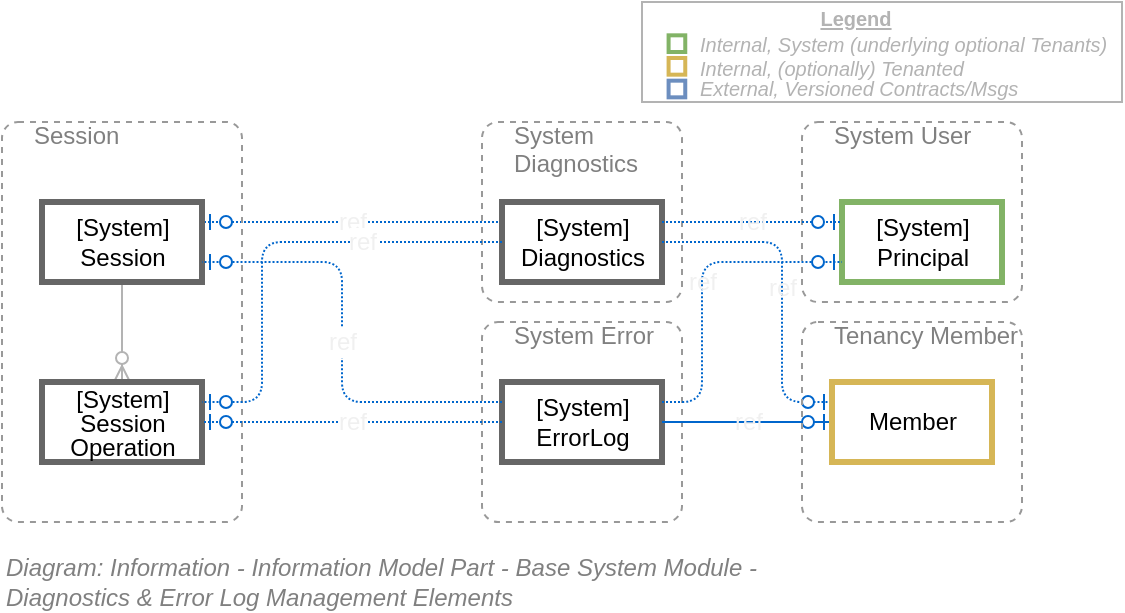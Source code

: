 <mxfile compressed="false" version="18.0.8" type="google" pages="12">
  <diagram id="dN9kX9nM4sL_9ks5nEKg" name="Information Elements/Base System Logical Module/Diagnostics">
    <mxGraphModel grid="1" page="1" gridSize="10" guides="1" tooltips="1" connect="1" arrows="1" fold="1" pageScale="1" pageWidth="827" pageHeight="1169" math="0" shadow="0">
      <root>
        <mxCell id="7fLVwVWI7xvlpjI3DYbj-0" />
        <mxCell id="p0YhSJI_MZip87ZwZt-I-1" value="Diagram/ERD" style="" parent="7fLVwVWI7xvlpjI3DYbj-0" />
        <mxCell id="DJ_AHCYro8kt0kWOucdT-8" value="ref" style="edgeStyle=orthogonalEdgeStyle;rounded=1;orthogonalLoop=1;jettySize=auto;html=1;startArrow=none;startFill=0;endArrow=ERzeroToOne;endFill=1;fontSize=12;fontColor=#F0F0F0;entryX=1;entryY=0.25;entryDx=0;entryDy=0;exitX=0;exitY=0.25;exitDx=0;exitDy=0;dashed=1;dashPattern=1 1;strokeColor=#0066CC;" edge="1" parent="p0YhSJI_MZip87ZwZt-I-1" source="hve2c3pZ0DJYCMAKRABC-2" target="DJ_AHCYro8kt0kWOucdT-2">
          <mxGeometry relative="1" as="geometry" />
        </mxCell>
        <mxCell id="hve2c3pZ0DJYCMAKRABC-0" value="System Diagnostics" style="rounded=1;whiteSpace=wrap;html=1;strokeColor=#999999;strokeWidth=1;fillColor=none;dashed=1;verticalAlign=top;align=left;spacingLeft=16;spacing=0;spacingTop=-5;fontColor=#808080;arcSize=16;absoluteArcSize=1;collapsible=0;container=1;recursiveResize=0;fontSize=12;" vertex="1" parent="p0YhSJI_MZip87ZwZt-I-1">
          <mxGeometry x="360" y="240" width="100" height="90" as="geometry">
            <mxRectangle x="30" y="340" width="90" height="10" as="alternateBounds" />
          </mxGeometry>
        </mxCell>
        <mxCell id="hve2c3pZ0DJYCMAKRABC-2" value="[System]&lt;br style=&quot;font-size: 12px;&quot;&gt;Diagnostics" style="html=1;strokeColor=#666666;fillColor=none;fontSize=12;strokeWidth=3;perimeterSpacing=0;" vertex="1" parent="hve2c3pZ0DJYCMAKRABC-0">
          <mxGeometry x="10" y="40" width="80" height="40" as="geometry" />
        </mxCell>
        <mxCell id="hve2c3pZ0DJYCMAKRABC-4" value="System Error" style="rounded=1;whiteSpace=wrap;html=1;strokeColor=#999999;strokeWidth=1;fillColor=none;dashed=1;verticalAlign=top;align=left;spacingLeft=16;spacing=0;spacingTop=-5;fontColor=#808080;arcSize=16;absoluteArcSize=1;collapsible=0;container=1;recursiveResize=0;fontSize=12;" vertex="1" parent="p0YhSJI_MZip87ZwZt-I-1">
          <mxGeometry x="360" y="340" width="100" height="100" as="geometry">
            <mxRectangle x="30" y="340" width="90" height="10" as="alternateBounds" />
          </mxGeometry>
        </mxCell>
        <mxCell id="hve2c3pZ0DJYCMAKRABC-6" value="[System]&lt;br style=&quot;font-size: 12px;&quot;&gt;ErrorLog" style="html=1;strokeColor=#666666;fillColor=none;fontSize=12;strokeWidth=3;perimeterSpacing=0;" vertex="1" parent="hve2c3pZ0DJYCMAKRABC-4">
          <mxGeometry x="10" y="30" width="80" height="40" as="geometry" />
        </mxCell>
        <mxCell id="DJ_AHCYro8kt0kWOucdT-0" value="Session" style="rounded=1;whiteSpace=wrap;html=1;strokeColor=#999999;strokeWidth=1;fillColor=none;dashed=1;verticalAlign=top;align=left;spacingLeft=16;spacing=0;spacingTop=-5;fontColor=#808080;arcSize=16;absoluteArcSize=1;collapsible=0;container=1;recursiveResize=0;fontSize=12;" vertex="1" parent="p0YhSJI_MZip87ZwZt-I-1">
          <mxGeometry x="120" y="240" width="120" height="200" as="geometry">
            <mxRectangle x="30" y="340" width="90" height="10" as="alternateBounds" />
          </mxGeometry>
        </mxCell>
        <mxCell id="DJ_AHCYro8kt0kWOucdT-1" style="edgeStyle=none;rounded=1;orthogonalLoop=1;jettySize=auto;html=1;entryX=0.5;entryY=0;entryDx=0;entryDy=0;startArrow=none;startFill=0;endArrow=ERzeroToMany;endFill=1;strokeColor=#B3B3B3;strokeWidth=1;fontFamily=Courier New;fontSize=12;fontColor=#B3B3B3;" edge="1" parent="DJ_AHCYro8kt0kWOucdT-0" source="DJ_AHCYro8kt0kWOucdT-2" target="DJ_AHCYro8kt0kWOucdT-3">
          <mxGeometry relative="1" as="geometry" />
        </mxCell>
        <mxCell id="DJ_AHCYro8kt0kWOucdT-2" value="[System]&lt;br style=&quot;font-size: 12px;&quot;&gt;Session" style="html=1;strokeColor=#666666;fillColor=none;fontSize=12;strokeWidth=3;perimeterSpacing=0;" vertex="1" parent="DJ_AHCYro8kt0kWOucdT-0">
          <mxGeometry x="20" y="40" width="80" height="40" as="geometry" />
        </mxCell>
        <mxCell id="DJ_AHCYro8kt0kWOucdT-3" value="&lt;p style=&quot;line-height: 100%; font-size: 12px;&quot;&gt;[System]&lt;br style=&quot;font-size: 12px&quot;&gt;Session&lt;br style=&quot;font-size: 12px;&quot;&gt;Operation&lt;/p&gt;" style="html=1;strokeColor=#666666;fillColor=none;fontSize=12;strokeWidth=3;perimeterSpacing=0;" vertex="1" parent="DJ_AHCYro8kt0kWOucdT-0">
          <mxGeometry x="20" y="130" width="80" height="40" as="geometry" />
        </mxCell>
        <mxCell id="DJ_AHCYro8kt0kWOucdT-5" value="ref" style="edgeStyle=orthogonalEdgeStyle;rounded=1;orthogonalLoop=1;jettySize=auto;html=1;startArrow=none;startFill=0;endArrow=ERzeroToOne;endFill=1;fontSize=12;fontColor=#F0F0F0;entryX=1;entryY=0.25;entryDx=0;entryDy=0;exitX=0;exitY=0.5;exitDx=0;exitDy=0;dashed=1;dashPattern=1 1;strokeColor=#0066CC;" edge="1" parent="p0YhSJI_MZip87ZwZt-I-1" source="hve2c3pZ0DJYCMAKRABC-2" target="DJ_AHCYro8kt0kWOucdT-3">
          <mxGeometry x="-0.388" relative="1" as="geometry">
            <mxPoint x="180" y="360" as="sourcePoint" />
            <mxPoint x="180" y="310" as="targetPoint" />
            <Array as="points">
              <mxPoint x="250" y="300" />
              <mxPoint x="250" y="380" />
            </Array>
            <mxPoint as="offset" />
          </mxGeometry>
        </mxCell>
        <mxCell id="DJ_AHCYro8kt0kWOucdT-6" value="ref" style="edgeStyle=orthogonalEdgeStyle;rounded=1;orthogonalLoop=1;jettySize=auto;html=1;startArrow=none;startFill=0;endArrow=ERzeroToOne;endFill=1;fontSize=12;fontColor=#F0F0F0;entryX=1;entryY=0.75;entryDx=0;entryDy=0;exitX=0;exitY=0.25;exitDx=0;exitDy=0;dashed=1;dashPattern=1 1;strokeColor=#0066CC;" edge="1" parent="p0YhSJI_MZip87ZwZt-I-1" source="hve2c3pZ0DJYCMAKRABC-6" target="DJ_AHCYro8kt0kWOucdT-2">
          <mxGeometry relative="1" as="geometry">
            <mxPoint x="180.207" y="360.276" as="sourcePoint" />
            <mxPoint x="289.862" y="309.931" as="targetPoint" />
            <Array as="points">
              <mxPoint x="290" y="380" />
              <mxPoint x="290" y="310" />
            </Array>
          </mxGeometry>
        </mxCell>
        <mxCell id="DJ_AHCYro8kt0kWOucdT-7" value="ref" style="edgeStyle=orthogonalEdgeStyle;rounded=1;orthogonalLoop=1;jettySize=auto;html=1;startArrow=none;startFill=0;endArrow=ERzeroToOne;endFill=1;fontSize=12;fontColor=#F0F0F0;entryX=1;entryY=0.5;entryDx=0;entryDy=0;exitX=0;exitY=0.5;exitDx=0;exitDy=0;dashed=1;dashPattern=1 1;strokeColor=#0066CC;" edge="1" parent="p0YhSJI_MZip87ZwZt-I-1" source="hve2c3pZ0DJYCMAKRABC-6" target="DJ_AHCYro8kt0kWOucdT-3">
          <mxGeometry relative="1" as="geometry">
            <mxPoint x="289.862" y="360.276" as="sourcePoint" />
            <mxPoint x="180.207" y="309.931" as="targetPoint" />
          </mxGeometry>
        </mxCell>
        <mxCell id="DJ_AHCYro8kt0kWOucdT-9" value="System User" style="rounded=1;whiteSpace=wrap;html=1;strokeColor=#999999;strokeWidth=1;fillColor=none;dashed=1;verticalAlign=top;align=left;spacingLeft=16;spacing=0;spacingTop=-5;fontColor=#808080;arcSize=16;absoluteArcSize=1;collapsible=0;container=1;recursiveResize=0;fontSize=12;" vertex="1" parent="p0YhSJI_MZip87ZwZt-I-1">
          <mxGeometry x="520" y="240" width="110" height="90" as="geometry">
            <mxRectangle x="30" y="340" width="90" height="10" as="alternateBounds" />
          </mxGeometry>
        </mxCell>
        <mxCell id="DJ_AHCYro8kt0kWOucdT-11" value="[System]&lt;br style=&quot;font-size: 12px;&quot;&gt;Principal" style="html=1;strokeColor=#82b366;fillColor=none;fontSize=12;strokeWidth=3;perimeterSpacing=0;" vertex="1" parent="DJ_AHCYro8kt0kWOucdT-9">
          <mxGeometry x="20" y="40" width="80" height="40" as="geometry" />
        </mxCell>
        <mxCell id="DJ_AHCYro8kt0kWOucdT-13" value="ref" style="edgeStyle=orthogonalEdgeStyle;rounded=1;orthogonalLoop=1;jettySize=auto;html=1;startArrow=none;startFill=0;endArrow=ERzeroToOne;endFill=1;fontSize=12;fontColor=#F0F0F0;entryX=0;entryY=0.25;entryDx=0;entryDy=0;exitX=1;exitY=0.5;exitDx=0;exitDy=0;strokeColor=#0066CC;dashed=1;dashPattern=1 1;labelBackgroundColor=none;" edge="1" parent="p0YhSJI_MZip87ZwZt-I-1" source="hve2c3pZ0DJYCMAKRABC-2" target="DJ_AHCYro8kt0kWOucdT-12">
          <mxGeometry relative="1" as="geometry">
            <mxPoint x="500.207" y="270.276" as="sourcePoint" />
            <mxPoint x="589.862" y="199.931" as="targetPoint" />
            <Array as="points">
              <mxPoint x="510" y="300" />
              <mxPoint x="510" y="380" />
            </Array>
          </mxGeometry>
        </mxCell>
        <mxCell id="DJ_AHCYro8kt0kWOucdT-14" value="ref" style="edgeStyle=orthogonalEdgeStyle;rounded=1;orthogonalLoop=1;jettySize=auto;html=1;startArrow=none;startFill=0;endArrow=ERzeroToOne;endFill=1;fontSize=12;fontColor=#F0F0F0;exitX=1;exitY=0.5;exitDx=0;exitDy=0;entryX=0;entryY=0.5;entryDx=0;entryDy=0;labelBackgroundColor=none;strokeColor=#0066CC;" edge="1" parent="p0YhSJI_MZip87ZwZt-I-1" source="hve2c3pZ0DJYCMAKRABC-6" target="DJ_AHCYro8kt0kWOucdT-12">
          <mxGeometry relative="1" as="geometry">
            <mxPoint x="500.207" y="310.276" as="sourcePoint" />
            <mxPoint x="589.862" y="359.931" as="targetPoint" />
            <Array as="points">
              <mxPoint x="470" y="390" />
              <mxPoint x="470" y="390" />
            </Array>
          </mxGeometry>
        </mxCell>
        <mxCell id="DJ_AHCYro8kt0kWOucdT-15" value="ref" style="edgeStyle=orthogonalEdgeStyle;rounded=1;orthogonalLoop=1;jettySize=auto;html=1;startArrow=none;startFill=0;endArrow=ERzeroToOne;endFill=1;fontSize=12;fontColor=#F0F0F0;entryX=0;entryY=0.75;entryDx=0;entryDy=0;exitX=1;exitY=0.25;exitDx=0;exitDy=0;strokeColor=#0066CC;dashed=1;dashPattern=1 1;labelBackgroundColor=none;" edge="1" parent="p0YhSJI_MZip87ZwZt-I-1" source="hve2c3pZ0DJYCMAKRABC-6" target="DJ_AHCYro8kt0kWOucdT-11">
          <mxGeometry relative="1" as="geometry">
            <mxPoint x="500.207" y="310.276" as="sourcePoint" />
            <mxPoint x="589.862" y="379.931" as="targetPoint" />
            <Array as="points">
              <mxPoint x="470" y="380" />
              <mxPoint x="470" y="310" />
            </Array>
          </mxGeometry>
        </mxCell>
        <mxCell id="DJ_AHCYro8kt0kWOucdT-16" value="ref" style="edgeStyle=orthogonalEdgeStyle;rounded=1;orthogonalLoop=1;jettySize=auto;html=1;startArrow=none;startFill=0;endArrow=ERzeroToOne;endFill=1;fontSize=12;fontColor=#F0F0F0;exitX=1;exitY=0.25;exitDx=0;exitDy=0;entryX=0;entryY=0.25;entryDx=0;entryDy=0;strokeColor=#0066CC;dashed=1;dashPattern=1 1;labelBackgroundColor=none;" edge="1" parent="p0YhSJI_MZip87ZwZt-I-1" source="hve2c3pZ0DJYCMAKRABC-2" target="DJ_AHCYro8kt0kWOucdT-11">
          <mxGeometry relative="1" as="geometry">
            <mxPoint x="470" y="320" as="sourcePoint" />
            <mxPoint x="530" y="290" as="targetPoint" />
            <Array as="points" />
          </mxGeometry>
        </mxCell>
        <mxCell id="DJ_AHCYro8kt0kWOucdT-21" value="Tenancy Member" style="rounded=1;whiteSpace=wrap;html=1;strokeColor=#999999;strokeWidth=1;fillColor=none;dashed=1;verticalAlign=top;align=left;spacingLeft=16;spacing=0;spacingTop=-5;fontColor=#808080;arcSize=16;absoluteArcSize=1;collapsible=0;container=1;recursiveResize=0;fontSize=12;" vertex="1" parent="p0YhSJI_MZip87ZwZt-I-1">
          <mxGeometry x="520" y="340" width="110" height="100" as="geometry">
            <mxRectangle x="30" y="340" width="90" height="10" as="alternateBounds" />
          </mxGeometry>
        </mxCell>
        <mxCell id="DJ_AHCYro8kt0kWOucdT-12" value="Member" style="html=1;strokeColor=#d6b656;fillColor=none;fontSize=12;strokeWidth=3;perimeterSpacing=0;" vertex="1" parent="DJ_AHCYro8kt0kWOucdT-21">
          <mxGeometry x="15" y="30" width="80" height="40" as="geometry" />
        </mxCell>
        <mxCell id="_n_lJsuIf0lr9JoGD5Sh-0" value="Context/Legend" parent="7fLVwVWI7xvlpjI3DYbj-0" />
        <mxCell id="_n_lJsuIf0lr9JoGD5Sh-9" value="" style="rounded=0;whiteSpace=wrap;html=1;fontSize=10;align=left;container=1;collapsible=0;fontColor=#B3B3B3;strokeColor=#B3B3B3;" vertex="1" parent="_n_lJsuIf0lr9JoGD5Sh-0">
          <mxGeometry x="440" y="180" width="240" height="50" as="geometry" />
        </mxCell>
        <mxCell id="_n_lJsuIf0lr9JoGD5Sh-10" value="" style="whiteSpace=wrap;html=1;aspect=fixed;fillColor=none;strokeColor=#82b366;fontSize=10;align=left;fontStyle=2;strokeWidth=2;" vertex="1" parent="_n_lJsuIf0lr9JoGD5Sh-9">
          <mxGeometry x="13.294" y="16.667" width="8.333" height="8.333" as="geometry" />
        </mxCell>
        <mxCell id="_n_lJsuIf0lr9JoGD5Sh-11" value="" style="whiteSpace=wrap;html=1;aspect=fixed;fillColor=none;strokeColor=#d6b656;fontSize=10;align=left;fontStyle=2;strokeWidth=2;" vertex="1" parent="_n_lJsuIf0lr9JoGD5Sh-9">
          <mxGeometry x="13.294" y="28" width="8.333" height="8.333" as="geometry" />
        </mxCell>
        <mxCell id="_n_lJsuIf0lr9JoGD5Sh-12" value="" style="whiteSpace=wrap;html=1;aspect=fixed;fillColor=none;strokeColor=#6c8ebf;fontSize=10;align=left;fontStyle=2;strokeWidth=2;" vertex="1" parent="_n_lJsuIf0lr9JoGD5Sh-9">
          <mxGeometry x="13.294" y="39.333" width="8.333" height="8.333" as="geometry" />
        </mxCell>
        <mxCell id="_n_lJsuIf0lr9JoGD5Sh-13" value="Internal, System (underlying optional Tenants)&amp;nbsp;" style="text;html=1;strokeColor=none;fillColor=none;align=left;verticalAlign=middle;whiteSpace=wrap;rounded=0;fontSize=10;fontStyle=2;fontColor=#B3B3B3;" vertex="1" parent="_n_lJsuIf0lr9JoGD5Sh-9">
          <mxGeometry x="26.595" y="16.667" width="213.405" height="8.333" as="geometry" />
        </mxCell>
        <mxCell id="_n_lJsuIf0lr9JoGD5Sh-14" value="Internal, (optionally) Tenanted" style="text;html=1;strokeColor=none;fillColor=none;align=left;verticalAlign=middle;whiteSpace=wrap;rounded=0;fontSize=10;fontStyle=2;fontColor=#B3B3B3;" vertex="1" parent="_n_lJsuIf0lr9JoGD5Sh-9">
          <mxGeometry x="26.59" y="30" width="213.41" height="6.33" as="geometry" />
        </mxCell>
        <mxCell id="_n_lJsuIf0lr9JoGD5Sh-15" value="External, Versioned Contracts/Msgs" style="text;html=1;strokeColor=none;fillColor=none;align=left;verticalAlign=middle;whiteSpace=wrap;rounded=0;fontSize=10;fontStyle=2;fontColor=#B3B3B3;" vertex="1" parent="_n_lJsuIf0lr9JoGD5Sh-9">
          <mxGeometry x="26.595" y="39.333" width="213.405" height="8.333" as="geometry" />
        </mxCell>
        <mxCell id="_n_lJsuIf0lr9JoGD5Sh-16" value="Legend" style="text;html=1;strokeColor=none;fillColor=none;align=center;verticalAlign=middle;whiteSpace=wrap;rounded=0;fontSize=10;fontStyle=5;fontColor=#B3B3B3;" vertex="1" parent="_n_lJsuIf0lr9JoGD5Sh-9">
          <mxGeometry x="26.589" width="159.534" height="16.667" as="geometry" />
        </mxCell>
        <mxCell id="wvHUmS1x9PJtPQop4MT2-1" value="Title/Diagram" parent="7fLVwVWI7xvlpjI3DYbj-0" />
        <mxCell id="wvHUmS1x9PJtPQop4MT2-2" value="&lt;font style=&quot;font-size: 12px ; font-weight: normal&quot;&gt;&lt;i style=&quot;font-size: 12px&quot;&gt;Diagram: Information - Information Model Part - Base System Module - &lt;br&gt;Diagnostics &amp;amp; Error Log Management Elements&lt;/i&gt;&lt;/font&gt;" style="text;strokeColor=none;fillColor=none;html=1;fontSize=12;fontStyle=1;verticalAlign=middle;align=left;shadow=0;glass=0;comic=0;opacity=30;fontColor=#808080;" vertex="1" parent="wvHUmS1x9PJtPQop4MT2-1">
          <mxGeometry x="120" y="460" width="520" height="20" as="geometry" />
        </mxCell>
        <mxCell id="p0YhSJI_MZip87ZwZt-I-0" value="About" style="" parent="7fLVwVWI7xvlpjI3DYbj-0" />
        <UserObject label="" tooltip="ABOUT&#xa;&#xa;Before persisting messages, diagnostic Trace Messages are cleansed of PII and Secrets.&#xa;&#xa;&#xa;&#xa;When the information is available, the Diagnostic entry must record the System Principal Identifier, Organisation Identifier and Tenant Member identifier.&#xa;&#xa;&#xa;&#xa;The entry should then be written to a Queue.&#xa;&#xa;&#xa;&#xa;The Queue is then processed asynchronously, and records created in a relational or document database (can be influenced by pricing and backup needs).&#xa;&#xa;&#xa;&#xa;Note that a competent logging solution (NLog?) can also write the message to secondary logging solutions, as appropriate for local maintenance by System Support Specialists and/or Vendors.&#xa;&#xa;&#xa;&#xa;&#xa;&#xa;When Diagnostics Trace Messages are marked as Errors, they can also written to an Error Database for later retrieval and display to Authorised System Users (Support Specialists).&#xa;&#xa;It is good practice to have another process that copies System Diagnostic Messages to an enterprise wide Security Information and Event Management (SIEM)system managed by the organisation&#39;s Security Specialists.&#xa;&#xa;&#xa;&#xa;Avoid flushing per message as a 50-70ms latency is common per message (limiting to 20 messages, as opposed to writing everything at the end, all in one single message across the wire).&#xa;&#xa;&#xa;&#xa; &#xa;&#xa;" id="s3sVVtmzO5wPVRk5E3Nb-0">
          <mxCell style="shape=image;html=1;verticalAlign=top;verticalLabelPosition=bottom;labelBackgroundColor=#ffffff;imageAspect=0;aspect=fixed;image=https://cdn1.iconfinder.com/data/icons/hawcons/32/699014-icon-28-information-128.png;shadow=0;dashed=0;fontFamily=Helvetica;fontSize=12;fontColor=#000000;align=center;strokeColor=#000000;fillColor=#505050;dashPattern=1 1;" vertex="1" parent="p0YhSJI_MZip87ZwZt-I-0">
            <mxGeometry x="660" y="460" width="20" height="20" as="geometry" />
          </mxCell>
        </UserObject>
      </root>
    </mxGraphModel>
  </diagram>
  <diagram id="lVbkP-WMa0cqJRP8-b1E" name="Information Elements/Base System Logical Module/Notifications">
    <mxGraphModel dx="1130" dy="406" grid="1" gridSize="10" guides="1" tooltips="1" connect="1" arrows="1" fold="1" page="1" pageScale="1" pageWidth="827" pageHeight="1169" math="0" shadow="0">
      <root>
        <mxCell id="af1zNv-ZwCmKpUiG0coa-0" />
        <mxCell id="Z233vD-MxRDeTIJMq1mH-5" value="Diagram/ERD" parent="af1zNv-ZwCmKpUiG0coa-0" />
        <mxCell id="Z233vD-MxRDeTIJMq1mH-0" value="System Notifications" style="rounded=1;whiteSpace=wrap;html=1;strokeColor=#999999;strokeWidth=1;fillColor=none;dashed=1;verticalAlign=top;align=left;spacingLeft=16;spacing=0;spacingTop=-5;fontColor=#808080;arcSize=16;absoluteArcSize=1;collapsible=0;container=1;recursiveResize=0;fontSize=12;" parent="Z233vD-MxRDeTIJMq1mH-5" vertex="1">
          <mxGeometry x="120" y="240" width="100" height="90" as="geometry">
            <mxRectangle x="30" y="340" width="90" height="10" as="alternateBounds" />
          </mxGeometry>
        </mxCell>
        <mxCell id="Z233vD-MxRDeTIJMq1mH-2" value="[System]&lt;br style=&quot;font-size: 12px;&quot;&gt;Notifications" style="html=1;strokeColor=#82b366;fillColor=none;fontSize=12;strokeWidth=3;" parent="Z233vD-MxRDeTIJMq1mH-0" vertex="1">
          <mxGeometry x="10" y="40" width="80" height="40" as="geometry" />
        </mxCell>
        <mxCell id="cCq5j7f-gHn3Xd45mDD0-0" value="Context/Legend" parent="af1zNv-ZwCmKpUiG0coa-0" />
        <mxCell id="cCq5j7f-gHn3Xd45mDD0-1" value="" style="rounded=0;whiteSpace=wrap;html=1;fontSize=10;align=left;container=1;collapsible=0;fontColor=#B3B3B3;strokeColor=#B3B3B3;" parent="cCq5j7f-gHn3Xd45mDD0-0" vertex="1">
          <mxGeometry x="440" y="180" width="240" height="50" as="geometry" />
        </mxCell>
        <mxCell id="cCq5j7f-gHn3Xd45mDD0-2" value="" style="whiteSpace=wrap;html=1;aspect=fixed;fillColor=none;strokeColor=#82b366;fontSize=10;align=left;fontStyle=2;strokeWidth=2;" parent="cCq5j7f-gHn3Xd45mDD0-1" vertex="1">
          <mxGeometry x="13.294" y="16.667" width="8.333" height="8.333" as="geometry" />
        </mxCell>
        <mxCell id="cCq5j7f-gHn3Xd45mDD0-3" value="" style="whiteSpace=wrap;html=1;aspect=fixed;fillColor=none;strokeColor=#d6b656;fontSize=10;align=left;fontStyle=2;strokeWidth=2;" parent="cCq5j7f-gHn3Xd45mDD0-1" vertex="1">
          <mxGeometry x="13.294" y="28" width="8.333" height="8.333" as="geometry" />
        </mxCell>
        <mxCell id="cCq5j7f-gHn3Xd45mDD0-4" value="" style="whiteSpace=wrap;html=1;aspect=fixed;fillColor=none;strokeColor=#6c8ebf;fontSize=10;align=left;fontStyle=2;strokeWidth=2;" parent="cCq5j7f-gHn3Xd45mDD0-1" vertex="1">
          <mxGeometry x="13.294" y="39.333" width="8.333" height="8.333" as="geometry" />
        </mxCell>
        <mxCell id="cCq5j7f-gHn3Xd45mDD0-5" value="Internal, System (underlying optional Tenants)&amp;nbsp;" style="text;html=1;strokeColor=none;fillColor=none;align=left;verticalAlign=middle;whiteSpace=wrap;rounded=0;fontSize=10;fontStyle=2;fontColor=#B3B3B3;" parent="cCq5j7f-gHn3Xd45mDD0-1" vertex="1">
          <mxGeometry x="26.595" y="16.667" width="213.405" height="8.333" as="geometry" />
        </mxCell>
        <mxCell id="cCq5j7f-gHn3Xd45mDD0-6" value="Internal, (optionally) Tenanted" style="text;html=1;strokeColor=none;fillColor=none;align=left;verticalAlign=middle;whiteSpace=wrap;rounded=0;fontSize=10;fontStyle=2;fontColor=#B3B3B3;" parent="cCq5j7f-gHn3Xd45mDD0-1" vertex="1">
          <mxGeometry x="26.59" y="30" width="213.41" height="6.33" as="geometry" />
        </mxCell>
        <mxCell id="cCq5j7f-gHn3Xd45mDD0-7" value="External, Versioned Contracts/Msgs" style="text;html=1;strokeColor=none;fillColor=none;align=left;verticalAlign=middle;whiteSpace=wrap;rounded=0;fontSize=10;fontStyle=2;fontColor=#B3B3B3;" parent="cCq5j7f-gHn3Xd45mDD0-1" vertex="1">
          <mxGeometry x="26.595" y="39.333" width="213.405" height="8.333" as="geometry" />
        </mxCell>
        <mxCell id="cCq5j7f-gHn3Xd45mDD0-8" value="Legend" style="text;html=1;strokeColor=none;fillColor=none;align=center;verticalAlign=middle;whiteSpace=wrap;rounded=0;fontSize=10;fontStyle=5;fontColor=#B3B3B3;" parent="cCq5j7f-gHn3Xd45mDD0-1" vertex="1">
          <mxGeometry x="26.589" width="159.534" height="16.667" as="geometry" />
        </mxCell>
        <mxCell id="O7V31pY1Lmf6dsPuve4q-1" value="Title/Diagram" parent="af1zNv-ZwCmKpUiG0coa-0" />
        <mxCell id="O7V31pY1Lmf6dsPuve4q-2" value="&lt;font style=&quot;font-size: 12px&quot;&gt;&lt;i style=&quot;font-weight: normal ; font-size: 12px&quot;&gt;Diagram: Information - Information Model Part - Base System Module - &lt;br&gt;System Notifications Elements&lt;/i&gt;&lt;/font&gt;" style="text;strokeColor=none;fillColor=none;html=1;fontSize=12;fontStyle=1;verticalAlign=middle;align=left;shadow=0;glass=0;comic=0;opacity=30;fontColor=#808080;" parent="O7V31pY1Lmf6dsPuve4q-1" vertex="1">
          <mxGeometry x="120" y="340" width="520" height="20" as="geometry" />
        </mxCell>
        <mxCell id="af1zNv-ZwCmKpUiG0coa-1" value="About" parent="af1zNv-ZwCmKpUiG0coa-0" />
        <UserObject label="" tooltip="ABOUT&#xa;&#xa;Systems sometimes need to notify users of important events. For example, that the System will be taken down and will not be available for a while. &#xa;&#xa;&#xa;&#xa;These are commonly shown as Banners on user interfaces.&#xa;&#xa;&#xa;&#xa;These are not the same as Notifications targeted at User/Member.&#xa;&#xa;&#xa;&#xa;Note: they can be very similar to Statements (in that once Viewed, they don&#39;t need to continue being shown." id="6UC9G5EWYP5AOK-8ggL9-0">
          <mxCell style="shape=image;html=1;verticalAlign=top;verticalLabelPosition=bottom;labelBackgroundColor=#ffffff;imageAspect=0;aspect=fixed;image=https://cdn1.iconfinder.com/data/icons/hawcons/32/699014-icon-28-information-128.png;shadow=0;dashed=0;fontFamily=Helvetica;fontSize=12;fontColor=#000000;align=center;strokeColor=#000000;fillColor=#505050;dashPattern=1 1;" parent="af1zNv-ZwCmKpUiG0coa-1" vertex="1">
            <mxGeometry x="660" y="340" width="20" height="20" as="geometry" />
          </mxCell>
        </UserObject>
      </root>
    </mxGraphModel>
  </diagram>
  <diagram id="QwSib8Ykzu9euYur5qwU" name="Information Elements/Base System Logical Module/Status">
    <mxGraphModel dx="1130" dy="406" grid="1" gridSize="10" guides="1" tooltips="1" connect="1" arrows="1" fold="1" page="1" pageScale="1" pageWidth="827" pageHeight="1169" math="0" shadow="0">
      <root>
        <mxCell id="_s2KZP-HDY-kPTd3nHcF-0" />
        <mxCell id="vIPv7FqhfzU11b-FzV4J-0" value="Diagram/ERD" style="" parent="_s2KZP-HDY-kPTd3nHcF-0" />
        <mxCell id="tBNxqHdrAOtKjImPlVYC-1" value="[System]&lt;br style=&quot;font-size: 12px&quot;&gt;Status" style="html=1;strokeColor=#82b366;fillColor=none;fontSize=12;strokeWidth=3;" parent="vIPv7FqhfzU11b-FzV4J-0" vertex="1">
          <mxGeometry x="120" y="260" width="80" height="40" as="geometry" />
        </mxCell>
        <mxCell id="tBNxqHdrAOtKjImPlVYC-2" value="[System]&lt;br&gt;Operation &lt;br&gt;Status" style="html=1;strokeColor=#82b366;fillColor=none;fontSize=12;strokeWidth=3;" parent="vIPv7FqhfzU11b-FzV4J-0" vertex="1">
          <mxGeometry x="360" y="260" width="80" height="40" as="geometry" />
        </mxCell>
        <mxCell id="tBNxqHdrAOtKjImPlVYC-3" value="[System]&lt;br&gt;Queued&lt;br style=&quot;font-size: 12px&quot;&gt;Status" style="html=1;strokeColor=#82b366;fillColor=none;fontSize=12;strokeWidth=3;" parent="vIPv7FqhfzU11b-FzV4J-0" vertex="1">
          <mxGeometry x="240" y="260" width="80" height="40" as="geometry" />
        </mxCell>
        <mxCell id="pcGxNz2Pk1axnqAtQ3Hk-0" value="Context/Legend" parent="_s2KZP-HDY-kPTd3nHcF-0" />
        <mxCell id="pcGxNz2Pk1axnqAtQ3Hk-1" value="" style="rounded=0;whiteSpace=wrap;html=1;fontSize=10;align=left;container=1;collapsible=0;fontColor=#B3B3B3;strokeColor=#B3B3B3;" parent="pcGxNz2Pk1axnqAtQ3Hk-0" vertex="1">
          <mxGeometry x="440" y="180" width="240" height="50" as="geometry" />
        </mxCell>
        <mxCell id="pcGxNz2Pk1axnqAtQ3Hk-2" value="" style="whiteSpace=wrap;html=1;aspect=fixed;fillColor=none;strokeColor=#82b366;fontSize=10;align=left;fontStyle=2;strokeWidth=2;" parent="pcGxNz2Pk1axnqAtQ3Hk-1" vertex="1">
          <mxGeometry x="13.294" y="16.667" width="8.333" height="8.333" as="geometry" />
        </mxCell>
        <mxCell id="pcGxNz2Pk1axnqAtQ3Hk-3" value="" style="whiteSpace=wrap;html=1;aspect=fixed;fillColor=none;strokeColor=#d6b656;fontSize=10;align=left;fontStyle=2;strokeWidth=2;" parent="pcGxNz2Pk1axnqAtQ3Hk-1" vertex="1">
          <mxGeometry x="13.294" y="28" width="8.333" height="8.333" as="geometry" />
        </mxCell>
        <mxCell id="pcGxNz2Pk1axnqAtQ3Hk-4" value="" style="whiteSpace=wrap;html=1;aspect=fixed;fillColor=none;strokeColor=#6c8ebf;fontSize=10;align=left;fontStyle=2;strokeWidth=2;" parent="pcGxNz2Pk1axnqAtQ3Hk-1" vertex="1">
          <mxGeometry x="13.294" y="39.333" width="8.333" height="8.333" as="geometry" />
        </mxCell>
        <mxCell id="pcGxNz2Pk1axnqAtQ3Hk-5" value="Internal, System (underlying optional Tenants)&amp;nbsp;" style="text;html=1;strokeColor=none;fillColor=none;align=left;verticalAlign=middle;whiteSpace=wrap;rounded=0;fontSize=10;fontStyle=2;fontColor=#B3B3B3;" parent="pcGxNz2Pk1axnqAtQ3Hk-1" vertex="1">
          <mxGeometry x="26.595" y="16.667" width="213.405" height="8.333" as="geometry" />
        </mxCell>
        <mxCell id="pcGxNz2Pk1axnqAtQ3Hk-6" value="Internal, (optionally) Tenanted" style="text;html=1;strokeColor=none;fillColor=none;align=left;verticalAlign=middle;whiteSpace=wrap;rounded=0;fontSize=10;fontStyle=2;fontColor=#B3B3B3;" parent="pcGxNz2Pk1axnqAtQ3Hk-1" vertex="1">
          <mxGeometry x="26.59" y="30" width="213.41" height="6.33" as="geometry" />
        </mxCell>
        <mxCell id="pcGxNz2Pk1axnqAtQ3Hk-7" value="External, Versioned Contracts/Msgs" style="text;html=1;strokeColor=none;fillColor=none;align=left;verticalAlign=middle;whiteSpace=wrap;rounded=0;fontSize=10;fontStyle=2;fontColor=#B3B3B3;" parent="pcGxNz2Pk1axnqAtQ3Hk-1" vertex="1">
          <mxGeometry x="26.595" y="39.333" width="213.405" height="8.333" as="geometry" />
        </mxCell>
        <mxCell id="pcGxNz2Pk1axnqAtQ3Hk-8" value="Legend" style="text;html=1;strokeColor=none;fillColor=none;align=center;verticalAlign=middle;whiteSpace=wrap;rounded=0;fontSize=10;fontStyle=5;fontColor=#B3B3B3;" parent="pcGxNz2Pk1axnqAtQ3Hk-1" vertex="1">
          <mxGeometry x="26.589" width="159.534" height="16.667" as="geometry" />
        </mxCell>
        <mxCell id="V49_z_jDJ02Q7TE9Y2P2-0" value="Title/Diagram" parent="_s2KZP-HDY-kPTd3nHcF-0" />
        <mxCell id="V49_z_jDJ02Q7TE9Y2P2-2" value="&lt;font style=&quot;font-size: 12px ; font-weight: normal&quot;&gt;&lt;i style=&quot;font-size: 12px;&quot;&gt;Diagram: Information - Information Model Part - Base System Module - &lt;br style=&quot;font-size: 12px;&quot;&gt;Status Information Elements&lt;/i&gt;&lt;/font&gt;" style="text;strokeColor=none;fillColor=none;html=1;fontSize=12;fontStyle=1;verticalAlign=middle;align=left;shadow=0;glass=0;comic=0;opacity=30;fontColor=#808080;" parent="V49_z_jDJ02Q7TE9Y2P2-0" vertex="1">
          <mxGeometry x="120" y="320" width="520" height="20" as="geometry" />
        </mxCell>
        <mxCell id="w623KyIgbxBTmD0HNd9G-0" value="About" parent="_s2KZP-HDY-kPTd3nHcF-0" />
      </root>
    </mxGraphModel>
  </diagram>
  <diagram id="o3Bpifnjz7qCCkQstoMf" name="Information Elements/Base System Logical Module/Country">
    <mxGraphModel dx="1130" dy="406" grid="1" gridSize="10" guides="1" tooltips="1" connect="1" arrows="1" fold="1" page="1" pageScale="1" pageWidth="827" pageHeight="1169" math="0" shadow="0">
      <root>
        <mxCell id="rwXpPqEIgB-Udrt84aY5-0" />
        <mxCell id="3o8eTfMFeCVXWYw6gbjT-14" value="Diagram/ERD" parent="rwXpPqEIgB-Udrt84aY5-0" />
        <mxCell id="9NMBcJDsEnlFvFhXR0Ol-10" style="edgeStyle=none;rounded=1;orthogonalLoop=1;jettySize=auto;html=1;startArrow=ERmandOne;startFill=0;endArrow=ERzeroToMany;endFill=1;strokeColor=#B3B3B3;strokeWidth=1;fontFamily=Courier New;fontSize=12;fontColor=#B3B3B3;" parent="3o8eTfMFeCVXWYw6gbjT-14" source="9NMBcJDsEnlFvFhXR0Ol-9" target="9NMBcJDsEnlFvFhXR0Ol-2" edge="1">
          <mxGeometry relative="1" as="geometry" />
        </mxCell>
        <mxCell id="9NMBcJDsEnlFvFhXR0Ol-12" value="Informed by &lt;br style=&quot;font-size: 10px;&quot;&gt;(via &lt;br style=&quot;font-size: 10px;&quot;&gt;Infrastructure &lt;br style=&quot;font-size: 10px;&quot;&gt;Service)" style="edgeStyle=none;rounded=1;orthogonalLoop=1;jettySize=auto;html=1;entryX=0;entryY=0.5;entryDx=0;entryDy=0;startArrow=none;startFill=0;endArrow=open;endFill=0;strokeColor=#B3B3B3;strokeWidth=1;fontFamily=Helvetica;fontSize=10;fontColor=#B3B3B3;" parent="3o8eTfMFeCVXWYw6gbjT-14" source="3o8eTfMFeCVXWYw6gbjT-16" target="9NMBcJDsEnlFvFhXR0Ol-9" edge="1">
          <mxGeometry x="0.036" y="30" relative="1" as="geometry">
            <mxPoint as="offset" />
          </mxGeometry>
        </mxCell>
        <mxCell id="3o8eTfMFeCVXWYw6gbjT-5" value="Session" style="rounded=1;whiteSpace=wrap;html=1;strokeColor=#999999;strokeWidth=1;fillColor=none;dashed=1;verticalAlign=top;align=left;spacingLeft=16;spacing=0;spacingTop=-5;fontColor=#808080;arcSize=16;absoluteArcSize=1;collapsible=0;container=1;recursiveResize=0;fontSize=10;" parent="3o8eTfMFeCVXWYw6gbjT-14" vertex="1">
          <mxGeometry x="117" y="240" width="210" height="70" as="geometry">
            <mxRectangle x="30" y="340" width="90" height="10" as="alternateBounds" />
          </mxGeometry>
        </mxCell>
        <mxCell id="9NMBcJDsEnlFvFhXR0Ol-0" style="edgeStyle=none;rounded=1;orthogonalLoop=1;jettySize=auto;html=1;entryX=0;entryY=0.5;entryDx=0;entryDy=0;startArrow=ERone;startFill=0;endArrow=ERzeroToMany;endFill=1;strokeColor=#B3B3B3;strokeWidth=1;fontFamily=Courier New;fontSize=12;fontColor=#B3B3B3;" parent="3o8eTfMFeCVXWYw6gbjT-5" source="3o8eTfMFeCVXWYw6gbjT-6" target="3o8eTfMFeCVXWYw6gbjT-16" edge="1">
          <mxGeometry relative="1" as="geometry" />
        </mxCell>
        <mxCell id="3o8eTfMFeCVXWYw6gbjT-6" value="[System]&lt;br style=&quot;font-size: 12px;&quot;&gt;Session" style="html=1;strokeColor=#82b366;fillColor=none;fontSize=12;strokeWidth=3;" parent="3o8eTfMFeCVXWYw6gbjT-5" vertex="1">
          <mxGeometry x="10" y="20" width="80" height="40" as="geometry" />
        </mxCell>
        <mxCell id="3o8eTfMFeCVXWYw6gbjT-16" value="[System]&lt;br style=&quot;font-size: 12px&quot;&gt;Session&lt;br&gt;Operation" style="html=1;strokeColor=#82b366;fillColor=none;fontSize=12;strokeWidth=3;" parent="3o8eTfMFeCVXWYw6gbjT-5" vertex="1">
          <mxGeometry x="120" y="20" width="80" height="40" as="geometry" />
        </mxCell>
        <mxCell id="3o8eTfMFeCVXWYw6gbjT-7" value="Country" style="rounded=1;whiteSpace=wrap;html=1;strokeColor=#999999;strokeWidth=1;fillColor=none;dashed=1;verticalAlign=top;align=left;spacingLeft=16;spacing=0;spacingTop=-5;fontColor=#808080;arcSize=16;absoluteArcSize=1;collapsible=0;container=0;recursiveResize=0;fontSize=10;" parent="3o8eTfMFeCVXWYw6gbjT-14" vertex="1">
          <mxGeometry x="500" y="240" width="200" height="70" as="geometry">
            <mxRectangle x="30" y="340" width="90" height="10" as="alternateBounds" />
          </mxGeometry>
        </mxCell>
        <mxCell id="3o8eTfMFeCVXWYw6gbjT-9" value="[System]&lt;br style=&quot;font-size: 12px;&quot;&gt;Country" style="html=1;strokeColor=#82b366;fillColor=none;fontSize=12;strokeWidth=3;" parent="3o8eTfMFeCVXWYw6gbjT-7" vertex="1">
          <mxGeometry x="110" y="20" width="80" height="40" as="geometry" />
        </mxCell>
        <mxCell id="3o8eTfMFeCVXWYw6gbjT-10" style="edgeStyle=none;rounded=1;orthogonalLoop=1;jettySize=auto;html=1;startArrow=ERmany;startFill=0;endArrow=ERmandOne;endFill=0;strokeColor=#B3B3B3;strokeWidth=1;fontFamily=Courier New;fontSize=10;fontColor=#B3B3B3;" parent="3o8eTfMFeCVXWYw6gbjT-7" edge="1">
          <mxGeometry relative="1" as="geometry">
            <mxPoint x="250.167" y="40" as="targetPoint" />
          </mxGeometry>
        </mxCell>
        <mxCell id="9NMBcJDsEnlFvFhXR0Ol-2" value="[System]&lt;br style=&quot;font-size: 12px&quot;&gt;Country&lt;br style=&quot;font-size: 12px&quot;&gt;Assignment" style="shape=associativeEntity;whiteSpace=wrap;html=1;align=center;fontFamily=Helvetica;fontSize=12;strokeColor=#82b366;strokeWidth=2;fillColor=none;" parent="3o8eTfMFeCVXWYw6gbjT-7" vertex="1">
          <mxGeometry x="10" y="20" width="80" height="40" as="geometry" />
        </mxCell>
        <mxCell id="9NMBcJDsEnlFvFhXR0Ol-4" style="edgeStyle=none;rounded=1;orthogonalLoop=1;jettySize=auto;html=1;entryX=1;entryY=0.5;entryDx=0;entryDy=0;startArrow=ERmandOne;startFill=0;endArrow=ERzeroToMany;endFill=1;strokeColor=#B3B3B3;strokeWidth=1;fontFamily=Courier New;fontSize=12;fontColor=#B3B3B3;" parent="3o8eTfMFeCVXWYw6gbjT-7" source="3o8eTfMFeCVXWYw6gbjT-9" target="9NMBcJDsEnlFvFhXR0Ol-2" edge="1">
          <mxGeometry relative="1" as="geometry" />
        </mxCell>
        <mxCell id="9NMBcJDsEnlFvFhXR0Ol-1" value="Tenancy" style="rounded=1;whiteSpace=wrap;html=1;strokeColor=#999999;strokeWidth=1;fillColor=none;dashed=1;verticalAlign=top;align=left;spacingLeft=16;spacing=0;spacingTop=-5;fontColor=#808080;arcSize=16;absoluteArcSize=1;collapsible=0;container=1;recursiveResize=0;fontSize=10;" parent="3o8eTfMFeCVXWYw6gbjT-14" vertex="1">
          <mxGeometry x="390" y="240" width="100" height="70" as="geometry">
            <mxRectangle x="30" y="340" width="90" height="10" as="alternateBounds" />
          </mxGeometry>
        </mxCell>
        <mxCell id="9NMBcJDsEnlFvFhXR0Ol-3" style="edgeStyle=none;rounded=1;orthogonalLoop=1;jettySize=auto;html=1;startArrow=ERmany;startFill=0;endArrow=ERmandOne;endFill=0;strokeColor=#B3B3B3;strokeWidth=1;fontFamily=Courier New;fontSize=10;fontColor=#B3B3B3;" parent="9NMBcJDsEnlFvFhXR0Ol-1" edge="1">
          <mxGeometry relative="1" as="geometry">
            <mxPoint x="250.167" y="40" as="targetPoint" />
          </mxGeometry>
        </mxCell>
        <mxCell id="9NMBcJDsEnlFvFhXR0Ol-9" value="[System]&lt;br style=&quot;font-size: 12px&quot;&gt;Tenancy" style="html=1;strokeColor=#82b366;fillColor=none;fontSize=12;strokeWidth=3;" parent="9NMBcJDsEnlFvFhXR0Ol-1" vertex="1">
          <mxGeometry x="10" y="20" width="80" height="40" as="geometry" />
        </mxCell>
        <mxCell id="KUWQVDCpQxWNNrREOSeh-8" value="Context/Legend" parent="rwXpPqEIgB-Udrt84aY5-0" />
        <mxCell id="KUWQVDCpQxWNNrREOSeh-9" value="" style="rounded=0;whiteSpace=wrap;html=1;fontSize=10;align=left;container=1;collapsible=0;fontColor=#B3B3B3;strokeColor=#B3B3B3;" parent="KUWQVDCpQxWNNrREOSeh-8" vertex="1">
          <mxGeometry x="440" y="180" width="240" height="50" as="geometry" />
        </mxCell>
        <mxCell id="KUWQVDCpQxWNNrREOSeh-10" value="" style="whiteSpace=wrap;html=1;aspect=fixed;fillColor=none;strokeColor=#82b366;fontSize=10;align=left;fontStyle=2;strokeWidth=2;" parent="KUWQVDCpQxWNNrREOSeh-9" vertex="1">
          <mxGeometry x="13.294" y="16.667" width="8.333" height="8.333" as="geometry" />
        </mxCell>
        <mxCell id="KUWQVDCpQxWNNrREOSeh-11" value="" style="whiteSpace=wrap;html=1;aspect=fixed;fillColor=none;strokeColor=#d6b656;fontSize=10;align=left;fontStyle=2;strokeWidth=2;" parent="KUWQVDCpQxWNNrREOSeh-9" vertex="1">
          <mxGeometry x="13.294" y="28" width="8.333" height="8.333" as="geometry" />
        </mxCell>
        <mxCell id="KUWQVDCpQxWNNrREOSeh-12" value="" style="whiteSpace=wrap;html=1;aspect=fixed;fillColor=none;strokeColor=#6c8ebf;fontSize=10;align=left;fontStyle=2;strokeWidth=2;" parent="KUWQVDCpQxWNNrREOSeh-9" vertex="1">
          <mxGeometry x="13.294" y="39.333" width="8.333" height="8.333" as="geometry" />
        </mxCell>
        <mxCell id="KUWQVDCpQxWNNrREOSeh-13" value="Internal, System (underlying optional Tenants)&amp;nbsp;" style="text;html=1;strokeColor=none;fillColor=none;align=left;verticalAlign=middle;whiteSpace=wrap;rounded=0;fontSize=10;fontStyle=2;fontColor=#B3B3B3;" parent="KUWQVDCpQxWNNrREOSeh-9" vertex="1">
          <mxGeometry x="26.595" y="16.667" width="213.405" height="8.333" as="geometry" />
        </mxCell>
        <mxCell id="KUWQVDCpQxWNNrREOSeh-14" value="Internal, (optionally) Tenanted" style="text;html=1;strokeColor=none;fillColor=none;align=left;verticalAlign=middle;whiteSpace=wrap;rounded=0;fontSize=10;fontStyle=2;fontColor=#B3B3B3;" parent="KUWQVDCpQxWNNrREOSeh-9" vertex="1">
          <mxGeometry x="26.59" y="30" width="213.41" height="6.33" as="geometry" />
        </mxCell>
        <mxCell id="KUWQVDCpQxWNNrREOSeh-15" value="External, Versioned Contracts/Msgs" style="text;html=1;strokeColor=none;fillColor=none;align=left;verticalAlign=middle;whiteSpace=wrap;rounded=0;fontSize=10;fontStyle=2;fontColor=#B3B3B3;" parent="KUWQVDCpQxWNNrREOSeh-9" vertex="1">
          <mxGeometry x="26.595" y="39.333" width="213.405" height="8.333" as="geometry" />
        </mxCell>
        <mxCell id="KUWQVDCpQxWNNrREOSeh-16" value="Legend" style="text;html=1;strokeColor=none;fillColor=none;align=center;verticalAlign=middle;whiteSpace=wrap;rounded=0;fontSize=10;fontStyle=5;fontColor=#B3B3B3;" parent="KUWQVDCpQxWNNrREOSeh-9" vertex="1">
          <mxGeometry x="26.589" width="159.534" height="16.667" as="geometry" />
        </mxCell>
        <mxCell id="7K_1JmSy3_8yqlmXCvXu-0" value="Title/Diagram" parent="rwXpPqEIgB-Udrt84aY5-0" />
        <mxCell id="7K_1JmSy3_8yqlmXCvXu-1" value="&lt;font style=&quot;font-size: 12px&quot;&gt;Diagram: Information - Information Model Part - Base System Module - &lt;br&gt;Country Access Management Elements&lt;/font&gt;" style="text;strokeColor=none;fillColor=none;html=1;fontSize=12;fontStyle=2;verticalAlign=middle;align=left;shadow=0;glass=0;comic=0;opacity=30;fontColor=#808080;" parent="7K_1JmSy3_8yqlmXCvXu-0" vertex="1">
          <mxGeometry x="117" y="340" width="520" height="20" as="geometry" />
        </mxCell>
        <mxCell id="rwXpPqEIgB-Udrt84aY5-1" value="About" parent="rwXpPqEIgB-Udrt84aY5-0" />
        <UserObject label="" tooltip="ABOUT&#xa;&#xa;Due to various regulations (NZ Privacy Act, GDRP, etc.) Systems are limited to transferring Information to countries whose legal structure adequately protects such information.&#xa;&#xa;&#xa;&#xa;It is a common mistake to think that these obligations exclude Web Pages, and are only for the transmission of data (eg: JSON files). Information is information.&#xa;&#xa;&#xa;&#xa;The most common control is to place the system behind a configurable Web Application Firewall. &#xa;&#xa;This is not always possible (budget, time constraints) or even desirable (shared enterprise system may not be configured to this system&#39;s needs, might take a very long time to get the configuration changes, etc. and cannot see configurable list within system&#39;s db).&#xa;&#xa;&#xa;&#xa;A solution can be to manage a System Country Table with Only and Exclude Attributes. Each SessionOperation will invoke a cached copy of the response from a IPGeo conversion service, and then optionally redirect the request to a response which explains why the request for information has been denied.&#xa;&#xa;&#xa;&#xa;Note that the laws are arguably more or less useless in this regard: VPNs can spoof location. &#xa;&#xa;But even if this might be the case, it still remains the law -- and the GDRP does have a hefty 20 million Euro or 4% of revenue fine. And that&#39;s excluding the reputation cost.&#xa;&#xa;&#xa;&#xa;" id="qq67iolD2Gc9F1yfGybI-0">
          <mxCell style="shape=image;html=1;verticalAlign=top;verticalLabelPosition=bottom;labelBackgroundColor=#ffffff;imageAspect=0;aspect=fixed;image=https://cdn1.iconfinder.com/data/icons/hawcons/32/699014-icon-28-information-128.png;shadow=0;dashed=0;fontFamily=Helvetica;fontSize=12;fontColor=#000000;align=center;strokeColor=#000000;fillColor=#505050;dashPattern=1 1;" parent="rwXpPqEIgB-Udrt84aY5-1" vertex="1">
            <mxGeometry x="660" y="460" width="20" height="20" as="geometry" />
          </mxCell>
        </UserObject>
      </root>
    </mxGraphModel>
  </diagram>
  <diagram name="Information Elements/Base System Logical Module/Settings" id="gVBF8L7tLgH_bd0PsiQv">
    <mxGraphModel dx="1130" dy="406" grid="1" gridSize="10" guides="1" tooltips="1" connect="1" arrows="1" fold="1" page="1" pageScale="1" pageWidth="827" pageHeight="1169" math="0" shadow="0">
      <root>
        <mxCell id="2buu82VzlW-sPy8HWUxy-0" />
        <mxCell id="2buu82VzlW-sPy8HWUxy-13" value="Diagram/ERM" style="" parent="2buu82VzlW-sPy8HWUxy-0" />
        <mxCell id="2buu82VzlW-sPy8HWUxy-21" value="Settings" style="rounded=1;whiteSpace=wrap;html=1;shadow=0;glass=0;comic=0;strokeColor=#B3B3B3;fillColor=none;fontSize=10;align=left;dashed=1;verticalAlign=top;container=1;recursiveResize=0;collapsible=0;absoluteArcSize=1;" parent="2buu82VzlW-sPy8HWUxy-13" vertex="1">
          <mxGeometry x="120" y="240" width="360" height="180" as="geometry" />
        </mxCell>
        <mxCell id="iJmWeSv7yKH2qCnXCXAa-4" value="Mutable Settings" style="rounded=1;whiteSpace=wrap;html=1;shadow=0;glass=0;comic=0;strokeColor=#B3B3B3;fillColor=none;fontSize=10;align=left;dashed=1;verticalAlign=top;container=1;recursiveResize=0;collapsible=0;absoluteArcSize=1;" parent="2buu82VzlW-sPy8HWUxy-21" vertex="1">
          <mxGeometry x="10" y="20" width="340" height="70" as="geometry" />
        </mxCell>
        <mxCell id="2buu82VzlW-sPy8HWUxy-15" value="[System]&lt;br style=&quot;font-size: 12px;&quot;&gt;Sponsor&lt;br style=&quot;font-size: 12px;&quot;&gt;Settings" style="strokeWidth=3;whiteSpace=wrap;html=1;align=center;fontSize=12;fillColor=none;recursiveResize=0;strokeColor=#82b366;" parent="iJmWeSv7yKH2qCnXCXAa-4" vertex="1">
          <mxGeometry x="10" y="20" width="80" height="40" as="geometry" />
        </mxCell>
        <mxCell id="2buu82VzlW-sPy8HWUxy-16" value="[System]&lt;br style=&quot;font-size: 12px;&quot;&gt;Vendor/Reseller&lt;br style=&quot;font-size: 12px;&quot;&gt;Settings" style="strokeWidth=3;whiteSpace=wrap;html=1;align=center;fontSize=12;fillColor=none;recursiveResize=0;strokeColor=#82b366;" parent="iJmWeSv7yKH2qCnXCXAa-4" vertex="1">
          <mxGeometry x="130" y="20" width="80" height="40" as="geometry" />
        </mxCell>
        <mxCell id="2buu82VzlW-sPy8HWUxy-17" value="&lt;p style=&quot;line-height: 90%&quot;&gt;[System]&lt;br style=&quot;font-size: 12px&quot;&gt;Mutable System&lt;br style=&quot;font-size: 12px&quot;&gt;Settings&lt;/p&gt;" style="strokeWidth=3;whiteSpace=wrap;html=1;align=center;fontSize=12;fillColor=none;recursiveResize=0;strokeColor=#82b366;" parent="iJmWeSv7yKH2qCnXCXAa-4" vertex="1">
          <mxGeometry x="250" y="20" width="80" height="40" as="geometry" />
        </mxCell>
        <mxCell id="iJmWeSv7yKH2qCnXCXAa-0" value="Immutable Settings" style="rounded=1;whiteSpace=wrap;html=1;shadow=0;glass=0;comic=0;strokeColor=#B3B3B3;fillColor=none;fontSize=10;align=left;dashed=1;verticalAlign=top;container=1;recursiveResize=0;collapsible=0;absoluteArcSize=1;" parent="2buu82VzlW-sPy8HWUxy-21" vertex="1">
          <mxGeometry x="10" y="100" width="340" height="70" as="geometry" />
        </mxCell>
        <mxCell id="iJmWeSv7yKH2qCnXCXAa-6" value="&lt;p style=&quot;line-height: 90%&quot;&gt;[System]&lt;br style=&quot;font-size: 12px&quot;&gt;Immutable System Integration&lt;br style=&quot;font-size: 12px&quot;&gt;Settings&lt;/p&gt;" style="strokeWidth=3;whiteSpace=wrap;html=1;align=center;fontSize=12;fillColor=none;recursiveResize=0;strokeColor=#82b366;" parent="iJmWeSv7yKH2qCnXCXAa-0" vertex="1">
          <mxGeometry x="250" y="20" width="80" height="40" as="geometry" />
        </mxCell>
        <mxCell id="reSY5lrIZeMeew51ek4B-0" value="&lt;font style=&quot;font-size: 11px&quot;&gt;&lt;font color=&quot;#b3b3b3&quot; style=&quot;font-size: 11px&quot;&gt;Use local host configuration ONLY for insecure configuration settings (use an external Secure Storage for configuration Secrets).&lt;/font&gt;&lt;br style=&quot;font-size: 11px&quot;&gt;&lt;/font&gt;" style="shape=note;whiteSpace=wrap;html=1;size=14;verticalAlign=top;align=left;spacingTop=-6;strokeColor=#CCCCCC;fillColor=none;fontSize=11;fontColor=#000000;" parent="2buu82VzlW-sPy8HWUxy-13" vertex="1">
          <mxGeometry x="520" y="340" width="130" height="80" as="geometry" />
        </mxCell>
        <mxCell id="uwwtpifnf_r7QEZy9vRX-0" value="Context/Legend" parent="2buu82VzlW-sPy8HWUxy-0" />
        <mxCell id="uwwtpifnf_r7QEZy9vRX-1" value="" style="rounded=0;whiteSpace=wrap;html=1;fontSize=10;align=left;container=1;collapsible=0;fontColor=#B3B3B3;strokeColor=#B3B3B3;" parent="uwwtpifnf_r7QEZy9vRX-0" vertex="1">
          <mxGeometry x="440" y="180" width="240" height="50" as="geometry" />
        </mxCell>
        <mxCell id="uwwtpifnf_r7QEZy9vRX-2" value="" style="whiteSpace=wrap;html=1;aspect=fixed;fillColor=none;strokeColor=#82b366;fontSize=10;align=left;fontStyle=2;strokeWidth=2;" parent="uwwtpifnf_r7QEZy9vRX-1" vertex="1">
          <mxGeometry x="13.294" y="16.667" width="8.333" height="8.333" as="geometry" />
        </mxCell>
        <mxCell id="uwwtpifnf_r7QEZy9vRX-3" value="" style="whiteSpace=wrap;html=1;aspect=fixed;fillColor=none;strokeColor=#d6b656;fontSize=10;align=left;fontStyle=2;strokeWidth=2;" parent="uwwtpifnf_r7QEZy9vRX-1" vertex="1">
          <mxGeometry x="13.294" y="28" width="8.333" height="8.333" as="geometry" />
        </mxCell>
        <mxCell id="uwwtpifnf_r7QEZy9vRX-4" value="" style="whiteSpace=wrap;html=1;aspect=fixed;fillColor=none;strokeColor=#6c8ebf;fontSize=10;align=left;fontStyle=2;strokeWidth=2;" parent="uwwtpifnf_r7QEZy9vRX-1" vertex="1">
          <mxGeometry x="13.294" y="39.333" width="8.333" height="8.333" as="geometry" />
        </mxCell>
        <mxCell id="uwwtpifnf_r7QEZy9vRX-5" value="Internal, System (underlying optional Tenants)&amp;nbsp;" style="text;html=1;strokeColor=none;fillColor=none;align=left;verticalAlign=middle;whiteSpace=wrap;rounded=0;fontSize=10;fontStyle=2;fontColor=#B3B3B3;" parent="uwwtpifnf_r7QEZy9vRX-1" vertex="1">
          <mxGeometry x="26.595" y="16.667" width="213.405" height="8.333" as="geometry" />
        </mxCell>
        <mxCell id="uwwtpifnf_r7QEZy9vRX-6" value="Internal, (optionally) Tenanted" style="text;html=1;strokeColor=none;fillColor=none;align=left;verticalAlign=middle;whiteSpace=wrap;rounded=0;fontSize=10;fontStyle=2;fontColor=#B3B3B3;" parent="uwwtpifnf_r7QEZy9vRX-1" vertex="1">
          <mxGeometry x="26.59" y="30" width="213.41" height="6.33" as="geometry" />
        </mxCell>
        <mxCell id="uwwtpifnf_r7QEZy9vRX-7" value="External, Versioned Contracts/Msgs" style="text;html=1;strokeColor=none;fillColor=none;align=left;verticalAlign=middle;whiteSpace=wrap;rounded=0;fontSize=10;fontStyle=2;fontColor=#B3B3B3;" parent="uwwtpifnf_r7QEZy9vRX-1" vertex="1">
          <mxGeometry x="26.595" y="39.333" width="213.405" height="8.333" as="geometry" />
        </mxCell>
        <mxCell id="uwwtpifnf_r7QEZy9vRX-8" value="Legend" style="text;html=1;strokeColor=none;fillColor=none;align=center;verticalAlign=middle;whiteSpace=wrap;rounded=0;fontSize=10;fontStyle=5;fontColor=#B3B3B3;" parent="uwwtpifnf_r7QEZy9vRX-1" vertex="1">
          <mxGeometry x="26.589" width="159.534" height="16.667" as="geometry" />
        </mxCell>
        <mxCell id="DuHOrahpof_Osbz4EqfS-1" value="Title/Diagram" parent="2buu82VzlW-sPy8HWUxy-0" />
        <mxCell id="DuHOrahpof_Osbz4EqfS-2" value="&lt;font style=&quot;font-size: 12px&quot;&gt;Diagram: Information - Information Model Part - Base System Module - &lt;br&gt;Sponsor, Reseller, System Settings Management Elements&lt;/font&gt;" style="text;strokeColor=none;fillColor=none;html=1;fontSize=12;fontStyle=2;verticalAlign=middle;align=left;shadow=0;glass=0;comic=0;opacity=30;fontColor=#808080;" parent="DuHOrahpof_Osbz4EqfS-1" vertex="1">
          <mxGeometry x="120" y="460" width="520" height="20" as="geometry" />
        </mxCell>
        <mxCell id="2buu82VzlW-sPy8HWUxy-1" value="About" style="" parent="2buu82VzlW-sPy8HWUxy-0" />
        <mxCell id="reSY5lrIZeMeew51ek4B-1" style="edgeStyle=none;rounded=0;orthogonalLoop=1;jettySize=auto;html=1;startArrow=none;startFill=0;endArrow=none;endFill=0;strokeColor=#B3B3B3;fontSize=12;fontColor=#CCCCCC;entryX=1;entryY=0.5;entryDx=0;entryDy=0;" parent="2buu82VzlW-sPy8HWUxy-1" source="reSY5lrIZeMeew51ek4B-0" target="iJmWeSv7yKH2qCnXCXAa-6" edge="1">
          <mxGeometry relative="1" as="geometry" />
        </mxCell>
        <UserObject label="" tooltip="ABOUT&#xa;&#xa;Sponsors are the organisation/agency that funded the development of the system.&#xa;&#xa;Resellers can be vendors, resellers, intermediaries or simply other government Agencies.&#xa;&#xa;&#xa;&#xa;Some settings are derived from values embedded in Assemblies/dlls. But there are times where the value should be dynamically set (eg: sales of companies) -- at least until the code can be recompiled, and redelivered. &#xa;&#xa;&#xa;&#xa;Sponsor, Reseller, System settings -- which include configuration settings -- should never include Secret values (ever!) or even Account information. For example neither a 3rd party Account Id or Password to their service should be embedded in code. It should be retrieved from a 3rd party secure storage service (eg: Azure&#39;s KeyVault service).&#xa;&#xa; " id="qaiDlAWlFxudjXmi3Mk0-0">
          <mxCell style="shape=image;html=1;verticalAlign=top;verticalLabelPosition=bottom;labelBackgroundColor=#ffffff;imageAspect=0;aspect=fixed;image=https://cdn1.iconfinder.com/data/icons/hawcons/32/699014-icon-28-information-128.png;shadow=0;dashed=0;fontFamily=Helvetica;fontSize=12;fontColor=#000000;align=center;strokeColor=#000000;fillColor=#505050;dashPattern=1 1;" parent="2buu82VzlW-sPy8HWUxy-1" vertex="1">
            <mxGeometry x="660" y="460" width="20" height="20" as="geometry" />
          </mxCell>
        </UserObject>
      </root>
    </mxGraphModel>
  </diagram>
  <diagram name="Information Elements/Base System Logical Module/Consents &amp; T&amp;C" id="i6hcKW71EewTTaMFSRa6">
    <mxGraphModel dx="1130" dy="406" grid="1" gridSize="10" guides="1" tooltips="1" connect="1" arrows="1" fold="1" page="1" pageScale="1" pageWidth="827" pageHeight="1169" math="0" shadow="0">
      <root>
        <mxCell id="SOYsGTEN5ziQsspEUS6b-0" />
        <mxCell id="SOYsGTEN5ziQsspEUS6b-7" value="Diagram/ERD" style="" parent="SOYsGTEN5ziQsspEUS6b-0" />
        <mxCell id="A2bFKpzTPt6CZ8PlyyY5-0" value="Principal" style="rounded=1;whiteSpace=wrap;html=1;strokeColor=#999999;strokeWidth=1;fillColor=none;dashed=1;verticalAlign=top;align=left;spacingLeft=16;spacing=0;spacingTop=-5;fontColor=#808080;arcSize=16;absoluteArcSize=1;collapsible=0;container=1;recursiveResize=0;fontSize=12;" parent="SOYsGTEN5ziQsspEUS6b-7" vertex="1">
          <mxGeometry x="120" y="240" width="100" height="70" as="geometry">
            <mxRectangle x="30" y="340" width="90" height="10" as="alternateBounds" />
          </mxGeometry>
        </mxCell>
        <mxCell id="A2bFKpzTPt6CZ8PlyyY5-2" value="[System]&lt;br style=&quot;font-size: 12px;&quot;&gt;Principal" style="html=1;strokeColor=#82b366;fillColor=none;fontSize=12;strokeWidth=3;" parent="A2bFKpzTPt6CZ8PlyyY5-0" vertex="1">
          <mxGeometry x="10" y="20" width="80" height="40" as="geometry" />
        </mxCell>
        <mxCell id="A2bFKpzTPt6CZ8PlyyY5-6" value="Agreements/Disclosures" style="rounded=1;whiteSpace=wrap;html=1;strokeColor=#999999;strokeWidth=1;fillColor=none;dashed=1;verticalAlign=top;align=left;spacingLeft=16;spacing=0;spacingTop=-5;fontColor=#808080;arcSize=16;absoluteArcSize=1;collapsible=0;container=1;recursiveResize=0;fontSize=12;" parent="SOYsGTEN5ziQsspEUS6b-7" vertex="1">
          <mxGeometry x="230" y="240" width="340" height="70" as="geometry">
            <mxRectangle x="30" y="340" width="90" height="10" as="alternateBounds" />
          </mxGeometry>
        </mxCell>
        <mxCell id="A2bFKpzTPt6CZ8PlyyY5-9" style="edgeStyle=none;rounded=1;orthogonalLoop=1;jettySize=auto;html=1;entryX=0;entryY=0.5;entryDx=0;entryDy=0;startArrow=ERmany;startFill=0;endArrow=none;endFill=0;strokeColor=#B3B3B3;strokeWidth=1;fontFamily=Courier New;fontSize=12;fontColor=#B3B3B3;" parent="A2bFKpzTPt6CZ8PlyyY5-6" source="A2bFKpzTPt6CZ8PlyyY5-3" target="A2bFKpzTPt6CZ8PlyyY5-4" edge="1">
          <mxGeometry relative="1" as="geometry" />
        </mxCell>
        <mxCell id="A2bFKpzTPt6CZ8PlyyY5-3" value="[System]&lt;br style=&quot;font-size: 12px;&quot;&gt;Statement &lt;br style=&quot;font-size: 12px;&quot;&gt;Assignment" style="shape=associativeEntity;whiteSpace=wrap;html=1;align=center;fontFamily=Helvetica;fontSize=12;fontColor=#000000;strokeColor=#82b366;strokeWidth=2;" parent="A2bFKpzTPt6CZ8PlyyY5-6" vertex="1">
          <mxGeometry x="10" y="20" width="80" height="40" as="geometry" />
        </mxCell>
        <mxCell id="A2bFKpzTPt6CZ8PlyyY5-8" style="edgeStyle=none;rounded=1;orthogonalLoop=1;jettySize=auto;html=1;startArrow=ERmany;startFill=0;endArrow=none;endFill=0;strokeColor=#B3B3B3;strokeWidth=1;fontFamily=Courier New;fontSize=12;fontColor=#B3B3B3;" parent="A2bFKpzTPt6CZ8PlyyY5-6" source="A2bFKpzTPt6CZ8PlyyY5-4" target="A2bFKpzTPt6CZ8PlyyY5-5" edge="1">
          <mxGeometry relative="1" as="geometry" />
        </mxCell>
        <mxCell id="A2bFKpzTPt6CZ8PlyyY5-4" value="[System]&lt;br style=&quot;font-size: 12px;&quot;&gt;Statement " style="html=1;strokeColor=#82b366;fillColor=none;fontSize=12;strokeWidth=3;" parent="A2bFKpzTPt6CZ8PlyyY5-6" vertex="1">
          <mxGeometry x="130" y="20" width="80" height="40" as="geometry" />
        </mxCell>
        <mxCell id="A2bFKpzTPt6CZ8PlyyY5-5" value="[System]&lt;br style=&quot;font-size: 12px;&quot;&gt;StatementType" style="html=1;strokeColor=#82b366;fillColor=none;fontSize=12;strokeWidth=3;" parent="A2bFKpzTPt6CZ8PlyyY5-6" vertex="1">
          <mxGeometry x="250" y="20" width="80" height="40" as="geometry" />
        </mxCell>
        <mxCell id="StOEMUJtySl5-T4tUkCu-0" value="Context/Legend" parent="SOYsGTEN5ziQsspEUS6b-0" />
        <mxCell id="StOEMUJtySl5-T4tUkCu-1" value="" style="rounded=0;whiteSpace=wrap;html=1;fontSize=10;align=left;container=1;collapsible=0;fontColor=#B3B3B3;strokeColor=#B3B3B3;" parent="StOEMUJtySl5-T4tUkCu-0" vertex="1">
          <mxGeometry x="440" y="180" width="240" height="50" as="geometry" />
        </mxCell>
        <mxCell id="StOEMUJtySl5-T4tUkCu-2" value="" style="whiteSpace=wrap;html=1;aspect=fixed;fillColor=none;strokeColor=#82b366;fontSize=10;align=left;fontStyle=2;strokeWidth=2;" parent="StOEMUJtySl5-T4tUkCu-1" vertex="1">
          <mxGeometry x="13.294" y="16.667" width="8.333" height="8.333" as="geometry" />
        </mxCell>
        <mxCell id="StOEMUJtySl5-T4tUkCu-3" value="" style="whiteSpace=wrap;html=1;aspect=fixed;fillColor=none;strokeColor=#d6b656;fontSize=10;align=left;fontStyle=2;strokeWidth=2;" parent="StOEMUJtySl5-T4tUkCu-1" vertex="1">
          <mxGeometry x="13.294" y="28" width="8.333" height="8.333" as="geometry" />
        </mxCell>
        <mxCell id="StOEMUJtySl5-T4tUkCu-4" value="" style="whiteSpace=wrap;html=1;aspect=fixed;fillColor=none;strokeColor=#6c8ebf;fontSize=10;align=left;fontStyle=2;strokeWidth=2;" parent="StOEMUJtySl5-T4tUkCu-1" vertex="1">
          <mxGeometry x="13.294" y="39.333" width="8.333" height="8.333" as="geometry" />
        </mxCell>
        <mxCell id="StOEMUJtySl5-T4tUkCu-5" value="Internal, System (underlying optional Tenants)&amp;nbsp;" style="text;html=1;strokeColor=none;fillColor=none;align=left;verticalAlign=middle;whiteSpace=wrap;rounded=0;fontSize=10;fontStyle=2;fontColor=#B3B3B3;" parent="StOEMUJtySl5-T4tUkCu-1" vertex="1">
          <mxGeometry x="26.595" y="16.667" width="213.405" height="8.333" as="geometry" />
        </mxCell>
        <mxCell id="StOEMUJtySl5-T4tUkCu-6" value="Internal, (optionally) Tenanted" style="text;html=1;strokeColor=none;fillColor=none;align=left;verticalAlign=middle;whiteSpace=wrap;rounded=0;fontSize=10;fontStyle=2;fontColor=#B3B3B3;" parent="StOEMUJtySl5-T4tUkCu-1" vertex="1">
          <mxGeometry x="26.59" y="30" width="213.41" height="6.33" as="geometry" />
        </mxCell>
        <mxCell id="StOEMUJtySl5-T4tUkCu-7" value="External, Versioned Contracts/Msgs" style="text;html=1;strokeColor=none;fillColor=none;align=left;verticalAlign=middle;whiteSpace=wrap;rounded=0;fontSize=10;fontStyle=2;fontColor=#B3B3B3;" parent="StOEMUJtySl5-T4tUkCu-1" vertex="1">
          <mxGeometry x="26.595" y="39.333" width="213.405" height="8.333" as="geometry" />
        </mxCell>
        <mxCell id="StOEMUJtySl5-T4tUkCu-8" value="Legend" style="text;html=1;strokeColor=none;fillColor=none;align=center;verticalAlign=middle;whiteSpace=wrap;rounded=0;fontSize=10;fontStyle=5;fontColor=#B3B3B3;" parent="StOEMUJtySl5-T4tUkCu-1" vertex="1">
          <mxGeometry x="26.589" width="159.534" height="16.667" as="geometry" />
        </mxCell>
        <mxCell id="H9oG9ICukB4iKijPeLNL-0" value="Title/Diagram" parent="SOYsGTEN5ziQsspEUS6b-0" />
        <mxCell id="H9oG9ICukB4iKijPeLNL-1" value="&lt;font style=&quot;font-size: 12px&quot;&gt;Diagram: Information - Information Model Part -&amp;nbsp; Base System Module -&amp;nbsp;&lt;br&gt;User Consents, Terms&amp;amp; Conditions, Disclosure Management Elements&lt;/font&gt;" style="text;strokeColor=none;fillColor=none;html=1;fontSize=12;fontStyle=2;verticalAlign=middle;align=left;shadow=0;glass=0;comic=0;opacity=30;fontColor=#808080;" parent="H9oG9ICukB4iKijPeLNL-0" vertex="1">
          <mxGeometry x="120" y="340" width="520" height="20" as="geometry" />
        </mxCell>
        <mxCell id="SOYsGTEN5ziQsspEUS6b-1" value="About" parent="SOYsGTEN5ziQsspEUS6b-0" />
        <mxCell id="A2bFKpzTPt6CZ8PlyyY5-12" style="edgeStyle=none;rounded=1;orthogonalLoop=1;jettySize=auto;html=1;entryX=1;entryY=0.5;entryDx=0;entryDy=0;startArrow=ERmany;startFill=0;endArrow=none;endFill=0;strokeColor=#B3B3B3;strokeWidth=1;fontFamily=Courier New;fontSize=12;fontColor=#B3B3B3;" parent="SOYsGTEN5ziQsspEUS6b-1" source="A2bFKpzTPt6CZ8PlyyY5-3" target="A2bFKpzTPt6CZ8PlyyY5-2" edge="1">
          <mxGeometry relative="1" as="geometry">
            <mxPoint x="330.167" y="290" as="sourcePoint" />
            <mxPoint x="370.167" y="290" as="targetPoint" />
          </mxGeometry>
        </mxCell>
        <UserObject label="" tooltip="" id="r4QabzEoJPXiLdYj-8_N-0">
          <mxCell style="shape=image;html=1;verticalAlign=top;verticalLabelPosition=bottom;labelBackgroundColor=#ffffff;imageAspect=0;aspect=fixed;image=https://cdn1.iconfinder.com/data/icons/hawcons/32/699014-icon-28-information-128.png;shadow=0;dashed=0;fontFamily=Helvetica;fontSize=12;fontColor=#000000;align=center;strokeColor=#000000;fillColor=#505050;dashPattern=1 1;" parent="SOYsGTEN5ziQsspEUS6b-1" vertex="1">
            <mxGeometry x="660" y="340" width="20" height="20" as="geometry" />
          </mxCell>
        </UserObject>
      </root>
    </mxGraphModel>
  </diagram>
  <diagram name="Information Elements/Base System Logical Module/Session" id="1iTuZW-nCz03UabB9HzH">
    <mxGraphModel dx="1130" dy="406" grid="1" gridSize="10" guides="1" tooltips="1" connect="1" arrows="1" fold="1" page="1" pageScale="1" pageWidth="827" pageHeight="1169" math="0" shadow="0">
      <root>
        <mxCell id="5JCF4GnmXs0KHPGqF0WR-0" />
        <mxCell id="5JCF4GnmXs0KHPGqF0WR-13" value="Diagram/ERD" style="" parent="5JCF4GnmXs0KHPGqF0WR-0" />
        <mxCell id="GaYdnFLJw7syx403ZA7z-6" value="Domain" style="rounded=1;whiteSpace=wrap;html=1;strokeColor=#666666;strokeWidth=1;fillColor=none;dashed=1;verticalAlign=top;align=left;spacingLeft=4;spacing=0;spacingTop=-5;fontColor=#666666;arcSize=16;absoluteArcSize=1;collapsible=0;container=1;recursiveResize=0;fontSize=12;labelBackgroundColor=none;" parent="5JCF4GnmXs0KHPGqF0WR-13" vertex="1">
          <mxGeometry x="360" y="320" width="100" height="70" as="geometry" />
        </mxCell>
        <mxCell id="5JCF4GnmXs0KHPGqF0WR-25" value="Domain" style="strokeWidth=3;whiteSpace=wrap;html=1;align=center;fontSize=12;strokeColor=#d6b656;fillColor=none;" parent="GaYdnFLJw7syx403ZA7z-6" vertex="1">
          <mxGeometry x="10" y="20" width="80" height="40" as="geometry" />
        </mxCell>
        <mxCell id="GaYdnFLJw7syx403ZA7z-4" value="Member" style="rounded=1;whiteSpace=wrap;html=1;strokeColor=#666666;strokeWidth=1;fillColor=none;dashed=1;verticalAlign=top;align=left;spacingLeft=4;spacing=0;spacingTop=-5;fontColor=#666666;arcSize=16;absoluteArcSize=1;collapsible=0;container=1;recursiveResize=0;fontSize=12;labelBackgroundColor=none;" parent="5JCF4GnmXs0KHPGqF0WR-13" vertex="1">
          <mxGeometry x="240" y="320" width="100" height="70" as="geometry" />
        </mxCell>
        <mxCell id="5JCF4GnmXs0KHPGqF0WR-24" value="Member" style="strokeWidth=3;whiteSpace=wrap;html=1;align=center;fontSize=12;fillColor=none;strokeColor=#d6b656;" parent="GaYdnFLJw7syx403ZA7z-4" vertex="1">
          <mxGeometry x="10" y="20" width="80" height="40" as="geometry" />
        </mxCell>
        <mxCell id="GaYdnFLJw7syx403ZA7z-2" value="Session" style="rounded=1;whiteSpace=wrap;html=1;strokeColor=#666666;strokeWidth=1;fillColor=none;dashed=1;verticalAlign=top;align=left;spacingLeft=4;spacing=0;spacingTop=-5;fontColor=#666666;arcSize=16;absoluteArcSize=1;collapsible=0;container=1;recursiveResize=0;fontSize=12;labelBackgroundColor=none;" parent="5JCF4GnmXs0KHPGqF0WR-13" vertex="1">
          <mxGeometry x="120" y="240" width="100" height="150" as="geometry" />
        </mxCell>
        <mxCell id="5JCF4GnmXs0KHPGqF0WR-14" value="[System]&lt;br style=&quot;font-size: 12px;&quot;&gt;Session" style="strokeWidth=3;whiteSpace=wrap;html=1;align=center;fontSize=12;fillColor=none;strokeColor=#82b366;" parent="GaYdnFLJw7syx403ZA7z-2" vertex="1">
          <mxGeometry x="10" y="20" width="80" height="40" as="geometry" />
        </mxCell>
        <mxCell id="5JCF4GnmXs0KHPGqF0WR-15" value="Session&lt;br&gt;Operation" style="strokeWidth=3;whiteSpace=wrap;html=1;align=center;fontSize=12;fillColor=none;strokeColor=#d6b656;" parent="GaYdnFLJw7syx403ZA7z-2" vertex="1">
          <mxGeometry x="10" y="100" width="80" height="40" as="geometry" />
        </mxCell>
        <mxCell id="5JCF4GnmXs0KHPGqF0WR-20" value="" style="edgeStyle=orthogonalEdgeStyle;fontSize=12;html=1;endArrow=ERzeroToMany;endFill=1;exitX=0.5;exitY=1;exitDx=0;exitDy=0;entryX=0.5;entryY=0;entryDx=0;entryDy=0;" parent="GaYdnFLJw7syx403ZA7z-2" source="5JCF4GnmXs0KHPGqF0WR-14" target="5JCF4GnmXs0KHPGqF0WR-15" edge="1">
          <mxGeometry width="100" height="100" relative="1" as="geometry">
            <mxPoint x="70" y="70" as="sourcePoint" />
            <mxPoint x="190" y="110" as="targetPoint" />
          </mxGeometry>
        </mxCell>
        <mxCell id="GaYdnFLJw7syx403ZA7z-0" value="External Identities" style="rounded=1;whiteSpace=wrap;html=1;strokeColor=#666666;strokeWidth=1;fillColor=none;dashed=1;verticalAlign=top;align=left;spacingLeft=4;spacing=0;spacingTop=-5;fontColor=#000000;arcSize=16;absoluteArcSize=1;collapsible=0;container=1;recursiveResize=0;fontSize=12;labelBackgroundColor=none;" parent="5JCF4GnmXs0KHPGqF0WR-13" vertex="1">
          <mxGeometry x="360" y="240" width="220" height="70" as="geometry" />
        </mxCell>
        <mxCell id="2B9mVRVSV8Zmq7es9tGN-2" value="[System]&lt;br style=&quot;font-size: 12px;&quot;&gt;IdP" style="strokeWidth=3;whiteSpace=wrap;html=1;align=center;fontSize=12;fillColor=none;strokeColor=#82b366;" parent="GaYdnFLJw7syx403ZA7z-0" vertex="1">
          <mxGeometry x="130" y="20" width="80" height="40" as="geometry" />
        </mxCell>
        <mxCell id="2B9mVRVSV8Zmq7es9tGN-0" value="[System]&lt;br style=&quot;font-size: 12px;&quot;&gt;Login" style="strokeWidth=3;whiteSpace=wrap;html=1;align=center;fontSize=12;fillColor=none;strokeColor=#82b366;" parent="GaYdnFLJw7syx403ZA7z-0" vertex="1">
          <mxGeometry x="10" y="20" width="80" height="40" as="geometry" />
        </mxCell>
        <mxCell id="2B9mVRVSV8Zmq7es9tGN-4" style="edgeStyle=none;rounded=1;orthogonalLoop=1;jettySize=auto;html=1;startArrow=ERmandOne;startFill=0;endArrow=ERzeroToMany;endFill=1;strokeColor=#000000;fontFamily=Helvetica;fontSize=12;fontColor=#000000;" parent="GaYdnFLJw7syx403ZA7z-0" source="2B9mVRVSV8Zmq7es9tGN-2" target="2B9mVRVSV8Zmq7es9tGN-0" edge="1">
          <mxGeometry relative="1" as="geometry" />
        </mxCell>
        <mxCell id="2B9mVRVSV8Zmq7es9tGN-1" style="edgeStyle=none;rounded=1;orthogonalLoop=1;jettySize=auto;html=1;startArrow=ERmandOne;startFill=0;endArrow=ERoneToMany;endFill=0;strokeColor=#000000;fontFamily=Helvetica;fontSize=12;fontColor=#000000;" parent="5JCF4GnmXs0KHPGqF0WR-13" source="5JCF4GnmXs0KHPGqF0WR-23" target="2B9mVRVSV8Zmq7es9tGN-0" edge="1">
          <mxGeometry relative="1" as="geometry" />
        </mxCell>
        <mxCell id="5JCF4GnmXs0KHPGqF0WR-26" style="edgeStyle=none;rounded=1;orthogonalLoop=1;jettySize=auto;html=1;entryX=0;entryY=0.5;entryDx=0;entryDy=0;startArrow=none;startFill=0;endArrow=ERzeroToOne;endFill=1;strokeColor=#000000;fontFamily=Helvetica;fontSize=12;fontColor=#000000;" parent="5JCF4GnmXs0KHPGqF0WR-13" source="5JCF4GnmXs0KHPGqF0WR-14" target="5JCF4GnmXs0KHPGqF0WR-23" edge="1">
          <mxGeometry relative="1" as="geometry" />
        </mxCell>
        <mxCell id="5JCF4GnmXs0KHPGqF0WR-28" style="edgeStyle=none;rounded=1;orthogonalLoop=1;jettySize=auto;html=1;startArrow=none;startFill=0;endArrow=ERzeroToOne;endFill=1;strokeColor=#000000;fontFamily=Helvetica;fontSize=12;fontColor=#000000;" parent="5JCF4GnmXs0KHPGqF0WR-13" source="5JCF4GnmXs0KHPGqF0WR-15" target="5JCF4GnmXs0KHPGqF0WR-24" edge="1">
          <mxGeometry relative="1" as="geometry" />
        </mxCell>
        <mxCell id="5JCF4GnmXs0KHPGqF0WR-29" style="edgeStyle=none;rounded=1;orthogonalLoop=1;jettySize=auto;html=1;startArrow=ERzeroToMany;startFill=1;endArrow=none;endFill=0;strokeColor=#000000;fontFamily=Helvetica;fontSize=12;fontColor=#000000;" parent="5JCF4GnmXs0KHPGqF0WR-13" source="5JCF4GnmXs0KHPGqF0WR-24" target="5JCF4GnmXs0KHPGqF0WR-25" edge="1">
          <mxGeometry relative="1" as="geometry" />
        </mxCell>
        <mxCell id="GaYdnFLJw7syx403ZA7z-1" value="Internal/Sys Identity" style="rounded=1;whiteSpace=wrap;html=1;strokeColor=#666666;strokeWidth=1;fillColor=none;dashed=1;verticalAlign=top;align=left;spacingLeft=4;spacing=0;spacingTop=-5;fontColor=#666666;arcSize=16;absoluteArcSize=1;collapsible=0;container=1;recursiveResize=0;fontSize=12;labelBackgroundColor=none;" parent="5JCF4GnmXs0KHPGqF0WR-13" vertex="1">
          <mxGeometry x="240" y="240" width="100" height="70" as="geometry" />
        </mxCell>
        <mxCell id="5JCF4GnmXs0KHPGqF0WR-23" value="[System]&lt;br style=&quot;font-size: 12px;&quot;&gt;Principal" style="strokeWidth=3;whiteSpace=wrap;html=1;align=center;fontSize=12;fillColor=none;strokeColor=#82b366;" parent="GaYdnFLJw7syx403ZA7z-1" vertex="1">
          <mxGeometry x="10" y="20" width="80" height="40" as="geometry" />
        </mxCell>
        <mxCell id="9KtbGWR3gt3u-lXqAeG0-0" style="edgeStyle=none;rounded=1;orthogonalLoop=1;jettySize=auto;html=1;startArrow=ERmandOne;startFill=0;endArrow=ERzeroToMany;endFill=1;strokeColor=#000000;fontFamily=Helvetica;fontSize=12;fontColor=#666666;" parent="5JCF4GnmXs0KHPGqF0WR-13" source="5JCF4GnmXs0KHPGqF0WR-23" target="5JCF4GnmXs0KHPGqF0WR-24" edge="1">
          <mxGeometry relative="1" as="geometry" />
        </mxCell>
        <mxCell id="Q2jiOMR6eqCFx122kveY-0" value="Title/Diagram" parent="5JCF4GnmXs0KHPGqF0WR-0" />
        <mxCell id="Q2jiOMR6eqCFx122kveY-1" value="&lt;p style=&quot;line-height: 80%&quot;&gt;&lt;span style=&quot;font-weight: normal&quot;&gt;&lt;i&gt;&lt;font style=&quot;font-size: 12px ; line-height: 100%&quot;&gt;Diagram: Information - Information Model Part - Base System Module - &lt;br&gt;Sessions, SessionOperations,&amp;nbsp;&lt;/font&gt;&lt;font style=&quot;font-size: 12px ; line-height: 100%&quot;&gt;Members and System Principals Management Elements&lt;/font&gt;&lt;/i&gt;&lt;/span&gt;&lt;/p&gt;" style="text;strokeColor=none;fillColor=none;html=1;fontSize=24;fontStyle=1;verticalAlign=middle;align=left;shadow=0;glass=0;comic=0;opacity=30;fontColor=#808080;" parent="Q2jiOMR6eqCFx122kveY-0" vertex="1">
          <mxGeometry x="120" y="420" width="520" height="40" as="geometry" />
        </mxCell>
        <mxCell id="vXxkP3_1e9sFcUkxrbAl-0" value="Context/Legend" parent="5JCF4GnmXs0KHPGqF0WR-0" />
        <mxCell id="vXxkP3_1e9sFcUkxrbAl-9" value="" style="rounded=0;whiteSpace=wrap;html=1;fontSize=10;align=left;container=1;collapsible=0;fontColor=#B3B3B3;strokeColor=#B3B3B3;" parent="vXxkP3_1e9sFcUkxrbAl-0" vertex="1">
          <mxGeometry x="440" y="180" width="240" height="50" as="geometry" />
        </mxCell>
        <mxCell id="vXxkP3_1e9sFcUkxrbAl-10" value="" style="whiteSpace=wrap;html=1;aspect=fixed;fillColor=none;strokeColor=#82b366;fontSize=10;align=left;fontStyle=2;strokeWidth=2;" parent="vXxkP3_1e9sFcUkxrbAl-9" vertex="1">
          <mxGeometry x="13.294" y="16.667" width="8.333" height="8.333" as="geometry" />
        </mxCell>
        <mxCell id="vXxkP3_1e9sFcUkxrbAl-11" value="" style="whiteSpace=wrap;html=1;aspect=fixed;fillColor=none;strokeColor=#d6b656;fontSize=10;align=left;fontStyle=2;strokeWidth=2;" parent="vXxkP3_1e9sFcUkxrbAl-9" vertex="1">
          <mxGeometry x="13.294" y="28" width="8.333" height="8.333" as="geometry" />
        </mxCell>
        <mxCell id="vXxkP3_1e9sFcUkxrbAl-12" value="" style="whiteSpace=wrap;html=1;aspect=fixed;fillColor=none;strokeColor=#6c8ebf;fontSize=10;align=left;fontStyle=2;strokeWidth=2;" parent="vXxkP3_1e9sFcUkxrbAl-9" vertex="1">
          <mxGeometry x="13.294" y="39.333" width="8.333" height="8.333" as="geometry" />
        </mxCell>
        <mxCell id="vXxkP3_1e9sFcUkxrbAl-13" value="Internal, System (underlying optional Tenants)&amp;nbsp;" style="text;html=1;strokeColor=none;fillColor=none;align=left;verticalAlign=middle;whiteSpace=wrap;rounded=0;fontSize=10;fontStyle=2;fontColor=#B3B3B3;" parent="vXxkP3_1e9sFcUkxrbAl-9" vertex="1">
          <mxGeometry x="26.595" y="16.667" width="213.405" height="8.333" as="geometry" />
        </mxCell>
        <mxCell id="vXxkP3_1e9sFcUkxrbAl-14" value="Internal, (optionally) Tenanted" style="text;html=1;strokeColor=none;fillColor=none;align=left;verticalAlign=middle;whiteSpace=wrap;rounded=0;fontSize=10;fontStyle=2;fontColor=#B3B3B3;" parent="vXxkP3_1e9sFcUkxrbAl-9" vertex="1">
          <mxGeometry x="26.59" y="30" width="213.41" height="6.33" as="geometry" />
        </mxCell>
        <mxCell id="vXxkP3_1e9sFcUkxrbAl-15" value="External, Versioned Contracts/Msgs" style="text;html=1;strokeColor=none;fillColor=none;align=left;verticalAlign=middle;whiteSpace=wrap;rounded=0;fontSize=10;fontStyle=2;fontColor=#B3B3B3;" parent="vXxkP3_1e9sFcUkxrbAl-9" vertex="1">
          <mxGeometry x="26.595" y="39.333" width="213.405" height="8.333" as="geometry" />
        </mxCell>
        <mxCell id="vXxkP3_1e9sFcUkxrbAl-16" value="Legend" style="text;html=1;strokeColor=none;fillColor=none;align=center;verticalAlign=middle;whiteSpace=wrap;rounded=0;fontSize=10;fontStyle=5;fontColor=#B3B3B3;" parent="vXxkP3_1e9sFcUkxrbAl-9" vertex="1">
          <mxGeometry x="26.589" width="159.534" height="16.667" as="geometry" />
        </mxCell>
        <mxCell id="5JCF4GnmXs0KHPGqF0WR-1" value="About" parent="5JCF4GnmXs0KHPGqF0WR-0" />
        <UserObject label="" tooltip="ABOUT&#xa;&#xa;A user can have multiple sessions open (one on their desktop browser, one in Private mode, one on their mobile, etc.).&#xa;&#xa;A Session usually starts off without a Principal associated to it (or is associated to an Anonymous Principal) - but once the User has logged in (via one of its Logins) the Principal can be associated to the Session. Until further indication from the Principal, the Principal is associated to its preferred Tenant (if it belongs to more than one). &#xa;&#xa;A Principal can switch between Tenants at will.&#xa;&#xa;During the Session the Principal, as one Tenant Member or another, invokes Operations -- which are in saved as Session Operations. The IP of the user is saved on every Session Operation because mobile companies -- and to a less degree, home broadband companies as well -- may provide multiple IPs to a single cellphone over the duration of the Session.&#xa;&#xa;Issues to consider:&#xa;- SessionOperations can be System and/or Tenant based (with impact either on Storage size or Isolation between Tenants objectives).&#xa;&#xa;" id="rQE8L-bn3aHYLPGzilgE-0">
          <mxCell style="shape=image;html=1;verticalAlign=top;verticalLabelPosition=bottom;labelBackgroundColor=#ffffff;imageAspect=0;aspect=fixed;image=https://cdn1.iconfinder.com/data/icons/hawcons/32/699014-icon-28-information-128.png;shadow=0;dashed=0;fontFamily=Helvetica;fontSize=12;fontColor=#000000;align=center;strokeColor=#000000;fillColor=#505050;dashPattern=1 1;" parent="5JCF4GnmXs0KHPGqF0WR-1" vertex="1">
            <mxGeometry x="660" y="440" width="20" height="20" as="geometry" />
          </mxCell>
        </UserObject>
      </root>
    </mxGraphModel>
  </diagram>
  <diagram id="YpMLQvy_v7CJr0fqLtn_" name="Information Elements/Base System Logical Module/Tenancy/Members">
    <mxGraphModel dx="1130" dy="406" grid="1" gridSize="10" guides="1" tooltips="1" connect="1" arrows="1" fold="1" page="1" pageScale="1" pageWidth="827" pageHeight="1169" math="0" shadow="0">
      <root>
        <mxCell id="7wD4L4m8Wv1WXYTwtBXm-0" />
        <mxCell id="7wD4L4m8Wv1WXYTwtBXm-4" value="Diagram/ERD" style="" parent="7wD4L4m8Wv1WXYTwtBXm-0" />
        <mxCell id="xrgqXkFl_GcKr6_Fv5d8-2" value="Tenancy Member" style="rounded=1;whiteSpace=wrap;html=1;strokeColor=#666666;strokeWidth=1;fillColor=none;dashed=1;verticalAlign=top;align=left;spacingLeft=4;spacing=0;spacingTop=-5;fontColor=#666666;arcSize=16;absoluteArcSize=1;collapsible=0;container=1;recursiveResize=0;fontSize=12;labelBackgroundColor=none;fontStyle=0" parent="7wD4L4m8Wv1WXYTwtBXm-4" vertex="1">
          <mxGeometry x="240" y="330" width="100" height="70" as="geometry" />
        </mxCell>
        <mxCell id="xrgqXkFl_GcKr6_Fv5d8-3" value="[&lt;span style=&quot;white-space: nowrap; font-size: 12px;&quot;&gt;T&lt;/span&gt;]&lt;br style=&quot;font-size: 12px;&quot;&gt;&amp;nbsp;Member" style="swimlane;fontStyle=0;childLayout=stackLayout;horizontal=1;startSize=26;fillColor=none;horizontalStack=0;resizeParent=1;resizeParentMax=0;resizeLast=0;collapsible=0;marginBottom=0;strokeColor=#d6b656;fontSize=12;align=center;fontFamily=Helvetica;fontColor=#000000;strokeWidth=3;html=1;" parent="xrgqXkFl_GcKr6_Fv5d8-2" vertex="1">
          <mxGeometry x="10" y="20" width="80" height="40" as="geometry" />
        </mxCell>
        <mxCell id="xrgqXkFl_GcKr6_Fv5d8-15" style="edgeStyle=none;rounded=1;orthogonalLoop=1;jettySize=auto;html=1;startArrow=none;startFill=0;endArrow=ERmandOne;endFill=0;strokeColor=#000000;fontFamily=Helvetica;fontSize=12;fontColor=#000000;fontStyle=0;entryX=0;entryY=0.5;entryDx=0;entryDy=0;" parent="7wD4L4m8Wv1WXYTwtBXm-4" source="xrgqXkFl_GcKr6_Fv5d8-3" target="etGxuA2uu8gg-7aX1DyH-4" edge="1">
          <mxGeometry relative="1" as="geometry">
            <mxPoint x="580" y="370" as="targetPoint" />
          </mxGeometry>
        </mxCell>
        <mxCell id="xrgqXkFl_GcKr6_Fv5d8-16" value="Internal/Sys Identity" style="rounded=1;whiteSpace=wrap;html=1;strokeColor=#666666;strokeWidth=1;fillColor=none;dashed=1;verticalAlign=top;align=left;spacingLeft=4;spacing=0;spacingTop=-5;fontColor=#666666;arcSize=16;absoluteArcSize=1;collapsible=0;container=1;recursiveResize=0;fontSize=12;labelBackgroundColor=none;fontStyle=0" parent="7wD4L4m8Wv1WXYTwtBXm-4" vertex="1">
          <mxGeometry x="120" y="330" width="100" height="70" as="geometry" />
        </mxCell>
        <mxCell id="xrgqXkFl_GcKr6_Fv5d8-17" value="[System]&lt;br style=&quot;font-size: 12px;&quot;&gt;Principal" style="swimlane;fontStyle=0;childLayout=stackLayout;horizontal=1;startSize=26;fillColor=none;horizontalStack=0;resizeParent=1;resizeParentMax=0;resizeLast=0;collapsible=0;marginBottom=0;strokeColor=#82b366;fontSize=12;align=center;fontFamily=Helvetica;fontColor=#000000;strokeWidth=3;html=1;" parent="xrgqXkFl_GcKr6_Fv5d8-16" vertex="1">
          <mxGeometry x="10" y="20" width="80" height="40" as="geometry" />
        </mxCell>
        <mxCell id="xrgqXkFl_GcKr6_Fv5d8-18" style="edgeStyle=none;rounded=1;orthogonalLoop=1;jettySize=auto;html=1;startArrow=none;startFill=0;endArrow=ERoneToMany;endFill=0;strokeColor=#000000;fontFamily=Helvetica;fontSize=12;fontColor=#666666;fontStyle=0" parent="7wD4L4m8Wv1WXYTwtBXm-4" source="xrgqXkFl_GcKr6_Fv5d8-17" target="xrgqXkFl_GcKr6_Fv5d8-3" edge="1">
          <mxGeometry relative="1" as="geometry" />
        </mxCell>
        <mxCell id="bnRQ2uDG1XpJ1HMd-fHe-1" value="Data Classification" style="rounded=1;whiteSpace=wrap;html=1;strokeColor=#666666;strokeWidth=1;fillColor=none;dashed=1;verticalAlign=top;align=left;spacingLeft=4;spacing=0;spacingTop=-5;fontColor=#666666;arcSize=16;absoluteArcSize=1;collapsible=0;container=1;recursiveResize=0;fontSize=12;labelBackgroundColor=none;fontStyle=0" parent="7wD4L4m8Wv1WXYTwtBXm-4" vertex="1">
          <mxGeometry x="220" y="240" width="140" height="70" as="geometry" />
        </mxCell>
        <mxCell id="bnRQ2uDG1XpJ1HMd-fHe-0" value="[T]&lt;br style=&quot;font-size: 12px;&quot;&gt;DataClassification" style="swimlane;fontStyle=0;childLayout=stackLayout;horizontal=1;startSize=26;fillColor=none;horizontalStack=0;resizeParent=1;resizeParentMax=0;resizeLast=0;collapsible=0;marginBottom=0;strokeColor=#d6b656;fontSize=12;align=center;fontFamily=Helvetica;fontColor=#000000;strokeWidth=3;html=1;" parent="bnRQ2uDG1XpJ1HMd-fHe-1" vertex="1">
          <mxGeometry x="30" y="14.995" width="80" height="40" as="geometry" />
        </mxCell>
        <mxCell id="bnRQ2uDG1XpJ1HMd-fHe-6" style="edgeStyle=none;rounded=1;orthogonalLoop=1;jettySize=auto;html=1;exitX=0.5;exitY=0;exitDx=0;exitDy=0;entryX=0.5;entryY=1;entryDx=0;entryDy=0;startArrow=none;startFill=0;endArrow=ERmandOne;endFill=0;strokeColor=#000000;fontFamily=Helvetica;fontSize=12;fontColor=#666666;fontStyle=0" parent="7wD4L4m8Wv1WXYTwtBXm-4" source="xrgqXkFl_GcKr6_Fv5d8-3" target="bnRQ2uDG1XpJ1HMd-fHe-0" edge="1">
          <mxGeometry relative="1" as="geometry" />
        </mxCell>
        <mxCell id="bnRQ2uDG1XpJ1HMd-fHe-7" style="edgeStyle=none;rounded=1;orthogonalLoop=1;jettySize=auto;html=1;entryX=1;entryY=0.5;entryDx=0;entryDy=0;startArrow=none;startFill=0;endArrow=ERmandOne;endFill=0;strokeColor=#000000;fontFamily=Helvetica;fontSize=12;fontColor=#666666;fontStyle=0;exitX=0.25;exitY=0;exitDx=0;exitDy=0;" parent="7wD4L4m8Wv1WXYTwtBXm-4" source="etGxuA2uu8gg-7aX1DyH-4" target="bnRQ2uDG1XpJ1HMd-fHe-0" edge="1">
          <mxGeometry relative="1" as="geometry">
            <Array as="points">
              <mxPoint x="450" y="275" />
            </Array>
          </mxGeometry>
        </mxCell>
        <mxCell id="i7UIgAPv2z8lbuYcvwFM-0" value="Tenancy Member" style="rounded=1;whiteSpace=wrap;html=1;strokeColor=#666666;strokeWidth=1;fillColor=none;dashed=1;verticalAlign=top;align=left;spacingLeft=4;spacing=0;spacingTop=-5;fontColor=#666666;arcSize=16;absoluteArcSize=1;collapsible=0;container=1;recursiveResize=0;fontSize=12;labelBackgroundColor=none;fontStyle=0" parent="7wD4L4m8Wv1WXYTwtBXm-4" vertex="1">
          <mxGeometry x="240" y="440" width="280" height="80" as="geometry" />
        </mxCell>
        <mxCell id="i7UIgAPv2z8lbuYcvwFM-1" style="edgeStyle=none;rounded=1;orthogonalLoop=1;jettySize=auto;html=1;startArrow=none;startFill=0;endArrow=ERzeroToMany;endFill=1;strokeColor=#000000;fontFamily=Helvetica;fontSize=12;fontColor=#666666;fontStyle=0" parent="i7UIgAPv2z8lbuYcvwFM-0" source="i7UIgAPv2z8lbuYcvwFM-2" target="i7UIgAPv2z8lbuYcvwFM-3" edge="1">
          <mxGeometry relative="1" as="geometry" />
        </mxCell>
        <mxCell id="i7UIgAPv2z8lbuYcvwFM-3" value="&lt;font style=&quot;font-size: 12px ; line-height: 90%&quot;&gt;[&lt;span style=&quot;white-space: nowrap ; font-size: 12px&quot;&gt;T&lt;/span&gt;]&lt;br style=&quot;font-size: 12px&quot;&gt;Member.Profile Property&lt;/font&gt;" style="swimlane;fontStyle=0;childLayout=stackLayout;horizontal=1;startSize=26;fillColor=none;horizontalStack=0;resizeParent=1;resizeParentMax=0;resizeLast=0;collapsible=0;marginBottom=0;strokeColor=#d6b656;fontSize=12;align=center;fontFamily=Helvetica;fontColor=#000000;strokeWidth=3;html=1;" parent="i7UIgAPv2z8lbuYcvwFM-0" vertex="1">
          <mxGeometry x="190" y="30" width="80" height="40" as="geometry" />
        </mxCell>
        <mxCell id="i7UIgAPv2z8lbuYcvwFM-2" value="[&lt;span style=&quot;white-space: nowrap ; font-size: 12px&quot;&gt;T&lt;/span&gt;]&lt;br style=&quot;font-size: 12px&quot;&gt;&amp;nbsp;Member.Profile" style="swimlane;fontStyle=0;childLayout=stackLayout;horizontal=1;startSize=26;fillColor=none;horizontalStack=0;resizeParent=1;resizeParentMax=0;resizeLast=0;collapsible=0;marginBottom=0;strokeColor=#d6b656;fontSize=12;align=center;fontFamily=Helvetica;fontColor=#000000;strokeWidth=3;html=1;" parent="i7UIgAPv2z8lbuYcvwFM-0" vertex="1">
          <mxGeometry x="10" y="30" width="80" height="40" as="geometry" />
        </mxCell>
        <mxCell id="xrgqXkFl_GcKr6_Fv5d8-22" style="edgeStyle=none;rounded=1;orthogonalLoop=1;jettySize=auto;html=1;startArrow=ERmandOne;startFill=0;endArrow=ERzeroToMany;endFill=1;strokeColor=#000000;fontFamily=Helvetica;fontSize=12;fontColor=#666666;entryX=0.5;entryY=0;entryDx=0;entryDy=0;fontStyle=0" parent="7wD4L4m8Wv1WXYTwtBXm-4" source="xrgqXkFl_GcKr6_Fv5d8-3" target="i7UIgAPv2z8lbuYcvwFM-2" edge="1">
          <mxGeometry relative="1" as="geometry">
            <mxPoint x="290.0" y="430" as="targetPoint" />
          </mxGeometry>
        </mxCell>
        <object label="Note cacheability of settings, independently of Member, or its SecurityProfile" placeholders="1" tags="note" id="i7UIgAPv2z8lbuYcvwFM-4">
          <mxCell style="shape=note;whiteSpace=wrap;html=1;size=14;verticalAlign=top;align=left;spacingTop=-6;strokeWidth=1;fontSize=12;opacity=30;fillColor=none;fontStyle=0" parent="7wD4L4m8Wv1WXYTwtBXm-4" vertex="1">
            <mxGeometry x="130" y="420" width="80" height="140" as="geometry" />
          </mxCell>
        </object>
        <mxCell id="i7UIgAPv2z8lbuYcvwFM-5" style="edgeStyle=orthogonalEdgeStyle;rounded=1;orthogonalLoop=1;jettySize=auto;html=1;entryX=0;entryY=0.5;entryDx=0;entryDy=0;startArrow=none;startFill=0;endArrow=none;endFill=0;fontSize=12;fontStyle=0" parent="7wD4L4m8Wv1WXYTwtBXm-4" source="i7UIgAPv2z8lbuYcvwFM-4" target="i7UIgAPv2z8lbuYcvwFM-2" edge="1">
          <mxGeometry relative="1" as="geometry" />
        </mxCell>
        <mxCell id="etGxuA2uu8gg-7aX1DyH-3" value="Group" style="rounded=1;whiteSpace=wrap;html=1;strokeColor=#666666;strokeWidth=1;fillColor=none;dashed=1;verticalAlign=top;align=left;spacingLeft=4;spacing=0;spacingTop=-5;fontColor=#666666;arcSize=16;absoluteArcSize=1;collapsible=0;container=1;recursiveResize=0;fontSize=12;labelBackgroundColor=none;fontStyle=0" parent="7wD4L4m8Wv1WXYTwtBXm-4" vertex="1">
          <mxGeometry x="420" y="330" width="100" height="70" as="geometry" />
        </mxCell>
        <mxCell id="etGxuA2uu8gg-7aX1DyH-4" value="[&lt;span style=&quot;white-space: nowrap ; font-size: 12px&quot;&gt;T&lt;/span&gt;]&lt;br style=&quot;font-size: 12px&quot;&gt;&amp;nbsp;Group" style="swimlane;fontStyle=0;childLayout=stackLayout;horizontal=1;startSize=26;fillColor=none;horizontalStack=0;resizeParent=1;resizeParentMax=0;resizeLast=0;collapsible=0;marginBottom=0;strokeColor=#d6b656;fontSize=12;align=center;fontFamily=Helvetica;fontColor=#000000;strokeWidth=3;html=1;" parent="etGxuA2uu8gg-7aX1DyH-3" vertex="1">
          <mxGeometry x="10" y="20" width="80" height="40" as="geometry" />
        </mxCell>
        <mxCell id="mFG07ruGjgpiZHY2OdFS-0" value="Context/Legend" parent="7wD4L4m8Wv1WXYTwtBXm-0" />
        <mxCell id="mFG07ruGjgpiZHY2OdFS-1" value="" style="rounded=0;whiteSpace=wrap;html=1;fontSize=10;align=left;container=1;collapsible=0;fontColor=#B3B3B3;strokeColor=#B3B3B3;" parent="mFG07ruGjgpiZHY2OdFS-0" vertex="1">
          <mxGeometry x="440" y="180" width="240" height="50" as="geometry" />
        </mxCell>
        <mxCell id="mFG07ruGjgpiZHY2OdFS-2" value="" style="whiteSpace=wrap;html=1;aspect=fixed;fillColor=none;strokeColor=#82b366;fontSize=10;align=left;fontStyle=2;strokeWidth=2;" parent="mFG07ruGjgpiZHY2OdFS-1" vertex="1">
          <mxGeometry x="13.294" y="16.667" width="8.333" height="8.333" as="geometry" />
        </mxCell>
        <mxCell id="mFG07ruGjgpiZHY2OdFS-3" value="" style="whiteSpace=wrap;html=1;aspect=fixed;fillColor=none;strokeColor=#d6b656;fontSize=10;align=left;fontStyle=2;strokeWidth=2;" parent="mFG07ruGjgpiZHY2OdFS-1" vertex="1">
          <mxGeometry x="13.294" y="28" width="8.333" height="8.333" as="geometry" />
        </mxCell>
        <mxCell id="mFG07ruGjgpiZHY2OdFS-4" value="" style="whiteSpace=wrap;html=1;aspect=fixed;fillColor=none;strokeColor=#6c8ebf;fontSize=10;align=left;fontStyle=2;strokeWidth=2;" parent="mFG07ruGjgpiZHY2OdFS-1" vertex="1">
          <mxGeometry x="13.294" y="39.333" width="8.333" height="8.333" as="geometry" />
        </mxCell>
        <mxCell id="mFG07ruGjgpiZHY2OdFS-5" value="Internal, System (underlying optional Tenants)&amp;nbsp;" style="text;html=1;strokeColor=none;fillColor=none;align=left;verticalAlign=middle;whiteSpace=wrap;rounded=0;fontSize=10;fontStyle=2;fontColor=#B3B3B3;" parent="mFG07ruGjgpiZHY2OdFS-1" vertex="1">
          <mxGeometry x="26.595" y="16.667" width="213.405" height="8.333" as="geometry" />
        </mxCell>
        <mxCell id="mFG07ruGjgpiZHY2OdFS-6" value="Internal, (optionally) Tenanted" style="text;html=1;strokeColor=none;fillColor=none;align=left;verticalAlign=middle;whiteSpace=wrap;rounded=0;fontSize=10;fontStyle=2;fontColor=#B3B3B3;" parent="mFG07ruGjgpiZHY2OdFS-1" vertex="1">
          <mxGeometry x="26.59" y="30" width="213.41" height="6.33" as="geometry" />
        </mxCell>
        <mxCell id="mFG07ruGjgpiZHY2OdFS-7" value="External, Versioned Contracts/Msgs" style="text;html=1;strokeColor=none;fillColor=none;align=left;verticalAlign=middle;whiteSpace=wrap;rounded=0;fontSize=10;fontStyle=2;fontColor=#B3B3B3;" parent="mFG07ruGjgpiZHY2OdFS-1" vertex="1">
          <mxGeometry x="26.595" y="39.333" width="213.405" height="8.333" as="geometry" />
        </mxCell>
        <mxCell id="mFG07ruGjgpiZHY2OdFS-8" value="Legend" style="text;html=1;strokeColor=none;fillColor=none;align=center;verticalAlign=middle;whiteSpace=wrap;rounded=0;fontSize=10;fontStyle=5;fontColor=#B3B3B3;" parent="mFG07ruGjgpiZHY2OdFS-1" vertex="1">
          <mxGeometry x="26.589" width="159.534" height="16.667" as="geometry" />
        </mxCell>
        <mxCell id="MuJunBhDTMZIYStj32Vz-0" value="Title/Diagram" parent="7wD4L4m8Wv1WXYTwtBXm-0" />
        <mxCell id="MuJunBhDTMZIYStj32Vz-1" value="&lt;font size=&quot;1&quot;&gt;&lt;span style=&quot;font-size: 12px ; font-weight: normal&quot;&gt;&lt;i&gt;Diagram: Information - Information Model Part -&amp;nbsp;&lt;/i&gt;&lt;/span&gt;&lt;/font&gt;&lt;span style=&quot;font-style: italic ; font-weight: 400&quot;&gt;Base System Module -&amp;nbsp;&lt;/span&gt;&lt;font size=&quot;1&quot;&gt;&lt;span style=&quot;font-size: 12px ; font-weight: normal&quot;&gt;&lt;i&gt;&lt;br&gt;Organisation and Organisation Member Management Elements&lt;/i&gt;&lt;/span&gt;&lt;/font&gt;" style="text;strokeColor=none;fillColor=none;html=1;fontSize=12;fontStyle=1;verticalAlign=middle;align=left;shadow=0;glass=0;comic=0;opacity=30;fontColor=#808080;" parent="MuJunBhDTMZIYStj32Vz-0" vertex="1">
          <mxGeometry x="120" y="560" width="520" height="40" as="geometry" />
        </mxCell>
        <mxCell id="7wD4L4m8Wv1WXYTwtBXm-1" value="About" style="" parent="7wD4L4m8Wv1WXYTwtBXm-0" />
        <UserObject label="" tooltip="ABOUT&#xa;&#xa;An Organisation is legal or not (eg: one legal org, or a Home).&#xa;&#xa;&#xa;&#xa;Each Organisation may have zero or more Members, defined here as a Member Profile.&#xa;&#xa;A Member Profile has a few core properties: &#39;Name&#39; as the person wants to be known within a specific Tenancy (a person can be known as Joseph S. in an office Tenancy, and Joe in a personal Tenancy, etc.)&#xa;&#xa;Each Member Profile has an arbitrary number of additional optional Properties. &#xa;&#xa;&#xa;&#xa;It is recommended that the User Interface allows a Principal to easily switch between the tenancies they belong to.&#xa;&#xa;It is also recommended to not make the mistake of embedding the Current Tenancy as a Security Token Claim value, but is instead cached either on the server (eg: in a Redis Cache), or round-tripped between Client and Server in a Mememto (ie, Cookie). Using Server side caching is preferable.&#xa;&#xa;I&#39;m of two minds whether Data Classification is a System value or is defined at the Tenancy.&#xa;&#xa;If designed at the System level, one can define a Tenancy as being capable of handling at best items up to a certain level (eg: IN-CONFIDENCE), and its members can be rated independently (such that some Members are only rated to view up to UNCLASSSIFIED and others rated to see IN-CONFIDENCE documents).If it is Tenancy specific, one loses the ability to specify that a Tenancy is rated to contain material up to only a specific level.&#xa;&#xa;&#xa;&#xa; " id="MuJunBhDTMZIYStj32Vz-2">
          <mxCell style="shape=image;html=1;verticalAlign=top;verticalLabelPosition=bottom;labelBackgroundColor=#ffffff;imageAspect=0;aspect=fixed;image=https://cdn1.iconfinder.com/data/icons/hawcons/32/699014-icon-28-information-128.png;shadow=0;dashed=0;fontFamily=Helvetica;fontSize=12;fontColor=#000000;align=center;strokeColor=#000000;fillColor=#505050;dashPattern=1 1;fontStyle=4" parent="7wD4L4m8Wv1WXYTwtBXm-1" vertex="1">
            <mxGeometry x="660" y="530" width="20" height="20" as="geometry" />
          </mxCell>
        </UserObject>
      </root>
    </mxGraphModel>
  </diagram>
  <diagram id="EGYQwjuqz1wWjmprUVej" name="Information Elements/Base System Logical Module/Tenancy/Security Profile">
    <mxGraphModel dx="1130" dy="406" grid="1" gridSize="10" guides="1" tooltips="1" connect="1" arrows="1" fold="1" page="1" pageScale="1" pageWidth="827" pageHeight="1169" math="0" shadow="0">
      <root>
        <mxCell id="_wgqcgkbY1TDhQY_8R1c-0" />
        <mxCell id="0UL-BD-eGjF8Di4zvZsI-2" value="Diagram/ERD" parent="_wgqcgkbY1TDhQY_8R1c-0" />
        <mxCell id="mdHnttLlKYOY3KRREvG--0" value="&lt;div style=&quot;text-align: center&quot;&gt;&lt;span style=&quot;font-size: 12px ; white-space: nowrap&quot;&gt;&lt;font color=&quot;#000000&quot;&gt;Organisation&lt;/font&gt;&lt;/span&gt;&lt;span&gt;&amp;nbsp;Roles&lt;/span&gt;&lt;/div&gt;" style="rounded=1;whiteSpace=wrap;html=1;strokeColor=#666666;strokeWidth=1;fillColor=none;dashed=1;verticalAlign=top;align=left;spacingLeft=4;spacing=0;spacingTop=-5;fontColor=#666666;arcSize=16;absoluteArcSize=1;collapsible=0;container=1;recursiveResize=0;fontSize=10;labelBackgroundColor=none;" parent="0UL-BD-eGjF8Di4zvZsI-2" vertex="1">
          <mxGeometry x="470" y="270" width="100" height="160" as="geometry" />
        </mxCell>
        <mxCell id="KHTXkZkorOBY5EOqnz9a-3" value="Security&lt;br&gt;Role" style="html=1;strokeColor=#d6b656;fillColor=none;fontSize=10;strokeWidth=3;" parent="mdHnttLlKYOY3KRREvG--0" vertex="1">
          <mxGeometry x="10" y="20" width="80" height="40" as="geometry" />
        </mxCell>
        <mxCell id="MfHsJAEJiJiVs6-YhBWi-2" value="Organisation Member" style="rounded=1;whiteSpace=wrap;html=1;strokeColor=#666666;strokeWidth=1;fillColor=none;dashed=1;verticalAlign=top;align=left;spacingLeft=4;spacing=0;spacingTop=-5;fontColor=#666666;arcSize=16;absoluteArcSize=1;collapsible=0;container=1;recursiveResize=0;fontSize=10;labelBackgroundColor=none;" parent="0UL-BD-eGjF8Di4zvZsI-2" vertex="1">
          <mxGeometry x="250" y="360" width="100" height="70" as="geometry" />
        </mxCell>
        <mxCell id="MfHsJAEJiJiVs6-YhBWi-4" value="&amp;nbsp;Member" style="strokeWidth=3;whiteSpace=wrap;html=1;align=center;fontSize=10;fillColor=none;strokeColor=#d6b656;" parent="MfHsJAEJiJiVs6-YhBWi-2" vertex="1">
          <mxGeometry x="10" y="20" width="80" height="40" as="geometry" />
        </mxCell>
        <mxCell id="KHTXkZkorOBY5EOqnz9a-0" style="rounded=0;orthogonalLoop=1;jettySize=auto;elbow=vertical;html=1;entryX=0;entryY=0.5;entryDx=0;entryDy=0;startArrow=ERzeroToMany;startFill=1;endArrow=ERmandOne;endFill=0;startSize=6;endSize=6;exitX=1;exitY=0.5;exitDx=0;exitDy=0;" parent="0UL-BD-eGjF8Di4zvZsI-2" source="w6Pg6aZoALvAvk-014cD-0" target="KHTXkZkorOBY5EOqnz9a-13" edge="1">
          <mxGeometry relative="1" as="geometry">
            <mxPoint x="620" y="403" as="sourcePoint" />
          </mxGeometry>
        </mxCell>
        <mxCell id="KHTXkZkorOBY5EOqnz9a-4" value="" style="edgeStyle=orthogonalEdgeStyle;rounded=1;orthogonalLoop=1;jettySize=auto;html=1;startSize=6;endArrow=none;endFill=0;endSize=6;fontSize=10;fontColor=#000000;exitX=0;exitY=0.5;exitDx=0;exitDy=0;jumpStyle=arc;sourcePerimeterSpacing=0;targetPerimeterSpacing=0;startArrow=ERzeroToMany;startFill=1;entryX=0.5;entryY=0;entryDx=0;entryDy=0;" parent="0UL-BD-eGjF8Di4zvZsI-2" source="KHTXkZkorOBY5EOqnz9a-3" target="KHTXkZkorOBY5EOqnz9a-2" edge="1">
          <mxGeometry relative="1" as="geometry">
            <mxPoint x="139.845" y="57.345" as="sourcePoint" />
            <mxPoint x="560" y="400" as="targetPoint" />
            <Array as="points">
              <mxPoint x="410" y="310" />
            </Array>
          </mxGeometry>
        </mxCell>
        <mxCell id="KHTXkZkorOBY5EOqnz9a-7" value="" style="endArrow=none;endFill=0;endSize=6;html=1;fontSize=10;fontColor=#000000;edgeStyle=orthogonalEdgeStyle;jumpStyle=arc;rounded=1;exitX=0.5;exitY=0;exitDx=0;exitDy=0;entryX=0.5;entryY=1;entryDx=0;entryDy=0;sourcePerimeterSpacing=0;targetPerimeterSpacing=0;startSize=6;startArrow=ERzeroToMany;startFill=1;" parent="0UL-BD-eGjF8Di4zvZsI-2" source="w6Pg6aZoALvAvk-014cD-0" target="KHTXkZkorOBY5EOqnz9a-3" edge="1">
          <mxGeometry width="160" relative="1" as="geometry">
            <mxPoint x="520.045" y="538.545" as="sourcePoint" />
            <mxPoint x="169.845" y="-12.655" as="targetPoint" />
          </mxGeometry>
        </mxCell>
        <mxCell id="KHTXkZkorOBY5EOqnz9a-8" value="" style="endArrow=ERmandOne;endFill=0;endSize=6;html=1;fontSize=10;fontColor=#000000;jumpStyle=arc;rounded=1;exitX=0;exitY=0.5;exitDx=0;exitDy=0;strokeColor=#999999;sourcePerimeterSpacing=0;targetPerimeterSpacing=0;startSize=6;startArrow=ERzeroToMany;startFill=1;edgeStyle=orthogonalEdgeStyle;entryX=1;entryY=0.5;entryDx=0;entryDy=0;" parent="0UL-BD-eGjF8Di4zvZsI-2" source="w6Pg6aZoALvAvk-014cD-0" target="KHTXkZkorOBY5EOqnz9a-2" edge="1">
          <mxGeometry width="160" relative="1" as="geometry">
            <mxPoint x="480.045" y="558.545" as="sourcePoint" />
            <mxPoint x="560" y="399" as="targetPoint" />
            <Array as="points">
              <mxPoint x="580" y="399" />
              <mxPoint x="580" y="400" />
            </Array>
          </mxGeometry>
        </mxCell>
        <mxCell id="KHTXkZkorOBY5EOqnz9a-11" value="Module defined&lt;br&gt;Obligations and Permissions" style="rounded=1;whiteSpace=wrap;html=1;strokeColor=#999999;strokeWidth=1;fillColor=none;dashed=1;verticalAlign=top;align=left;spacingLeft=4;spacing=0;spacingTop=-5;fontColor=#808080;arcSize=16;absoluteArcSize=1;collapsible=0;container=1;recursiveResize=0;fontSize=10;" parent="0UL-BD-eGjF8Di4zvZsI-2" vertex="1">
          <mxGeometry x="580" y="240" width="100" height="190" as="geometry" />
        </mxCell>
        <mxCell id="KHTXkZkorOBY5EOqnz9a-13" value="&lt;font style=&quot;font-size: 9px&quot;&gt;[System] Module&lt;br&gt;Defined Obligation&amp;nbsp;&lt;br&gt;or Permission &lt;br&gt;&lt;/font&gt;" style="html=1;strokeColor=#82b366;fillColor=none;fontSize=10;strokeWidth=3;" parent="KHTXkZkorOBY5EOqnz9a-11" vertex="1">
          <mxGeometry x="10" y="140" width="80" height="40" as="geometry" />
        </mxCell>
        <mxCell id="KHTXkZkorOBY5EOqnz9a-17" style="edgeStyle=elbowEdgeStyle;rounded=1;orthogonalLoop=1;jettySize=auto;html=1;startArrow=none;startFill=0;startSize=6;endArrow=ERzeroToMany;endFill=1;endSize=6;fontSize=10;fontColor=#B3B3B3;entryX=0.5;entryY=0;entryDx=0;entryDy=0;" parent="KHTXkZkorOBY5EOqnz9a-11" source="KHTXkZkorOBY5EOqnz9a-18" target="KHTXkZkorOBY5EOqnz9a-13" edge="1">
          <mxGeometry relative="1" as="geometry">
            <mxPoint x="50" y="150" as="targetPoint" />
          </mxGeometry>
        </mxCell>
        <mxCell id="KHTXkZkorOBY5EOqnz9a-18" value="[System]&lt;br&gt;Module" style="html=1;strokeColor=#82b366;fillColor=none;fontSize=10;strokeWidth=3;" parent="KHTXkZkorOBY5EOqnz9a-11" vertex="1">
          <mxGeometry x="10" y="60" width="80" height="40" as="geometry" />
        </mxCell>
        <mxCell id="w6Pg6aZoALvAvk-014cD-0" value="&lt;font style=&quot;font-size: 8px&quot;&gt;[&lt;span style=&quot;font-size: 12px&quot;&gt;Group&lt;/span&gt;]&lt;br&gt;&amp;nbsp;Obligation/Permission &lt;br&gt;+/- Assignment&lt;/font&gt;" style="shape=associativeEntity;whiteSpace=wrap;html=1;align=center;fontFamily=Helvetica;fontSize=10;fontColor=#000000;strokeColor=#d6b656;strokeWidth=1;" parent="0UL-BD-eGjF8Di4zvZsI-2" vertex="1">
          <mxGeometry x="480" y="380" width="80" height="40" as="geometry" />
        </mxCell>
        <mxCell id="w6Pg6aZoALvAvk-014cD-1" style="edgeStyle=none;rounded=1;orthogonalLoop=1;jettySize=auto;html=1;entryX=0;entryY=0.5;entryDx=0;entryDy=0;startArrow=ERmandOne;startFill=0;endArrow=ERoneToMany;endFill=0;strokeColor=#000000;fontFamily=Helvetica;fontSize=10;fontColor=#666666;exitX=1;exitY=0.5;exitDx=0;exitDy=0;" parent="0UL-BD-eGjF8Di4zvZsI-2" source="MfHsJAEJiJiVs6-YhBWi-4" target="KHTXkZkorOBY5EOqnz9a-2" edge="1">
          <mxGeometry relative="1" as="geometry" />
        </mxCell>
        <mxCell id="z9kA-3dowBohKA3oo8xj-5" value="Organisation Member Profile" style="rounded=1;whiteSpace=wrap;html=1;strokeColor=#999999;strokeWidth=1;fillColor=none;dashed=1;verticalAlign=top;align=left;spacingLeft=4;spacing=0;spacingTop=-5;fontColor=#808080;arcSize=16;absoluteArcSize=1;collapsible=0;container=1;recursiveResize=0;fontSize=10;" parent="0UL-BD-eGjF8Di4zvZsI-2" vertex="1">
          <mxGeometry x="360" y="270" width="100" height="160" as="geometry" />
        </mxCell>
        <mxCell id="KHTXkZkorOBY5EOqnz9a-2" value="Security&lt;br&gt;Profile" style="html=1;strokeColor=#d6b656;fillColor=none;fontSize=10;strokeWidth=3;" parent="z9kA-3dowBohKA3oo8xj-5" vertex="1">
          <mxGeometry x="10" y="110" width="80" height="40" as="geometry" />
        </mxCell>
        <mxCell id="-wEZ2jnkp1AjvyI5aL4N-0" value="Context/Legend" parent="_wgqcgkbY1TDhQY_8R1c-0" />
        <mxCell id="-wEZ2jnkp1AjvyI5aL4N-1" value="" style="rounded=0;whiteSpace=wrap;html=1;fontSize=10;align=left;container=1;collapsible=0;fontColor=#B3B3B3;strokeColor=#B3B3B3;" parent="-wEZ2jnkp1AjvyI5aL4N-0" vertex="1">
          <mxGeometry x="440" y="180" width="240" height="50" as="geometry" />
        </mxCell>
        <mxCell id="-wEZ2jnkp1AjvyI5aL4N-2" value="" style="whiteSpace=wrap;html=1;aspect=fixed;fillColor=none;strokeColor=#82b366;fontSize=10;align=left;fontStyle=2;strokeWidth=2;" parent="-wEZ2jnkp1AjvyI5aL4N-1" vertex="1">
          <mxGeometry x="13.294" y="16.667" width="8.333" height="8.333" as="geometry" />
        </mxCell>
        <mxCell id="-wEZ2jnkp1AjvyI5aL4N-3" value="" style="whiteSpace=wrap;html=1;aspect=fixed;fillColor=none;strokeColor=#d6b656;fontSize=10;align=left;fontStyle=2;strokeWidth=2;" parent="-wEZ2jnkp1AjvyI5aL4N-1" vertex="1">
          <mxGeometry x="13.294" y="28" width="8.333" height="8.333" as="geometry" />
        </mxCell>
        <mxCell id="-wEZ2jnkp1AjvyI5aL4N-4" value="" style="whiteSpace=wrap;html=1;aspect=fixed;fillColor=none;strokeColor=#6c8ebf;fontSize=10;align=left;fontStyle=2;strokeWidth=2;" parent="-wEZ2jnkp1AjvyI5aL4N-1" vertex="1">
          <mxGeometry x="13.294" y="39.333" width="8.333" height="8.333" as="geometry" />
        </mxCell>
        <mxCell id="-wEZ2jnkp1AjvyI5aL4N-5" value="Internal, System (underlying optional Tenants)&amp;nbsp;" style="text;html=1;strokeColor=none;fillColor=none;align=left;verticalAlign=middle;whiteSpace=wrap;rounded=0;fontSize=10;fontStyle=2;fontColor=#B3B3B3;" parent="-wEZ2jnkp1AjvyI5aL4N-1" vertex="1">
          <mxGeometry x="26.595" y="16.667" width="213.405" height="8.333" as="geometry" />
        </mxCell>
        <mxCell id="-wEZ2jnkp1AjvyI5aL4N-6" value="Internal, (optionally) Tenanted" style="text;html=1;strokeColor=none;fillColor=none;align=left;verticalAlign=middle;whiteSpace=wrap;rounded=0;fontSize=10;fontStyle=2;fontColor=#B3B3B3;" parent="-wEZ2jnkp1AjvyI5aL4N-1" vertex="1">
          <mxGeometry x="26.59" y="30" width="213.41" height="6.33" as="geometry" />
        </mxCell>
        <mxCell id="-wEZ2jnkp1AjvyI5aL4N-7" value="External, Versioned Contracts/Msgs" style="text;html=1;strokeColor=none;fillColor=none;align=left;verticalAlign=middle;whiteSpace=wrap;rounded=0;fontSize=10;fontStyle=2;fontColor=#B3B3B3;" parent="-wEZ2jnkp1AjvyI5aL4N-1" vertex="1">
          <mxGeometry x="26.595" y="39.333" width="213.405" height="8.333" as="geometry" />
        </mxCell>
        <mxCell id="-wEZ2jnkp1AjvyI5aL4N-8" value="Legend" style="text;html=1;strokeColor=none;fillColor=none;align=center;verticalAlign=middle;whiteSpace=wrap;rounded=0;fontSize=10;fontStyle=5;fontColor=#B3B3B3;" parent="-wEZ2jnkp1AjvyI5aL4N-1" vertex="1">
          <mxGeometry x="26.589" width="159.534" height="16.667" as="geometry" />
        </mxCell>
        <mxCell id="PbPdJi49Ya_I80cVDi3L-1" value="Title/Diagram" parent="_wgqcgkbY1TDhQY_8R1c-0" />
        <mxCell id="PbPdJi49Ya_I80cVDi3L-2" value="&lt;font style=&quot;font-size: 12px&quot;&gt;Diagram: Information - Information Model Part - Base System Module -&lt;br&gt;Domain Members Permissions Management Elements&lt;/font&gt;" style="text;strokeColor=none;fillColor=none;html=1;fontSize=12;fontStyle=2;verticalAlign=middle;align=left;shadow=0;glass=0;comic=0;opacity=30;fontColor=#808080;" parent="PbPdJi49Ya_I80cVDi3L-1" vertex="1">
          <mxGeometry x="120" y="480" width="520" height="20" as="geometry" />
        </mxCell>
        <UserObject label="" tooltip="ABOUT&#xa;&#xa;In each Organisation a Principal has one Organisation Member profile, and one Organisation Security Profile.&#xa;&#xa;The Organisation Security Profile is associated to Roles, which in turn are associated to module defined Permissions.&#xa;&#xa;&#xa;&#xa;Note that the Permissions are joined to Roles via Join Objects. The Join Object allows for decorating the edge between the two vertices with an Attribute which defines whether the Permission is being Added or Removed.&#xa;&#xa;&#xa;&#xa;In this way, all Accountants can be added to the Accountant Role -- but the Account group manager can be assigned a special permission (&quot;CanSignChecksOver50K&quot;). &#xa;&#xa;&#xa;&#xa;&#xa;&#xa;&#xa;&#xa; " id="2j_NLHrY2PzKNB3L4NL6-0">
          <mxCell style="shape=image;html=1;verticalAlign=top;verticalLabelPosition=bottom;labelBackgroundColor=#ffffff;imageAspect=0;aspect=fixed;image=https://cdn1.iconfinder.com/data/icons/hawcons/32/699014-icon-28-information-128.png;shadow=0;dashed=0;fontFamily=Helvetica;fontSize=12;fontColor=#000000;align=center;strokeColor=#000000;fillColor=#505050;dashPattern=1 1;" parent="PbPdJi49Ya_I80cVDi3L-1" vertex="1">
            <mxGeometry x="660" y="480" width="20" height="20" as="geometry" />
          </mxCell>
        </UserObject>
        <mxCell id="0UL-BD-eGjF8Di4zvZsI-0" value="Title/Page" parent="_wgqcgkbY1TDhQY_8R1c-0" visible="0" />
        <mxCell id="4VyKvhNugIrODMnI0Zfo-0" value="" style="group;fontSize=12;" parent="0UL-BD-eGjF8Di4zvZsI-0" vertex="1" connectable="0">
          <mxGeometry x="120" y="120" width="560" height="50" as="geometry" />
        </mxCell>
        <mxCell id="4VyKvhNugIrODMnI0Zfo-1" value="&lt;font style=&quot;font-size: 12px&quot;&gt;Base Logical Module - Information -&amp;nbsp;Organisation Members Permissions Management Elements&lt;/font&gt;" style="text;strokeColor=none;fillColor=none;html=1;fontSize=12;fontStyle=1;verticalAlign=middle;align=left;shadow=0;glass=0;comic=0;opacity=30;fontColor=#808080;" parent="4VyKvhNugIrODMnI0Zfo-0" vertex="1">
          <mxGeometry width="560" height="40" as="geometry" />
        </mxCell>
        <mxCell id="4VyKvhNugIrODMnI0Zfo-2" value="" style="line;strokeWidth=2;html=1;shadow=0;glass=0;comic=0;fillColor=none;fontSize=12;fontColor=#CCCCCC;labelBackgroundColor=none;strokeColor=#CCCCCC;" parent="4VyKvhNugIrODMnI0Zfo-0" vertex="1">
          <mxGeometry y="35" width="560" height="10" as="geometry" />
        </mxCell>
        <mxCell id="IvmF1WDpACzpJyzRlpbi-0" value="&lt;span style=&quot;color: rgb(0 , 0 , 0) ; font-family: &amp;#34;helvetica&amp;#34; , &amp;#34;arial&amp;#34; , sans-serif ; font-size: 0px&quot;&gt;%3CmxGraphModel%3E%3Croot%3E%3CmxCell%20id%3D%220%22%2F%3E%3CmxCell%20id%3D%221%22%20parent%3D%220%22%2F%3E%3CmxCell%20id%3D%222%22%20style%3D%22edgeStyle%3Dnone%3Brounded%3D1%3BorthogonalLoop%3D1%3BjettySize%3Dauto%3Bhtml%3D1%3BstartArrow%3DERmandOne%3BstartFill%3D0%3BendArrow%3DERzeroToMany%3BendFill%3D1%3BstrokeColor%3D%23000000%3BfontFamily%3DHelvetica%3BfontSize%3D10%3BfontColor%3D%23666666%3B%22%20edge%3D%221%22%20parent%3D%221%22%3E%3CmxGeometry%20relative%3D%221%22%20as%3D%22geometry%22%3E%3CmxPoint%20x%3D%22130%22%20y%3D%22220%22%20as%3D%22sourcePoint%22%2F%3E%3CmxPoint%20x%3D%22170%22%20y%3D%22220%22%20as%3D%22targetPoint%22%2F%3E%3C%2FmxGeometry%3E%3C%2FmxCell%3E%3C%2Froot%3E%3C%2FmxGraphModel%3E&lt;/span&gt;" style="text;html=1;resizable=0;points=[];autosize=1;align=left;verticalAlign=top;spacingTop=-4;fontSize=10;fontFamily=Helvetica;fontColor=#666666;" parent="0UL-BD-eGjF8Di4zvZsI-0" vertex="1">
          <mxGeometry x="531" y="424" width="20" height="20" as="geometry" />
        </mxCell>
        <mxCell id="_wgqcgkbY1TDhQY_8R1c-1" value="About" parent="_wgqcgkbY1TDhQY_8R1c-0" />
      </root>
    </mxGraphModel>
  </diagram>
  <diagram name="Information Elements/Base System Logical Module/Tenancy/Member Resource Collection" id="cbpPMSsaKpMvE33dEfNv">
    <mxGraphModel dx="1130" dy="406" grid="1" gridSize="10" guides="1" tooltips="1" connect="1" arrows="1" fold="1" page="1" pageScale="1" pageWidth="827" pageHeight="1169" math="0" shadow="0">
      <root>
        <mxCell id="BW74TqNR_rzEYvxKwgzW-0" />
        <mxCell id="BW74TqNR_rzEYvxKwgzW-36" value="Diagram/ERD" parent="BW74TqNR_rzEYvxKwgzW-0" />
        <mxCell id="BW74TqNR_rzEYvxKwgzW-42" style="edgeStyle=none;rounded=1;orthogonalLoop=1;jettySize=auto;html=1;entryX=0;entryY=0.5;entryDx=0;entryDy=0;startArrow=ERmandOne;startFill=0;endArrow=ERoneToMany;endFill=0;strokeColor=#000000;fontFamily=Helvetica;fontSize=10;fontColor=#666666;exitX=1;exitY=0.5;exitDx=0;exitDy=0;" parent="BW74TqNR_rzEYvxKwgzW-36" source="BW74TqNR_rzEYvxKwgzW-41" target="BW74TqNR_rzEYvxKwgzW-5" edge="1">
          <mxGeometry relative="1" as="geometry">
            <mxPoint x="220" y="400" as="sourcePoint" />
            <mxPoint x="250" y="400" as="targetPoint" />
          </mxGeometry>
        </mxCell>
        <mxCell id="7zvSKc8wU0ipjnV0RsOc-0" value="Default Collection Names" style="rounded=1;whiteSpace=wrap;html=1;strokeColor=#666666;strokeWidth=1;fillColor=none;dashed=1;verticalAlign=top;align=left;spacingLeft=4;spacing=0;spacingTop=-5;fontColor=#666666;arcSize=16;absoluteArcSize=1;collapsible=0;container=1;recursiveResize=0;fontSize=10;labelBackgroundColor=none;" parent="BW74TqNR_rzEYvxKwgzW-36" vertex="1">
          <mxGeometry x="233.14" y="240" width="100" height="80" as="geometry" />
        </mxCell>
        <mxCell id="7zvSKc8wU0ipjnV0RsOc-1" value="[System]&lt;br&gt;Resource Collection Name" style="strokeWidth=3;whiteSpace=wrap;html=1;align=center;fontSize=10;fillColor=none;strokeColor=#82b366;" parent="7zvSKc8wU0ipjnV0RsOc-0" vertex="1">
          <mxGeometry x="10" y="30" width="80" height="40" as="geometry" />
        </mxCell>
        <mxCell id="BW74TqNR_rzEYvxKwgzW-28" value="Member Resource Collection" style="rounded=1;whiteSpace=wrap;html=1;strokeColor=#999999;strokeWidth=1;fillColor=none;dashed=1;verticalAlign=top;align=left;spacingLeft=4;spacing=0;spacingTop=-5;fontColor=#808080;arcSize=16;absoluteArcSize=1;collapsible=0;container=1;recursiveResize=0;fontSize=10;" parent="BW74TqNR_rzEYvxKwgzW-36" vertex="1">
          <mxGeometry x="233.14" y="350" width="100" height="80" as="geometry" />
        </mxCell>
        <mxCell id="BW74TqNR_rzEYvxKwgzW-41" value="Member &lt;br&gt;Resource &lt;br&gt;Collection" style="html=1;strokeColor=#d6b656;fillColor=none;fontSize=10;strokeWidth=3;" parent="BW74TqNR_rzEYvxKwgzW-28" vertex="1">
          <mxGeometry x="10" y="30" width="80" height="40" as="geometry" />
        </mxCell>
        <mxCell id="BW74TqNR_rzEYvxKwgzW-4" value="&lt;div style=&quot;text-align: center&quot;&gt;&lt;font color=&quot;#000000&quot;&gt;&lt;span style=&quot;font-size: 12px ; white-space: nowrap&quot;&gt;Resource &lt;br&gt;Metadata&lt;/span&gt;&lt;/font&gt;&lt;/div&gt;" style="rounded=1;whiteSpace=wrap;html=1;strokeColor=#666666;strokeWidth=1;fillColor=none;dashed=1;verticalAlign=top;align=left;spacingLeft=4;spacing=0;spacingTop=-5;fontColor=#666666;arcSize=16;absoluteArcSize=1;collapsible=0;container=1;recursiveResize=0;fontSize=10;labelBackgroundColor=none;" parent="BW74TqNR_rzEYvxKwgzW-36" vertex="1">
          <mxGeometry x="350" y="350" width="100" height="80" as="geometry" />
        </mxCell>
        <mxCell id="BW74TqNR_rzEYvxKwgzW-5" value="Resource&lt;br&gt;Metadata" style="html=1;strokeColor=#d6b656;fillColor=none;fontSize=10;strokeWidth=3;" parent="BW74TqNR_rzEYvxKwgzW-4" vertex="1">
          <mxGeometry x="10" y="30" width="80" height="40" as="geometry" />
        </mxCell>
        <mxCell id="BW74TqNR_rzEYvxKwgzW-11" value="Organisation Member" style="rounded=1;whiteSpace=wrap;html=1;strokeColor=#666666;strokeWidth=1;fillColor=none;dashed=1;verticalAlign=top;align=left;spacingLeft=4;spacing=0;spacingTop=-5;fontColor=#666666;arcSize=16;absoluteArcSize=1;collapsible=0;container=1;recursiveResize=0;fontSize=10;labelBackgroundColor=none;" parent="BW74TqNR_rzEYvxKwgzW-36" vertex="1">
          <mxGeometry x="120" y="350" width="100" height="80" as="geometry" />
        </mxCell>
        <mxCell id="BW74TqNR_rzEYvxKwgzW-12" value="Member" style="strokeWidth=3;whiteSpace=wrap;html=1;align=center;fontSize=10;fillColor=none;strokeColor=#d6b656;" parent="BW74TqNR_rzEYvxKwgzW-11" vertex="1">
          <mxGeometry x="10" y="30" width="80" height="40" as="geometry" />
        </mxCell>
        <mxCell id="BW74TqNR_rzEYvxKwgzW-27" style="edgeStyle=none;rounded=1;orthogonalLoop=1;jettySize=auto;html=1;entryX=0;entryY=0.5;entryDx=0;entryDy=0;startArrow=ERmandOne;startFill=0;endArrow=ERoneToMany;endFill=0;strokeColor=#000000;fontFamily=Helvetica;fontSize=10;fontColor=#666666;exitX=1;exitY=0.5;exitDx=0;exitDy=0;" parent="BW74TqNR_rzEYvxKwgzW-36" source="BW74TqNR_rzEYvxKwgzW-12" target="BW74TqNR_rzEYvxKwgzW-41" edge="1">
          <mxGeometry relative="1" as="geometry">
            <mxPoint x="240" y="390" as="targetPoint" />
          </mxGeometry>
        </mxCell>
        <mxCell id="rXs7Ai5y3zTIHXF6h2ff-0" value="Context/Legend" parent="BW74TqNR_rzEYvxKwgzW-0" />
        <mxCell id="rXs7Ai5y3zTIHXF6h2ff-1" value="" style="rounded=0;whiteSpace=wrap;html=1;fontSize=10;align=left;container=1;collapsible=0;fontColor=#B3B3B3;strokeColor=#B3B3B3;" parent="rXs7Ai5y3zTIHXF6h2ff-0" vertex="1">
          <mxGeometry x="440" y="180" width="240" height="50" as="geometry" />
        </mxCell>
        <mxCell id="rXs7Ai5y3zTIHXF6h2ff-2" value="" style="whiteSpace=wrap;html=1;aspect=fixed;fillColor=none;strokeColor=#82b366;fontSize=10;align=left;fontStyle=2;strokeWidth=2;" parent="rXs7Ai5y3zTIHXF6h2ff-1" vertex="1">
          <mxGeometry x="13.294" y="16.667" width="8.333" height="8.333" as="geometry" />
        </mxCell>
        <mxCell id="rXs7Ai5y3zTIHXF6h2ff-3" value="" style="whiteSpace=wrap;html=1;aspect=fixed;fillColor=none;strokeColor=#d6b656;fontSize=10;align=left;fontStyle=2;strokeWidth=2;" parent="rXs7Ai5y3zTIHXF6h2ff-1" vertex="1">
          <mxGeometry x="13.294" y="28" width="8.333" height="8.333" as="geometry" />
        </mxCell>
        <mxCell id="rXs7Ai5y3zTIHXF6h2ff-4" value="" style="whiteSpace=wrap;html=1;aspect=fixed;fillColor=none;strokeColor=#6c8ebf;fontSize=10;align=left;fontStyle=2;strokeWidth=2;" parent="rXs7Ai5y3zTIHXF6h2ff-1" vertex="1">
          <mxGeometry x="13.294" y="39.333" width="8.333" height="8.333" as="geometry" />
        </mxCell>
        <mxCell id="rXs7Ai5y3zTIHXF6h2ff-5" value="Internal, System (underlying optional Tenants)&amp;nbsp;" style="text;html=1;strokeColor=none;fillColor=none;align=left;verticalAlign=middle;whiteSpace=wrap;rounded=0;fontSize=10;fontStyle=2;fontColor=#B3B3B3;" parent="rXs7Ai5y3zTIHXF6h2ff-1" vertex="1">
          <mxGeometry x="26.595" y="16.667" width="213.405" height="8.333" as="geometry" />
        </mxCell>
        <mxCell id="rXs7Ai5y3zTIHXF6h2ff-6" value="Internal, (optionally) Tenanted" style="text;html=1;strokeColor=none;fillColor=none;align=left;verticalAlign=middle;whiteSpace=wrap;rounded=0;fontSize=10;fontStyle=2;fontColor=#B3B3B3;" parent="rXs7Ai5y3zTIHXF6h2ff-1" vertex="1">
          <mxGeometry x="26.59" y="30" width="213.41" height="6.33" as="geometry" />
        </mxCell>
        <mxCell id="rXs7Ai5y3zTIHXF6h2ff-7" value="External, Versioned Contracts/Msgs" style="text;html=1;strokeColor=none;fillColor=none;align=left;verticalAlign=middle;whiteSpace=wrap;rounded=0;fontSize=10;fontStyle=2;fontColor=#B3B3B3;" parent="rXs7Ai5y3zTIHXF6h2ff-1" vertex="1">
          <mxGeometry x="26.595" y="39.333" width="213.405" height="8.333" as="geometry" />
        </mxCell>
        <mxCell id="rXs7Ai5y3zTIHXF6h2ff-8" value="Legend" style="text;html=1;strokeColor=none;fillColor=none;align=center;verticalAlign=middle;whiteSpace=wrap;rounded=0;fontSize=10;fontStyle=5;fontColor=#B3B3B3;" parent="rXs7Ai5y3zTIHXF6h2ff-1" vertex="1">
          <mxGeometry x="26.589" width="159.534" height="16.667" as="geometry" />
        </mxCell>
        <mxCell id="mLR0W2UQsULb2gRtbMzG-0" value="Title/Diagram" parent="BW74TqNR_rzEYvxKwgzW-0" />
        <mxCell id="mLR0W2UQsULb2gRtbMzG-1" value="&lt;font style=&quot;font-weight: normal; font-size: 12px;&quot;&gt;&lt;i style=&quot;font-size: 12px&quot;&gt;Diagram: Information -&amp;nbsp;&lt;/i&gt;&lt;/font&gt;&lt;span style=&quot;font-size: 12px ; font-style: italic ; font-weight: 400&quot;&gt;Information Model Part - Base System Module -&lt;/span&gt;&lt;font style=&quot;font-weight: normal; font-size: 12px;&quot;&gt;&lt;i style=&quot;font-size: 12px&quot;&gt;&lt;br style=&quot;font-size: 12px;&quot;&gt;Member Resource Collection Management Elements&lt;/i&gt;&lt;/font&gt;" style="text;strokeColor=none;fillColor=none;html=1;fontSize=12;fontStyle=1;verticalAlign=middle;align=left;shadow=0;glass=0;comic=0;opacity=30;fontColor=#808080;" parent="mLR0W2UQsULb2gRtbMzG-0" vertex="1">
          <mxGeometry x="120" y="456" width="520" height="20" as="geometry" />
        </mxCell>
        <mxCell id="BW74TqNR_rzEYvxKwgzW-3" value="Title/Page" parent="BW74TqNR_rzEYvxKwgzW-0" visible="0" />
        <mxCell id="BW74TqNR_rzEYvxKwgzW-6" value="" style="group;fontSize=12;" parent="BW74TqNR_rzEYvxKwgzW-3" vertex="1" connectable="0">
          <mxGeometry x="120" y="120" width="560" height="50" as="geometry" />
        </mxCell>
        <mxCell id="BW74TqNR_rzEYvxKwgzW-7" value="&lt;font style=&quot;font-size: 12px&quot;&gt;Information -&amp;nbsp;Member Resource Collection Management Elements&lt;/font&gt;" style="text;strokeColor=none;fillColor=none;html=1;fontSize=12;fontStyle=1;verticalAlign=middle;align=left;shadow=0;glass=0;comic=0;opacity=30;fontColor=#808080;" parent="BW74TqNR_rzEYvxKwgzW-6" vertex="1">
          <mxGeometry width="560" height="40" as="geometry" />
        </mxCell>
        <mxCell id="BW74TqNR_rzEYvxKwgzW-8" value="" style="line;strokeWidth=2;html=1;shadow=0;glass=0;comic=0;fillColor=none;fontSize=12;fontColor=#CCCCCC;labelBackgroundColor=none;strokeColor=#CCCCCC;" parent="BW74TqNR_rzEYvxKwgzW-6" vertex="1">
          <mxGeometry y="35" width="560" height="10" as="geometry" />
        </mxCell>
        <mxCell id="BW74TqNR_rzEYvxKwgzW-16" value="&lt;span style=&quot;color: rgb(0 , 0 , 0) ; font-family: &amp;#34;helvetica&amp;#34; , &amp;#34;arial&amp;#34; , sans-serif ; font-size: 0px&quot;&gt;%3CmxGraphModel%3E%3Croot%3E%3CmxCell%20id%3D%220%22%2F%3E%3CmxCell%20id%3D%221%22%20parent%3D%220%22%2F%3E%3CmxCell%20id%3D%222%22%20style%3D%22edgeStyle%3Dnone%3Brounded%3D1%3BorthogonalLoop%3D1%3BjettySize%3Dauto%3Bhtml%3D1%3BstartArrow%3DERmandOne%3BstartFill%3D0%3BendArrow%3DERzeroToMany%3BendFill%3D1%3BstrokeColor%3D%23000000%3BfontFamily%3DHelvetica%3BfontSize%3D10%3BfontColor%3D%23666666%3B%22%20edge%3D%221%22%20parent%3D%221%22%3E%3CmxGeometry%20relative%3D%221%22%20as%3D%22geometry%22%3E%3CmxPoint%20x%3D%22130%22%20y%3D%22220%22%20as%3D%22sourcePoint%22%2F%3E%3CmxPoint%20x%3D%22170%22%20y%3D%22220%22%20as%3D%22targetPoint%22%2F%3E%3C%2FmxGeometry%3E%3C%2FmxCell%3E%3C%2Froot%3E%3C%2FmxGraphModel%3E&lt;/span&gt;" style="text;html=1;resizable=0;points=[];autosize=1;align=left;verticalAlign=top;spacingTop=-4;fontSize=10;fontFamily=Helvetica;fontColor=#666666;" parent="BW74TqNR_rzEYvxKwgzW-3" vertex="1">
          <mxGeometry x="401" y="370" width="20" height="20" as="geometry" />
        </mxCell>
        <mxCell id="BW74TqNR_rzEYvxKwgzW-1" value="About" parent="BW74TqNR_rzEYvxKwgzW-0" />
        <UserObject label="" tooltip="ABOUT&#xa;&#xa;Each Organisation Member should be able to save a reference to Resource to a personal Collection/List.&#xa;&#xa;As an example, in Amazon Online, one can save an Item to a Shopping List, a Wish List, or any other Custom List (Review Later, etc.) the Member decides to create.&#xa;&#xa;&#xa;&#xa;&#xa;&#xa; " id="TWwMRz7pKJvng9Z709zu-0">
          <mxCell style="shape=image;html=1;verticalAlign=top;verticalLabelPosition=bottom;labelBackgroundColor=#ffffff;imageAspect=0;aspect=fixed;image=https://cdn1.iconfinder.com/data/icons/hawcons/32/699014-icon-28-information-128.png;shadow=0;dashed=0;fontFamily=Helvetica;fontSize=12;fontColor=#000000;align=center;strokeColor=#000000;fillColor=#505050;dashPattern=1 1;" parent="BW74TqNR_rzEYvxKwgzW-1" vertex="1">
            <mxGeometry x="660" y="376" width="20" height="20" as="geometry" />
          </mxCell>
        </UserObject>
      </root>
    </mxGraphModel>
  </diagram>
  <diagram id="4onWYmvAsdt8Dk0VI_Lm" name="Information Elements/Base System Logical Module/Tenancy/MediaMetadata">
    <mxGraphModel dx="1388" dy="534" grid="1" gridSize="10" guides="1" tooltips="1" connect="1" arrows="1" fold="1" page="1" pageScale="1" pageWidth="827" pageHeight="1169" math="0" shadow="0">
      <root>
        <mxCell id="qBQhmDbqvRWv7KCLBkvx-0" />
        <mxCell id="Y0gm05LBfEPJ_tzlciNS-0" value="Context/Legend" parent="qBQhmDbqvRWv7KCLBkvx-0" />
        <mxCell id="Y0gm05LBfEPJ_tzlciNS-1" value="" style="rounded=0;whiteSpace=wrap;html=1;fontSize=10;align=left;container=1;collapsible=0;fontColor=#B3B3B3;strokeColor=#B3B3B3;" parent="Y0gm05LBfEPJ_tzlciNS-0" vertex="1">
          <mxGeometry x="440" y="180" width="240" height="50" as="geometry" />
        </mxCell>
        <mxCell id="Y0gm05LBfEPJ_tzlciNS-2" value="" style="whiteSpace=wrap;html=1;aspect=fixed;fillColor=none;strokeColor=#82b366;fontSize=10;align=left;fontStyle=2;strokeWidth=2;" parent="Y0gm05LBfEPJ_tzlciNS-1" vertex="1">
          <mxGeometry x="13.294" y="16.667" width="8.333" height="8.333" as="geometry" />
        </mxCell>
        <mxCell id="Y0gm05LBfEPJ_tzlciNS-3" value="" style="whiteSpace=wrap;html=1;aspect=fixed;fillColor=none;strokeColor=#d6b656;fontSize=10;align=left;fontStyle=2;strokeWidth=2;" parent="Y0gm05LBfEPJ_tzlciNS-1" vertex="1">
          <mxGeometry x="13.294" y="28" width="8.333" height="8.333" as="geometry" />
        </mxCell>
        <mxCell id="Y0gm05LBfEPJ_tzlciNS-4" value="" style="whiteSpace=wrap;html=1;aspect=fixed;fillColor=none;strokeColor=#6c8ebf;fontSize=10;align=left;fontStyle=2;strokeWidth=2;" parent="Y0gm05LBfEPJ_tzlciNS-1" vertex="1">
          <mxGeometry x="13.294" y="39.333" width="8.333" height="8.333" as="geometry" />
        </mxCell>
        <mxCell id="Y0gm05LBfEPJ_tzlciNS-5" value="Internal, System (underlying optional Tenants)&amp;nbsp;" style="text;html=1;strokeColor=none;fillColor=none;align=left;verticalAlign=middle;whiteSpace=wrap;rounded=0;fontSize=10;fontStyle=2;fontColor=#B3B3B3;" parent="Y0gm05LBfEPJ_tzlciNS-1" vertex="1">
          <mxGeometry x="26.595" y="16.667" width="213.405" height="8.333" as="geometry" />
        </mxCell>
        <mxCell id="Y0gm05LBfEPJ_tzlciNS-6" value="Internal, (optionally) Tenanted" style="text;html=1;strokeColor=none;fillColor=none;align=left;verticalAlign=middle;whiteSpace=wrap;rounded=0;fontSize=10;fontStyle=2;fontColor=#B3B3B3;" parent="Y0gm05LBfEPJ_tzlciNS-1" vertex="1">
          <mxGeometry x="26.59" y="30" width="213.41" height="6.33" as="geometry" />
        </mxCell>
        <mxCell id="Y0gm05LBfEPJ_tzlciNS-7" value="External, Versioned Contracts/Msgs" style="text;html=1;strokeColor=none;fillColor=none;align=left;verticalAlign=middle;whiteSpace=wrap;rounded=0;fontSize=10;fontStyle=2;fontColor=#B3B3B3;" parent="Y0gm05LBfEPJ_tzlciNS-1" vertex="1">
          <mxGeometry x="26.595" y="39.333" width="213.405" height="8.333" as="geometry" />
        </mxCell>
        <mxCell id="Y0gm05LBfEPJ_tzlciNS-8" value="Legend" style="text;html=1;strokeColor=none;fillColor=none;align=center;verticalAlign=middle;whiteSpace=wrap;rounded=0;fontSize=10;fontStyle=5;fontColor=#B3B3B3;" parent="Y0gm05LBfEPJ_tzlciNS-1" vertex="1">
          <mxGeometry x="26.589" width="159.534" height="16.667" as="geometry" />
        </mxCell>
        <mxCell id="ce7vMgrHxk4sV489viI9-13" value="Diagram/States" style="" parent="qBQhmDbqvRWv7KCLBkvx-0" />
        <mxCell id="ce7vMgrHxk4sV489viI9-0" value="Default StateSet" style="html=1;strokeColor=#003366;fillColor=#E6E6E6;fontSize=12;fontColor=#000000;strokeWidth=1;fontStyle=1;fontFamily=Courier New;" parent="ce7vMgrHxk4sV489viI9-13" vertex="1">
          <mxGeometry x="120" y="680" width="150" height="20" as="geometry" />
        </mxCell>
        <mxCell id="ce7vMgrHxk4sV489viI9-1" value="Draft" style="html=1;strokeColor=#003366;fillColor=none;fontSize=12;fontColor=#000000;strokeWidth=1;fontFamily=Courier New;" parent="ce7vMgrHxk4sV489viI9-13" vertex="1">
          <mxGeometry x="280" y="680" width="80" height="20" as="geometry" />
        </mxCell>
        <mxCell id="ce7vMgrHxk4sV489viI9-3" value="For Review" style="html=1;strokeColor=#003366;fillColor=none;fontSize=12;fontColor=#000000;strokeWidth=1;fontFamily=Courier New;" parent="ce7vMgrHxk4sV489viI9-13" vertex="1">
          <mxGeometry x="370" y="680" width="80" height="20" as="geometry" />
        </mxCell>
        <mxCell id="ce7vMgrHxk4sV489viI9-4" value="Cancelled" style="html=1;strokeColor=#003366;fillColor=none;fontSize=12;fontColor=#000000;strokeWidth=1;fontFamily=Courier New;" parent="ce7vMgrHxk4sV489viI9-13" vertex="1">
          <mxGeometry x="460" y="680" width="70" height="20" as="geometry" />
        </mxCell>
        <mxCell id="ce7vMgrHxk4sV489viI9-6" value="Approved" style="html=1;strokeColor=#003366;fillColor=none;fontSize=12;fontColor=#000000;strokeWidth=1;fontFamily=Courier New;" parent="ce7vMgrHxk4sV489viI9-13" vertex="1">
          <mxGeometry x="540" y="680" width="60" height="20" as="geometry" />
        </mxCell>
        <mxCell id="ce7vMgrHxk4sV489viI9-8" value="Released" style="html=1;strokeColor=#003366;fillColor=none;fontSize=12;fontColor=#000000;strokeWidth=1;fontFamily=Courier New;" parent="ce7vMgrHxk4sV489viI9-13" vertex="1">
          <mxGeometry x="610" y="680" width="60" height="20" as="geometry" />
        </mxCell>
        <mxCell id="ce7vMgrHxk4sV489viI9-9" value="Superceded" style="html=1;strokeColor=#003366;fillColor=none;fontSize=12;fontColor=#000000;strokeWidth=1;fontFamily=Courier New;" parent="ce7vMgrHxk4sV489viI9-13" vertex="1">
          <mxGeometry x="460" y="710" width="70" height="20" as="geometry" />
        </mxCell>
        <mxCell id="ce7vMgrHxk4sV489viI9-10" value="Retired" style="html=1;strokeColor=#003366;fillColor=none;fontSize=12;fontColor=#000000;strokeWidth=1;fontFamily=Courier New;" parent="ce7vMgrHxk4sV489viI9-13" vertex="1">
          <mxGeometry x="540" y="710" width="60" height="20" as="geometry" />
        </mxCell>
        <mxCell id="ce7vMgrHxk4sV489viI9-31" value="Endorsed" style="html=1;strokeColor=#003366;fillColor=none;fontSize=12;fontColor=#000000;strokeWidth=1;fontFamily=Courier New;" parent="ce7vMgrHxk4sV489viI9-13" vertex="1">
          <mxGeometry x="280" y="710" width="80" height="20" as="geometry" />
        </mxCell>
        <mxCell id="ce7vMgrHxk4sV489viI9-34" value="Revoked" style="html=1;strokeColor=#003366;fillColor=none;fontSize=12;fontColor=#000000;strokeWidth=1;fontFamily=Courier New;" parent="ce7vMgrHxk4sV489viI9-13" vertex="1">
          <mxGeometry x="370" y="710" width="80" height="20" as="geometry" />
        </mxCell>
        <mxCell id="ce7vMgrHxk4sV489viI9-38" style="edgeStyle=orthogonalEdgeStyle;rounded=1;orthogonalLoop=1;jettySize=auto;html=1;startArrow=none;startFill=0;endArrow=ERzeroToMany;endFill=1;fontSize=12;fontColor=#000000;" parent="ce7vMgrHxk4sV489viI9-13" source="ce7vMgrHxk4sV489viI9-37" target="ce7vMgrHxk4sV489viI9-36" edge="1">
          <mxGeometry relative="1" as="geometry" />
        </mxCell>
        <mxCell id="ce7vMgrHxk4sV489viI9-40" value="&lt;font style=&quot;font-size: 12px;&quot;&gt;Contributor Assignment&lt;/font&gt;" style="html=1;strokeColor=#003366;fillColor=#E6E6E6;fontSize=12;fontColor=#000000;strokeWidth=1;fontStyle=1;fontFamily=Courier New;" parent="ce7vMgrHxk4sV489viI9-13" vertex="1">
          <mxGeometry x="120" y="650" width="150" height="20" as="geometry" />
        </mxCell>
        <mxCell id="ce7vMgrHxk4sV489viI9-41" value="Accountable" style="html=1;strokeColor=#003366;fillColor=none;fontSize=12;fontColor=#000000;strokeWidth=1;fontFamily=Courier New;" parent="ce7vMgrHxk4sV489viI9-13" vertex="1">
          <mxGeometry x="280" y="650" width="80" height="20" as="geometry" />
        </mxCell>
        <mxCell id="ce7vMgrHxk4sV489viI9-42" value="Collaborator" style="html=1;strokeColor=#003366;fillColor=none;fontSize=12;fontColor=#000000;strokeWidth=1;fontFamily=Courier New;" parent="ce7vMgrHxk4sV489viI9-13" vertex="1">
          <mxGeometry x="370" y="650" width="80" height="20" as="geometry" />
        </mxCell>
        <mxCell id="ce7vMgrHxk4sV489viI9-43" value="Reviewer" style="html=1;strokeColor=#003366;fillColor=none;fontSize=12;fontColor=#000000;strokeWidth=1;fontFamily=Courier New;" parent="ce7vMgrHxk4sV489viI9-13" vertex="1">
          <mxGeometry x="460" y="650" width="70" height="20" as="geometry" />
        </mxCell>
        <mxCell id="ce7vMgrHxk4sV489viI9-44" value="Endorser" style="html=1;strokeColor=#003366;fillColor=none;fontSize=12;fontColor=#000000;strokeWidth=1;fontFamily=Courier New;" parent="ce7vMgrHxk4sV489viI9-13" vertex="1">
          <mxGeometry x="610" y="650" width="60" height="20" as="geometry" />
        </mxCell>
        <mxCell id="ce7vMgrHxk4sV489viI9-45" value="Approver" style="html=1;strokeColor=#003366;fillColor=none;fontSize=12;fontColor=#000000;strokeWidth=1;fontFamily=Courier New;" parent="ce7vMgrHxk4sV489viI9-13" vertex="1">
          <mxGeometry x="540" y="650" width="60" height="20" as="geometry" />
        </mxCell>
        <mxCell id="qBQhmDbqvRWv7KCLBkvx-3" value="Diagram/ERD" style="" parent="qBQhmDbqvRWv7KCLBkvx-0" />
        <UserObject label="Data Markings" link="https://protectivesecurity.govt.nz/information-security/classification-system-and-handling-requirements/classification-system/endorsements/" id="RTCKTS9UEmPlIc92nMxw-6">
          <mxCell style="rounded=1;whiteSpace=wrap;html=1;strokeColor=#999999;strokeWidth=1;fillColor=none;dashed=1;verticalAlign=top;align=left;spacingLeft=4;spacing=0;spacingTop=-5;fontColor=#808080;arcSize=16;absoluteArcSize=1;collapsible=0;container=1;recursiveResize=0;fontSize=10;" parent="qBQhmDbqvRWv7KCLBkvx-3" vertex="1">
            <mxGeometry x="450" y="240" width="220" height="140" as="geometry" />
          </mxCell>
        </UserObject>
        <mxCell id="RTCKTS9UEmPlIc92nMxw-3" value="[T]&lt;br style=&quot;font-size: 12px&quot;&gt;Instruction" style="html=1;strokeColor=#d6b656;fillColor=none;fontSize=12;strokeWidth=3;" parent="RTCKTS9UEmPlIc92nMxw-6" vertex="1">
          <mxGeometry x="10" y="20" width="80" height="40" as="geometry" />
        </mxCell>
        <mxCell id="RTCKTS9UEmPlIc92nMxw-15" style="edgeStyle=orthogonalEdgeStyle;rounded=1;orthogonalLoop=1;jettySize=auto;html=1;entryX=0.5;entryY=1;entryDx=0;entryDy=0;startArrow=none;startFill=0;endArrow=ERoneToMany;endFill=0;fontColor=#808080;fontSize=12;" parent="RTCKTS9UEmPlIc92nMxw-6" source="RTCKTS9UEmPlIc92nMxw-11" target="RTCKTS9UEmPlIc92nMxw-12" edge="1">
          <mxGeometry relative="1" as="geometry">
            <Array as="points" />
          </mxGeometry>
        </mxCell>
        <mxCell id="RTCKTS9UEmPlIc92nMxw-11" value="[T]&lt;br style=&quot;font-size: 12px&quot;&gt;StateSet" style="html=1;strokeColor=#d6b656;fillColor=none;fontSize=12;strokeWidth=3;" parent="RTCKTS9UEmPlIc92nMxw-6" vertex="1">
          <mxGeometry x="110" y="90" width="80" height="40" as="geometry" />
        </mxCell>
        <mxCell id="RTCKTS9UEmPlIc92nMxw-12" value="[T]&lt;br style=&quot;font-size: 12px&quot;&gt;State" style="html=1;strokeColor=#d6b656;fillColor=none;fontSize=12;strokeWidth=3;" parent="RTCKTS9UEmPlIc92nMxw-6" vertex="1">
          <mxGeometry x="110" y="20" width="80" height="40" as="geometry" />
        </mxCell>
        <mxCell id="RTCKTS9UEmPlIc92nMxw-5" value="" style="endArrow=ERmandOne;endFill=0;endSize=6;html=1;fontSize=10;fontColor=#000000;exitX=0.25;exitY=0;exitDx=0;exitDy=0;startSize=6;edgeStyle=orthogonalEdgeStyle;entryX=0.377;entryY=1.046;entryDx=0;entryDy=0;jumpStyle=arc;rounded=1;sourcePerimeterSpacing=0;targetPerimeterSpacing=0;startArrow=ERmany;startFill=0;entryPerimeter=0;" parent="qBQhmDbqvRWv7KCLBkvx-3" source="iRnLESzU_TgJT0yW1j_E-7" target="RTCKTS9UEmPlIc92nMxw-3" edge="1">
          <mxGeometry width="160" relative="1" as="geometry">
            <mxPoint x="450" y="370.103" as="sourcePoint" />
            <mxPoint x="410" y="290.103" as="targetPoint" />
            <Array as="points" />
          </mxGeometry>
        </mxCell>
        <mxCell id="RTCKTS9UEmPlIc92nMxw-13" value="" style="endArrow=ERmandOne;endFill=0;endSize=6;html=1;fontSize=10;fontColor=#000000;exitX=0.5;exitY=0;exitDx=0;exitDy=0;startSize=6;edgeStyle=orthogonalEdgeStyle;entryX=0.5;entryY=1;entryDx=0;entryDy=0;jumpStyle=arc;rounded=1;sourcePerimeterSpacing=0;targetPerimeterSpacing=0;startArrow=ERmany;startFill=0;" parent="qBQhmDbqvRWv7KCLBkvx-3" source="iRnLESzU_TgJT0yW1j_E-7" target="RTCKTS9UEmPlIc92nMxw-11" edge="1">
          <mxGeometry width="160" relative="1" as="geometry">
            <mxPoint x="490" y="359.759" as="sourcePoint" />
            <mxPoint x="490" y="310.103" as="targetPoint" />
            <Array as="points" />
          </mxGeometry>
        </mxCell>
        <mxCell id="RTCKTS9UEmPlIc92nMxw-14" value="" style="endArrow=ERmandOne;endFill=0;endSize=6;html=1;fontSize=10;fontColor=#000000;exitX=0.818;exitY=0.015;exitDx=0;exitDy=0;startSize=6;edgeStyle=orthogonalEdgeStyle;jumpStyle=arc;rounded=1;sourcePerimeterSpacing=0;targetPerimeterSpacing=0;startArrow=ERmany;startFill=0;exitPerimeter=0;entryX=1;entryY=0.5;entryDx=0;entryDy=0;" parent="qBQhmDbqvRWv7KCLBkvx-3" source="iRnLESzU_TgJT0yW1j_E-7" target="RTCKTS9UEmPlIc92nMxw-12" edge="1">
          <mxGeometry width="160" relative="1" as="geometry">
            <mxPoint x="510.2" y="360.2" as="sourcePoint" />
            <mxPoint x="770" y="310" as="targetPoint" />
            <Array as="points">
              <mxPoint x="525" y="418" />
              <mxPoint x="525" y="400" />
              <mxPoint x="660" y="400" />
              <mxPoint x="660" y="280" />
            </Array>
          </mxGeometry>
        </mxCell>
        <mxCell id="iRnLESzU_TgJT0yW1j_E-6" value="Media" style="rounded=1;whiteSpace=wrap;html=1;strokeColor=#999999;strokeWidth=1;fillColor=none;dashed=1;verticalAlign=top;align=left;spacingLeft=14;spacing=0;spacingTop=-5;fontColor=#808080;arcSize=16;absoluteArcSize=1;collapsible=0;container=1;recursiveResize=0;fontSize=10;" parent="qBQhmDbqvRWv7KCLBkvx-3" vertex="1">
          <mxGeometry x="330" y="467.5" width="340" height="162.5" as="geometry" />
        </mxCell>
        <mxCell id="iRnLESzU_TgJT0yW1j_E-8" style="edgeStyle=orthogonalEdgeStyle;rounded=1;orthogonalLoop=1;jettySize=auto;html=1;entryX=0;entryY=0.5;entryDx=0;entryDy=0;endArrow=ERzeroToMany;endFill=1;strokeColor=#000000;fontFamily=Helvetica;fontSize=12;fontColor=#000000;startArrow=ERzeroToOne;startFill=1;" parent="iRnLESzU_TgJT0yW1j_E-6" source="iRnLESzU_TgJT0yW1j_E-9" target="iRnLESzU_TgJT0yW1j_E-7" edge="1">
          <mxGeometry relative="1" as="geometry" />
        </mxCell>
        <mxCell id="iRnLESzU_TgJT0yW1j_E-9" value="[T]&lt;br style=&quot;font-size: 12px&quot;&gt;MediaCollection" style="html=1;strokeColor=#d6b656;fillColor=none;fontSize=12;strokeWidth=3;" parent="iRnLESzU_TgJT0yW1j_E-6" vertex="1">
          <mxGeometry x="30" y="-50" width="80" height="40" as="geometry" />
        </mxCell>
        <mxCell id="iRnLESzU_TgJT0yW1j_E-7" value="[T]&lt;br style=&quot;font-size: 12px&quot;&gt;MediaMetadata" style="html=1;strokeColor=#d6b656;fillColor=none;fontSize=12;strokeWidth=3;" parent="iRnLESzU_TgJT0yW1j_E-6" vertex="1">
          <mxGeometry x="140" y="-50" width="80" height="40" as="geometry" />
        </mxCell>
        <mxCell id="RTCKTS9UEmPlIc92nMxw-17" value="nestable" style="endArrow=ERzeroToMany;endFill=1;endSize=6;html=1;fontSize=8;fontColor=#B3B3B3;edgeStyle=orthogonalEdgeStyle;jumpStyle=arc;rounded=1;entryX=1;entryY=0.75;entryDx=0;entryDy=0;sourcePerimeterSpacing=0;targetPerimeterSpacing=0;startSize=6;startArrow=ERzeroToOne;startFill=1;exitX=0.75;exitY=1;exitDx=0;exitDy=0;" parent="iRnLESzU_TgJT0yW1j_E-6" source="iRnLESzU_TgJT0yW1j_E-9" target="iRnLESzU_TgJT0yW1j_E-9" edge="1">
          <mxGeometry x="0.273" width="160" relative="1" as="geometry">
            <mxPoint x="-179.857" y="210" as="sourcePoint" />
            <mxPoint x="-199.857" y="200.286" as="targetPoint" />
            <Array as="points">
              <mxPoint x="90" y="10" />
              <mxPoint x="120" y="10" />
              <mxPoint x="120" y="-20" />
            </Array>
            <mxPoint as="offset" />
          </mxGeometry>
        </mxCell>
        <mxCell id="STAIldiOt4TXbqNFX8Jr-0" value="[T]&lt;br style=&quot;font-size: 12px&quot;&gt;Copyright &lt;br style=&quot;font-size: 12px&quot;&gt;Statements" style="html=1;strokeColor=#d6b656;fillColor=none;fontSize=12;strokeWidth=3;" parent="iRnLESzU_TgJT0yW1j_E-6" vertex="1">
          <mxGeometry x="240" y="52.5" width="80" height="40" as="geometry" />
        </mxCell>
        <mxCell id="99abcu__weol7uSRg6Gs-2" value="prev&lt;br&gt;versions" style="endArrow=ERzeroToMany;endFill=1;endSize=6;html=1;fontSize=8;fontColor=#B3B3B3;edgeStyle=orthogonalEdgeStyle;jumpStyle=arc;rounded=1;sourcePerimeterSpacing=0;targetPerimeterSpacing=0;startSize=6;startArrow=ERzeroToOne;startFill=1;exitX=0.75;exitY=1;exitDx=0;exitDy=0;entryX=1;entryY=0.75;entryDx=0;entryDy=0;" parent="iRnLESzU_TgJT0yW1j_E-6" source="iRnLESzU_TgJT0yW1j_E-7" target="iRnLESzU_TgJT0yW1j_E-7" edge="1">
          <mxGeometry x="0.273" width="160" relative="1" as="geometry">
            <mxPoint x="350" y="210" as="sourcePoint" />
            <mxPoint x="270" y="130" as="targetPoint" />
            <Array as="points">
              <mxPoint x="190" y="10" />
              <mxPoint x="230" y="10" />
              <mxPoint x="230" y="-20" />
            </Array>
            <mxPoint as="offset" />
          </mxGeometry>
        </mxCell>
        <mxCell id="99abcu__weol7uSRg6Gs-18" style="edgeStyle=orthogonalEdgeStyle;rounded=1;orthogonalLoop=1;jettySize=auto;html=1;entryX=0.5;entryY=0;entryDx=0;entryDy=0;startArrow=none;startFill=0;endArrow=ERmandOne;endFill=0;exitX=0.5;exitY=1;exitDx=0;exitDy=0;" parent="iRnLESzU_TgJT0yW1j_E-6" source="iRnLESzU_TgJT0yW1j_E-7" target="STAIldiOt4TXbqNFX8Jr-0" edge="1">
          <mxGeometry relative="1" as="geometry">
            <mxPoint x="200.207" y="-19.724" as="sourcePoint" />
            <mxPoint x="229.862" y="-19.724" as="targetPoint" />
            <Array as="points">
              <mxPoint x="170" y="20" />
              <mxPoint x="280" y="20" />
            </Array>
          </mxGeometry>
        </mxCell>
        <mxCell id="99abcu__weol7uSRg6Gs-19" style="edgeStyle=none;rounded=0;orthogonalLoop=1;jettySize=auto;html=1;startArrow=none;startFill=0;endArrow=ERzeroToOne;endFill=1;strokeColor=#B3B3B3;fontSize=12;fontColor=#CCCCCC;exitX=0.5;exitY=1;exitDx=0;exitDy=0;" parent="iRnLESzU_TgJT0yW1j_E-6" source="STAIldiOt4TXbqNFX8Jr-0" target="99abcu__weol7uSRg6Gs-20" edge="1">
          <mxGeometry relative="1" as="geometry">
            <mxPoint x="490" y="282.5" as="sourcePoint" />
          </mxGeometry>
        </mxCell>
        <mxCell id="99abcu__weol7uSRg6Gs-20" value="[System]&lt;br style=&quot;font-size: 12px;&quot;&gt;Copyright&lt;br style=&quot;font-size: 12px;&quot;&gt;Statements" style="html=1;strokeColor=#82b366;fillColor=none;fontSize=12;strokeWidth=3;" parent="iRnLESzU_TgJT0yW1j_E-6" vertex="1">
          <mxGeometry x="239.997" y="112.5" width="80" height="40" as="geometry" />
        </mxCell>
        <mxCell id="99abcu__weol7uSRg6Gs-21" value="[T]&lt;br style=&quot;font-size: 12px&quot;&gt;MediaMetadata&lt;br style=&quot;font-size: 12px&quot;&gt;Tags" style="html=1;strokeColor=#d6b656;fillColor=none;fontSize=12;strokeWidth=3;" parent="iRnLESzU_TgJT0yW1j_E-6" vertex="1">
          <mxGeometry x="140" y="52.5" width="80" height="40" as="geometry" />
        </mxCell>
        <mxCell id="99abcu__weol7uSRg6Gs-22" value="" style="endArrow=ERzeroToMany;endFill=1;endSize=6;html=1;fontSize=10;fontColor=#000000;startSize=6;jumpStyle=arc;rounded=1;sourcePerimeterSpacing=0;targetPerimeterSpacing=0;startArrow=ERzeroToMany;startFill=1;exitX=0.25;exitY=1;exitDx=0;exitDy=0;entryX=0.25;entryY=0;entryDx=0;entryDy=0;" parent="iRnLESzU_TgJT0yW1j_E-6" source="iRnLESzU_TgJT0yW1j_E-7" target="99abcu__weol7uSRg6Gs-21" edge="1">
          <mxGeometry width="160" relative="1" as="geometry">
            <mxPoint x="141" y="-10" as="sourcePoint" />
            <mxPoint x="140.207" y="-90.069" as="targetPoint" />
          </mxGeometry>
        </mxCell>
        <mxCell id="ce7vMgrHxk4sV489viI9-39" style="edgeStyle=orthogonalEdgeStyle;rounded=1;orthogonalLoop=1;jettySize=auto;html=1;entryX=0;entryY=1;entryDx=0;entryDy=0;startArrow=ERzeroToMany;startFill=1;endArrow=none;endFill=0;fontSize=9;fontColor=#000000;" parent="iRnLESzU_TgJT0yW1j_E-6" source="ce7vMgrHxk4sV489viI9-36" target="iRnLESzU_TgJT0yW1j_E-7" edge="1">
          <mxGeometry relative="1" as="geometry">
            <mxPoint x="130" y="-10" as="targetPoint" />
            <Array as="points">
              <mxPoint x="40" y="33" />
              <mxPoint x="130" y="33" />
              <mxPoint x="130" y="-10" />
            </Array>
          </mxGeometry>
        </mxCell>
        <mxCell id="ce7vMgrHxk4sV489viI9-36" value="[T]&lt;br style=&quot;font-size: 12px&quot;&gt;Contributor&lt;br style=&quot;font-size: 12px&quot;&gt;Assignment" style="html=1;strokeColor=#d6b656;fillColor=none;fontSize=12;strokeWidth=3;" parent="iRnLESzU_TgJT0yW1j_E-6" vertex="1">
          <mxGeometry x="0.167" y="52.5" width="80" height="40" as="geometry" />
        </mxCell>
        <mxCell id="iRnLESzU_TgJT0yW1j_E-0" style="edgeStyle=none;rounded=1;orthogonalLoop=1;jettySize=auto;html=1;entryX=0;entryY=0.5;entryDx=0;entryDy=0;startArrow=ERzeroToOne;startFill=1;endArrow=ERzeroToMany;endFill=1;strokeColor=#000000;fontFamily=Helvetica;fontSize=12;fontColor=#000000;exitX=1;exitY=0.25;exitDx=0;exitDy=0;" parent="qBQhmDbqvRWv7KCLBkvx-3" source="R6wUQSBTLw-RcR-q29-Q-2" target="iRnLESzU_TgJT0yW1j_E-9" edge="1">
          <mxGeometry relative="1" as="geometry" />
        </mxCell>
        <mxCell id="iRnLESzU_TgJT0yW1j_E-3" value="" style="endArrow=ERmandOne;endFill=0;endSize=6;html=1;fontSize=10;fontColor=#000000;exitX=0;exitY=0.25;exitDx=0;exitDy=0;startSize=6;edgeStyle=orthogonalEdgeStyle;entryX=1;entryY=0.5;entryDx=0;entryDy=0;jumpStyle=arc;rounded=1;sourcePerimeterSpacing=0;targetPerimeterSpacing=0;startArrow=ERmany;startFill=0;" parent="qBQhmDbqvRWv7KCLBkvx-3" source="iRnLESzU_TgJT0yW1j_E-7" target="iRnLESzU_TgJT0yW1j_E-21" edge="1">
          <mxGeometry width="160" relative="1" as="geometry">
            <mxPoint x="280" y="482" as="sourcePoint" />
            <mxPoint x="320" y="482" as="targetPoint" />
            <Array as="points" />
          </mxGeometry>
        </mxCell>
        <mxCell id="iRnLESzU_TgJT0yW1j_E-4" value="" style="endArrow=ERmandOne;endFill=0;endSize=6;html=1;fontSize=10;fontColor=#000000;startSize=6;entryX=1;entryY=1;entryDx=0;entryDy=0;jumpStyle=arc;rounded=1;sourcePerimeterSpacing=0;targetPerimeterSpacing=0;startArrow=ERzeroToMany;startFill=1;edgeStyle=elbowEdgeStyle;exitX=0.095;exitY=1.059;exitDx=0;exitDy=0;exitPerimeter=0;" parent="qBQhmDbqvRWv7KCLBkvx-3" source="iRnLESzU_TgJT0yW1j_E-7" target="R6wUQSBTLw-RcR-q29-Q-2" edge="1">
          <mxGeometry width="160" relative="1" as="geometry">
            <mxPoint x="410" y="469.5" as="sourcePoint" />
            <mxPoint x="410" y="509.5" as="targetPoint" />
            <Array as="points">
              <mxPoint x="350" y="487" />
            </Array>
          </mxGeometry>
        </mxCell>
        <mxCell id="iRnLESzU_TgJT0yW1j_E-5" value="" style="endArrow=ERmandOne;endFill=0;endSize=6;html=1;fontSize=10;fontColor=#000000;startSize=6;jumpStyle=arc;rounded=1;entryX=0;entryY=0.75;entryDx=0;entryDy=0;sourcePerimeterSpacing=0;targetPerimeterSpacing=0;startArrow=ERmany;startFill=0;exitX=0.75;exitY=0;exitDx=0;exitDy=0;" parent="qBQhmDbqvRWv7KCLBkvx-3" source="R6wUQSBTLw-RcR-q29-Q-2" target="iRnLESzU_TgJT0yW1j_E-21" edge="1">
          <mxGeometry width="160" relative="1" as="geometry">
            <mxPoint x="310" y="393" as="sourcePoint" />
            <mxPoint x="350" y="462" as="targetPoint" />
            <Array as="points">
              <mxPoint x="290" y="290" />
            </Array>
          </mxGeometry>
        </mxCell>
        <mxCell id="iRnLESzU_TgJT0yW1j_E-20" value="Data Classification" style="rounded=1;whiteSpace=wrap;html=1;strokeColor=#999999;strokeWidth=1;fillColor=none;dashed=1;verticalAlign=top;align=left;spacingLeft=4;spacing=0;spacingTop=-5;fontColor=#808080;arcSize=16;absoluteArcSize=1;collapsible=0;container=1;recursiveResize=0;fontSize=10;" parent="qBQhmDbqvRWv7KCLBkvx-3" vertex="1">
          <mxGeometry x="310" y="240" width="100" height="69" as="geometry" />
        </mxCell>
        <mxCell id="iRnLESzU_TgJT0yW1j_E-21" value="[T]&lt;br style=&quot;font-size: 12px&quot;&gt;Data&lt;br&gt;Classification" style="html=1;strokeColor=#d6b656;fillColor=none;fontSize=12;strokeWidth=3;" parent="iRnLESzU_TgJT0yW1j_E-20" vertex="1">
          <mxGeometry x="10" y="20" width="80" height="40" as="geometry" />
        </mxCell>
        <mxCell id="vdJ5EKJgqG3TBKY8LfZ--5" style="rounded=1;orthogonalLoop=1;jettySize=auto;html=1;startArrow=none;startFill=0;endArrow=ERmandOne;endFill=0;exitX=1;exitY=0.25;exitDx=0;exitDy=0;entryX=0;entryY=0.25;entryDx=0;entryDy=0;fontSize=12;" parent="qBQhmDbqvRWv7KCLBkvx-3" source="iRnLESzU_TgJT0yW1j_E-25" target="iRnLESzU_TgJT0yW1j_E-21" edge="1">
          <mxGeometry relative="1" as="geometry" />
        </mxCell>
        <mxCell id="iRnLESzU_TgJT0yW1j_E-24" value="&lt;font style=&quot;font-size: 8px&quot;&gt;Org Member Profile&lt;/font&gt;" style="rounded=1;whiteSpace=wrap;html=1;strokeColor=#999999;strokeWidth=1;fillColor=none;dashed=1;verticalAlign=top;align=left;spacingLeft=4;spacing=0;spacingTop=-5;fontColor=#808080;arcSize=16;absoluteArcSize=1;collapsible=0;container=1;recursiveResize=0;fontSize=10;" parent="qBQhmDbqvRWv7KCLBkvx-3" vertex="1">
          <mxGeometry x="120" y="240" width="100" height="70" as="geometry" />
        </mxCell>
        <mxCell id="iRnLESzU_TgJT0yW1j_E-25" value="[T]&lt;br style=&quot;font-size: 12px&quot;&gt;Membership&lt;br style=&quot;font-size: 12px&quot;&gt;Profile" style="html=1;strokeColor=#d6b656;fillColor=none;fontSize=12;strokeWidth=3;" parent="iRnLESzU_TgJT0yW1j_E-24" vertex="1">
          <mxGeometry x="10" y="20" width="80" height="40" as="geometry" />
        </mxCell>
        <mxCell id="R6wUQSBTLw-RcR-q29-Q-0" value="Tenancy Groups" style="rounded=1;whiteSpace=wrap;html=1;strokeColor=#999999;strokeWidth=1;fillColor=none;dashed=1;verticalAlign=top;align=left;spacingLeft=4;spacing=0;spacingTop=-5;fontColor=#808080;arcSize=16;absoluteArcSize=1;collapsible=0;container=1;recursiveResize=0;fontSize=10;" parent="qBQhmDbqvRWv7KCLBkvx-3" vertex="1">
          <mxGeometry x="140" y="397.5" width="100" height="90" as="geometry" />
        </mxCell>
        <mxCell id="R6wUQSBTLw-RcR-q29-Q-2" value="[T]&lt;br style=&quot;font-size: 12px&quot;&gt;Group" style="html=1;strokeColor=#d6b656;fillColor=none;fontSize=12;strokeWidth=3;" parent="R6wUQSBTLw-RcR-q29-Q-0" vertex="1">
          <mxGeometry x="10" y="20" width="80" height="40" as="geometry" />
        </mxCell>
        <mxCell id="R6wUQSBTLw-RcR-q29-Q-3" value="has&amp;nbsp;&lt;br style=&quot;font-size: 8px;&quot;&gt;children" style="endArrow=ERzeroToMany;endFill=1;endSize=6;html=1;fontSize=8;fontColor=#B3B3B3;edgeStyle=orthogonalEdgeStyle;jumpStyle=arc;rounded=1;entryX=0;entryY=0.75;entryDx=0;entryDy=0;sourcePerimeterSpacing=0;targetPerimeterSpacing=0;startSize=6;startArrow=ERzeroToOne;startFill=1;exitX=0.75;exitY=1;exitDx=0;exitDy=0;" parent="R6wUQSBTLw-RcR-q29-Q-0" source="R6wUQSBTLw-RcR-q29-Q-2" target="R6wUQSBTLw-RcR-q29-Q-2" edge="1">
          <mxGeometry x="-0.333" width="160" relative="1" as="geometry">
            <mxPoint x="30" y="50" as="sourcePoint" />
            <mxPoint x="70" y="259" as="targetPoint" />
            <Array as="points">
              <mxPoint x="70" y="80" />
              <mxPoint x="-10" y="80" />
              <mxPoint x="-10" y="50" />
            </Array>
            <mxPoint as="offset" />
          </mxGeometry>
        </mxCell>
        <mxCell id="vdJ5EKJgqG3TBKY8LfZ--0" style="edgeStyle=orthogonalEdgeStyle;rounded=1;orthogonalLoop=1;jettySize=auto;html=1;entryX=0.5;entryY=1;entryDx=0;entryDy=0;startArrow=none;startFill=0;endArrow=ERzeroToMany;endFill=1;" parent="qBQhmDbqvRWv7KCLBkvx-3" source="R6wUQSBTLw-RcR-q29-Q-2" target="iRnLESzU_TgJT0yW1j_E-25" edge="1">
          <mxGeometry relative="1" as="geometry" />
        </mxCell>
        <mxCell id="vdJ5EKJgqG3TBKY8LfZ--6" style="edgeStyle=orthogonalEdgeStyle;rounded=1;orthogonalLoop=1;jettySize=auto;html=1;entryX=0.5;entryY=1;entryDx=0;entryDy=0;startArrow=none;startFill=0;endArrow=ERmandOne;endFill=0;" parent="qBQhmDbqvRWv7KCLBkvx-3" source="iRnLESzU_TgJT0yW1j_E-9" target="iRnLESzU_TgJT0yW1j_E-21" edge="1">
          <mxGeometry relative="1" as="geometry" />
        </mxCell>
        <mxCell id="vdJ5EKJgqG3TBKY8LfZ--7" value="[T]&lt;br style=&quot;font-size: 12px&quot;&gt;Resource &lt;br&gt;Terms" style="html=1;strokeColor=#d6b656;fillColor=none;fontSize=12;strokeWidth=3;" parent="qBQhmDbqvRWv7KCLBkvx-3" vertex="1">
          <mxGeometry x="580" y="417.5" width="80" height="40" as="geometry" />
        </mxCell>
        <mxCell id="ce7vMgrHxk4sV489viI9-37" value="[T]&lt;br style=&quot;font-size: 12px&quot;&gt;Tenant&lt;br style=&quot;font-size: 12px&quot;&gt;Member" style="html=1;strokeColor=#d6b656;fillColor=none;fontSize=12;strokeWidth=3;" parent="qBQhmDbqvRWv7KCLBkvx-3" vertex="1">
          <mxGeometry x="230.167" y="520" width="80" height="40" as="geometry" />
        </mxCell>
        <mxCell id="vdJ5EKJgqG3TBKY8LfZ--8" style="edgeStyle=orthogonalEdgeStyle;rounded=1;orthogonalLoop=1;jettySize=auto;html=1;entryX=0;entryY=0.5;entryDx=0;entryDy=0;startArrow=ERzeroToMany;startFill=1;endArrow=ERmandOne;endFill=0;exitX=1;exitY=0.5;exitDx=0;exitDy=0;fontSize=12;" parent="qBQhmDbqvRWv7KCLBkvx-3" source="iRnLESzU_TgJT0yW1j_E-7" target="vdJ5EKJgqG3TBKY8LfZ--7" edge="1">
          <mxGeometry relative="1" as="geometry" />
        </mxCell>
        <mxCell id="tSXg7iPM40WOx0EYDLie-0" value="Title/Diagram" parent="qBQhmDbqvRWv7KCLBkvx-0" />
        <mxCell id="tSXg7iPM40WOx0EYDLie-1" value="&lt;font style=&quot;font-size: 12px&quot;&gt;Diagram:&amp;nbsp; Information - Information Model Part - Base System Module -&lt;br style=&quot;font-size: 12px;&quot;&gt;Organisation Media Metadata Management Elements&lt;/font&gt;" style="text;strokeColor=none;fillColor=none;html=1;fontSize=12;fontStyle=2;verticalAlign=middle;align=left;shadow=0;glass=0;comic=0;opacity=30;fontColor=#808080;" parent="tSXg7iPM40WOx0EYDLie-0" vertex="1">
          <mxGeometry x="120" y="760" width="520" height="20" as="geometry" />
        </mxCell>
        <mxCell id="qBQhmDbqvRWv7KCLBkvx-2" value="Title/Page" style="" parent="qBQhmDbqvRWv7KCLBkvx-0" visible="0" />
        <mxCell id="i6nlKIVyMSSXmNZd6kWP-1" value="" style="group;fontSize=12;" parent="qBQhmDbqvRWv7KCLBkvx-2" vertex="1" connectable="0">
          <mxGeometry x="120" y="120" width="560" height="50" as="geometry" />
        </mxCell>
        <mxCell id="i6nlKIVyMSSXmNZd6kWP-2" value="&lt;font style=&quot;font-size: 12px&quot;&gt;Information -&amp;nbsp;Organisation Media MediaMetadata Management Elements&lt;/font&gt;" style="text;strokeColor=none;fillColor=none;html=1;fontSize=12;fontStyle=1;verticalAlign=middle;align=left;shadow=0;glass=0;comic=0;opacity=30;fontColor=#808080;" parent="i6nlKIVyMSSXmNZd6kWP-1" vertex="1">
          <mxGeometry width="550" height="40" as="geometry" />
        </mxCell>
        <mxCell id="i6nlKIVyMSSXmNZd6kWP-3" value="" style="line;strokeWidth=2;html=1;shadow=0;glass=0;comic=0;fillColor=none;fontSize=12;fontColor=#CCCCCC;labelBackgroundColor=none;strokeColor=#CCCCCC;" parent="i6nlKIVyMSSXmNZd6kWP-1" vertex="1">
          <mxGeometry y="35" width="560" height="10" as="geometry" />
        </mxCell>
        <mxCell id="qBQhmDbqvRWv7KCLBkvx-1" value="About" style="" parent="qBQhmDbqvRWv7KCLBkvx-0" />
        <UserObject label="" tooltip="ABOUT&#xa;&#xa;A Tenancy is for a separate Organisation, whether legal or not (eg: one legal org, or a Home).&#xa;&#xa;It is an unsolvable error to combine multiple different organisations in one application/tenancy, for multiple reasons, including it simply being difficult to have both organisations have admins, who can change roles of users in different organisations).&#xa;&#xa;Each Tenancy may have zero or more Members, defined here as a Member Profile.&#xa;&#xa;A Member Profile has a few core properties: &#39;Name&#39; as the person wants to be known within a specific Tenancy (a person can be known as Joseph S. in an office, Joe in a personal Tenancy, etc.) Each Member Profile has an arbitrary number of additional optional Properties. &#xa;&#xa;It is recommended that the User Interface allows a Principal to easily switch between the tenancies they belong to.&#xa;&#xa;It is also recommended to not make the mistake of embedding the Current Tenancy as a Security Token Claim value, but is instead cached either on the server (eg: in a Redis Cache), or round-tripped between Client and Server in a Mememto (ie, Cookie). Using Server side caching is preferable.&#xa;&#xa;I&#39;m of two minds whether Data Classification is a System value or is defined at the Tenancy..&#xa;&#xa;If designed at the System level, one can define a Tenancy as being capable of handling at best items up to a certain level (eg: IN-CONFIDENCE), and its members can be rated independently (such that some Members are only rated to view up to UNCLASSSIFIED and others rated to see IN-CONFIDENCE documents).If it is Tenancy specific, one loses the ability to specify that a Tenancy is rated to contain material up to only a specific level." id="yz5eLrjrhpSBRQ4vIcQq-0">
          <mxCell style="shape=image;html=1;verticalAlign=top;verticalLabelPosition=bottom;labelBackgroundColor=#ffffff;imageAspect=0;aspect=fixed;image=https://cdn1.iconfinder.com/data/icons/hawcons/32/699014-icon-28-information-128.png;shadow=0;dashed=0;fontFamily=Helvetica;fontSize=12;fontColor=#000000;align=center;strokeColor=#000000;fillColor=#505050;dashPattern=1 1;" parent="qBQhmDbqvRWv7KCLBkvx-1" vertex="1">
            <mxGeometry x="660" y="760" width="20" height="20" as="geometry" />
          </mxCell>
        </UserObject>
      </root>
    </mxGraphModel>
  </diagram>
  <diagram id="a9MqUg8Z-JvZY43gdZP_" name="Command">
    <mxGraphModel dx="1388" dy="534" grid="1" gridSize="10" guides="1" tooltips="1" connect="1" arrows="1" fold="1" page="1" pageScale="1" pageWidth="827" pageHeight="1169" math="0" shadow="0">
      <root>
        <mxCell id="KSBHCkZp8ORcdQP4AhJz-0" />
        <mxCell id="KSBHCkZp8ORcdQP4AhJz-1" parent="KSBHCkZp8ORcdQP4AhJz-0" />
        <mxCell id="KSBHCkZp8ORcdQP4AhJz-6" style="edgeStyle=orthogonalEdgeStyle;rounded=0;orthogonalLoop=1;jettySize=auto;html=1;endArrow=none;endFill=0;" edge="1" parent="KSBHCkZp8ORcdQP4AhJz-1" source="KSBHCkZp8ORcdQP4AhJz-2" target="KSBHCkZp8ORcdQP4AhJz-5">
          <mxGeometry relative="1" as="geometry" />
        </mxCell>
        <mxCell id="KSBHCkZp8ORcdQP4AhJz-7" style="edgeStyle=orthogonalEdgeStyle;rounded=0;orthogonalLoop=1;jettySize=auto;html=1;entryX=0;entryY=0.5;entryDx=0;entryDy=0;endArrow=ERmany;endFill=0;" edge="1" parent="KSBHCkZp8ORcdQP4AhJz-1" source="KSBHCkZp8ORcdQP4AhJz-2" target="KSBHCkZp8ORcdQP4AhJz-3">
          <mxGeometry relative="1" as="geometry" />
        </mxCell>
        <mxCell id="KSBHCkZp8ORcdQP4AhJz-11" style="edgeStyle=orthogonalEdgeStyle;rounded=0;orthogonalLoop=1;jettySize=auto;html=1;entryX=0.5;entryY=0;entryDx=0;entryDy=0;endArrow=ERmany;endFill=0;" edge="1" parent="KSBHCkZp8ORcdQP4AhJz-1" source="KSBHCkZp8ORcdQP4AhJz-2" target="KSBHCkZp8ORcdQP4AhJz-10">
          <mxGeometry relative="1" as="geometry" />
        </mxCell>
        <mxCell id="KSBHCkZp8ORcdQP4AhJz-21" style="edgeStyle=orthogonalEdgeStyle;rounded=0;orthogonalLoop=1;jettySize=auto;html=1;entryX=1;entryY=0.5;entryDx=0;entryDy=0;endArrow=ERmany;endFill=0;" edge="1" parent="KSBHCkZp8ORcdQP4AhJz-1" source="KSBHCkZp8ORcdQP4AhJz-2" target="KSBHCkZp8ORcdQP4AhJz-19">
          <mxGeometry relative="1" as="geometry" />
        </mxCell>
        <mxCell id="KSBHCkZp8ORcdQP4AhJz-2" value="Command" style="whiteSpace=wrap;html=1;align=center;fillColor=#f5f5f5;strokeColor=#666666;fontColor=#333333;" vertex="1" parent="KSBHCkZp8ORcdQP4AhJz-1">
          <mxGeometry x="360" y="240" width="80" height="40" as="geometry" />
        </mxCell>
        <mxCell id="KSBHCkZp8ORcdQP4AhJz-3" value="Enabled" style="shape=associativeEntity;whiteSpace=wrap;html=1;align=center;" vertex="1" parent="KSBHCkZp8ORcdQP4AhJz-1">
          <mxGeometry x="480" y="240" width="80" height="40" as="geometry" />
        </mxCell>
        <mxCell id="KSBHCkZp8ORcdQP4AhJz-8" style="edgeStyle=orthogonalEdgeStyle;rounded=0;orthogonalLoop=1;jettySize=auto;html=1;entryX=1;entryY=0.5;entryDx=0;entryDy=0;endArrow=ERmany;endFill=0;" edge="1" parent="KSBHCkZp8ORcdQP4AhJz-1" source="KSBHCkZp8ORcdQP4AhJz-4" target="KSBHCkZp8ORcdQP4AhJz-3">
          <mxGeometry relative="1" as="geometry" />
        </mxCell>
        <mxCell id="KSBHCkZp8ORcdQP4AhJz-4" value="Alias" style="whiteSpace=wrap;html=1;align=center;" vertex="1" parent="KSBHCkZp8ORcdQP4AhJz-1">
          <mxGeometry x="600" y="240" width="80" height="40" as="geometry" />
        </mxCell>
        <mxCell id="KSBHCkZp8ORcdQP4AhJz-5" value="Name" style="ellipse;whiteSpace=wrap;html=1;align=center;fontStyle=4;" vertex="1" parent="KSBHCkZp8ORcdQP4AhJz-1">
          <mxGeometry x="360" y="160" width="80" height="40" as="geometry" />
        </mxCell>
        <mxCell id="KSBHCkZp8ORcdQP4AhJz-12" style="edgeStyle=orthogonalEdgeStyle;rounded=0;orthogonalLoop=1;jettySize=auto;html=1;entryX=0.5;entryY=1;entryDx=0;entryDy=0;endArrow=ERmany;endFill=0;" edge="1" parent="KSBHCkZp8ORcdQP4AhJz-1" source="KSBHCkZp8ORcdQP4AhJz-9" target="KSBHCkZp8ORcdQP4AhJz-10">
          <mxGeometry relative="1" as="geometry" />
        </mxCell>
        <mxCell id="KSBHCkZp8ORcdQP4AhJz-32" style="edgeStyle=orthogonalEdgeStyle;rounded=0;orthogonalLoop=1;jettySize=auto;html=1;entryX=0;entryY=0.5;entryDx=0;entryDy=0;endArrow=none;endFill=0;" edge="1" parent="KSBHCkZp8ORcdQP4AhJz-1" source="KSBHCkZp8ORcdQP4AhJz-9" target="KSBHCkZp8ORcdQP4AhJz-17">
          <mxGeometry relative="1" as="geometry" />
        </mxCell>
        <mxCell id="KSBHCkZp8ORcdQP4AhJz-33" style="edgeStyle=orthogonalEdgeStyle;rounded=0;orthogonalLoop=1;jettySize=auto;html=1;entryX=0;entryY=0.5;entryDx=0;entryDy=0;endArrow=none;endFill=0;" edge="1" parent="KSBHCkZp8ORcdQP4AhJz-1" source="KSBHCkZp8ORcdQP4AhJz-9" target="KSBHCkZp8ORcdQP4AhJz-26">
          <mxGeometry relative="1" as="geometry" />
        </mxCell>
        <mxCell id="KSBHCkZp8ORcdQP4AhJz-34" style="edgeStyle=orthogonalEdgeStyle;rounded=0;orthogonalLoop=1;jettySize=auto;html=1;entryX=0;entryY=0.5;entryDx=0;entryDy=0;endArrow=none;endFill=0;" edge="1" parent="KSBHCkZp8ORcdQP4AhJz-1" source="KSBHCkZp8ORcdQP4AhJz-9" target="KSBHCkZp8ORcdQP4AhJz-29">
          <mxGeometry relative="1" as="geometry" />
        </mxCell>
        <mxCell id="KSBHCkZp8ORcdQP4AhJz-35" style="edgeStyle=orthogonalEdgeStyle;rounded=0;orthogonalLoop=1;jettySize=auto;html=1;entryX=0;entryY=0.5;entryDx=0;entryDy=0;endArrow=none;endFill=0;" edge="1" parent="KSBHCkZp8ORcdQP4AhJz-1" source="KSBHCkZp8ORcdQP4AhJz-9" target="KSBHCkZp8ORcdQP4AhJz-28">
          <mxGeometry relative="1" as="geometry" />
        </mxCell>
        <mxCell id="KSBHCkZp8ORcdQP4AhJz-9" value="Argument" style="whiteSpace=wrap;html=1;align=center;" vertex="1" parent="KSBHCkZp8ORcdQP4AhJz-1">
          <mxGeometry x="360" y="400" width="80" height="40" as="geometry" />
        </mxCell>
        <mxCell id="KSBHCkZp8ORcdQP4AhJz-14" style="edgeStyle=orthogonalEdgeStyle;rounded=0;orthogonalLoop=1;jettySize=auto;html=1;entryX=1;entryY=0.5;entryDx=0;entryDy=0;endArrow=none;endFill=0;" edge="1" parent="KSBHCkZp8ORcdQP4AhJz-1" source="KSBHCkZp8ORcdQP4AhJz-10" target="KSBHCkZp8ORcdQP4AhJz-13">
          <mxGeometry relative="1" as="geometry" />
        </mxCell>
        <mxCell id="KSBHCkZp8ORcdQP4AhJz-10" value="Enabled" style="shape=associativeEntity;whiteSpace=wrap;html=1;align=center;" vertex="1" parent="KSBHCkZp8ORcdQP4AhJz-1">
          <mxGeometry x="360" y="320" width="80" height="40" as="geometry" />
        </mxCell>
        <mxCell id="KSBHCkZp8ORcdQP4AhJz-13" value="Order" style="ellipse;whiteSpace=wrap;html=1;align=center;fontStyle=4;" vertex="1" parent="KSBHCkZp8ORcdQP4AhJz-1">
          <mxGeometry x="240" y="320" width="80" height="40" as="geometry" />
        </mxCell>
        <mxCell id="KSBHCkZp8ORcdQP4AhJz-17" value="Name" style="ellipse;whiteSpace=wrap;html=1;align=center;fontStyle=4;" vertex="1" parent="KSBHCkZp8ORcdQP4AhJz-1">
          <mxGeometry x="480" y="340" width="80" height="40" as="geometry" />
        </mxCell>
        <mxCell id="KSBHCkZp8ORcdQP4AhJz-37" style="edgeStyle=orthogonalEdgeStyle;rounded=0;orthogonalLoop=1;jettySize=auto;html=1;entryX=0.5;entryY=1;entryDx=0;entryDy=0;endArrow=none;endFill=0;" edge="1" parent="KSBHCkZp8ORcdQP4AhJz-1" source="KSBHCkZp8ORcdQP4AhJz-19" target="KSBHCkZp8ORcdQP4AhJz-36">
          <mxGeometry relative="1" as="geometry" />
        </mxCell>
        <mxCell id="KSBHCkZp8ORcdQP4AhJz-19" value="Image" style="shape=associativeEntity;whiteSpace=wrap;html=1;align=center;fontFamily=Helvetica;fontSize=12;fontColor=#000000;strokeColor=#000000;fillColor=#ffffff;" vertex="1" parent="KSBHCkZp8ORcdQP4AhJz-1">
          <mxGeometry x="240" y="240" width="80" height="40" as="geometry" />
        </mxCell>
        <mxCell id="KSBHCkZp8ORcdQP4AhJz-24" style="edgeStyle=orthogonalEdgeStyle;rounded=0;orthogonalLoop=1;jettySize=auto;html=1;entryX=0;entryY=0.5;entryDx=0;entryDy=0;endArrow=ERmany;endFill=0;" edge="1" parent="KSBHCkZp8ORcdQP4AhJz-1" source="KSBHCkZp8ORcdQP4AhJz-22" target="KSBHCkZp8ORcdQP4AhJz-19">
          <mxGeometry relative="1" as="geometry" />
        </mxCell>
        <mxCell id="KSBHCkZp8ORcdQP4AhJz-22" value="Media" style="whiteSpace=wrap;html=1;align=center;" vertex="1" parent="KSBHCkZp8ORcdQP4AhJz-1">
          <mxGeometry x="120" y="240" width="80" height="40" as="geometry" />
        </mxCell>
        <mxCell id="KSBHCkZp8ORcdQP4AhJz-25" value="Note:&lt;br&gt;although Commands are presented to users on UX menus, Commands != MenuItems (MenuItems can refer to them)" style="shape=note2;boundedLbl=1;whiteSpace=wrap;html=1;size=25;verticalAlign=middle;align=left;fontStyle=2" vertex="1" parent="KSBHCkZp8ORcdQP4AhJz-1">
          <mxGeometry x="570" y="350" width="110" height="140" as="geometry" />
        </mxCell>
        <mxCell id="KSBHCkZp8ORcdQP4AhJz-26" value="Type" style="ellipse;whiteSpace=wrap;html=1;align=center;fontStyle=4;" vertex="1" parent="KSBHCkZp8ORcdQP4AhJz-1">
          <mxGeometry x="480" y="380" width="80" height="40" as="geometry" />
        </mxCell>
        <mxCell id="KSBHCkZp8ORcdQP4AhJz-28" value="Default Value" style="ellipse;whiteSpace=wrap;html=1;align=center;fontStyle=4;" vertex="1" parent="KSBHCkZp8ORcdQP4AhJz-1">
          <mxGeometry x="480" y="460" width="80" height="40" as="geometry" />
        </mxCell>
        <mxCell id="KSBHCkZp8ORcdQP4AhJz-29" value="Mandatory" style="ellipse;whiteSpace=wrap;html=1;align=center;fontStyle=4;" vertex="1" parent="KSBHCkZp8ORcdQP4AhJz-1">
          <mxGeometry x="480" y="420" width="80" height="40" as="geometry" />
        </mxCell>
        <mxCell id="KSBHCkZp8ORcdQP4AhJz-36" value="Purpose/Size" style="ellipse;whiteSpace=wrap;html=1;align=center;fontStyle=4;" vertex="1" parent="KSBHCkZp8ORcdQP4AhJz-1">
          <mxGeometry x="240" y="160" width="80" height="40" as="geometry" />
        </mxCell>
        <mxCell id="l7R6-TLFAiUn61VaziCV-0" value="&lt;font style=&quot;font-size: 12px&quot;&gt;Diagram:&amp;nbsp; Information - Information Model Part - Base System Module -&lt;br style=&quot;font-size: 12px&quot;&gt;Command Elements&lt;/font&gt;" style="text;strokeColor=none;fillColor=none;html=1;fontSize=12;fontStyle=2;verticalAlign=middle;align=left;shadow=0;glass=0;comic=0;opacity=30;fontColor=#808080;" vertex="1" parent="KSBHCkZp8ORcdQP4AhJz-1">
          <mxGeometry x="120" y="520" width="520" height="20" as="geometry" />
        </mxCell>
      </root>
    </mxGraphModel>
  </diagram>
</mxfile>

